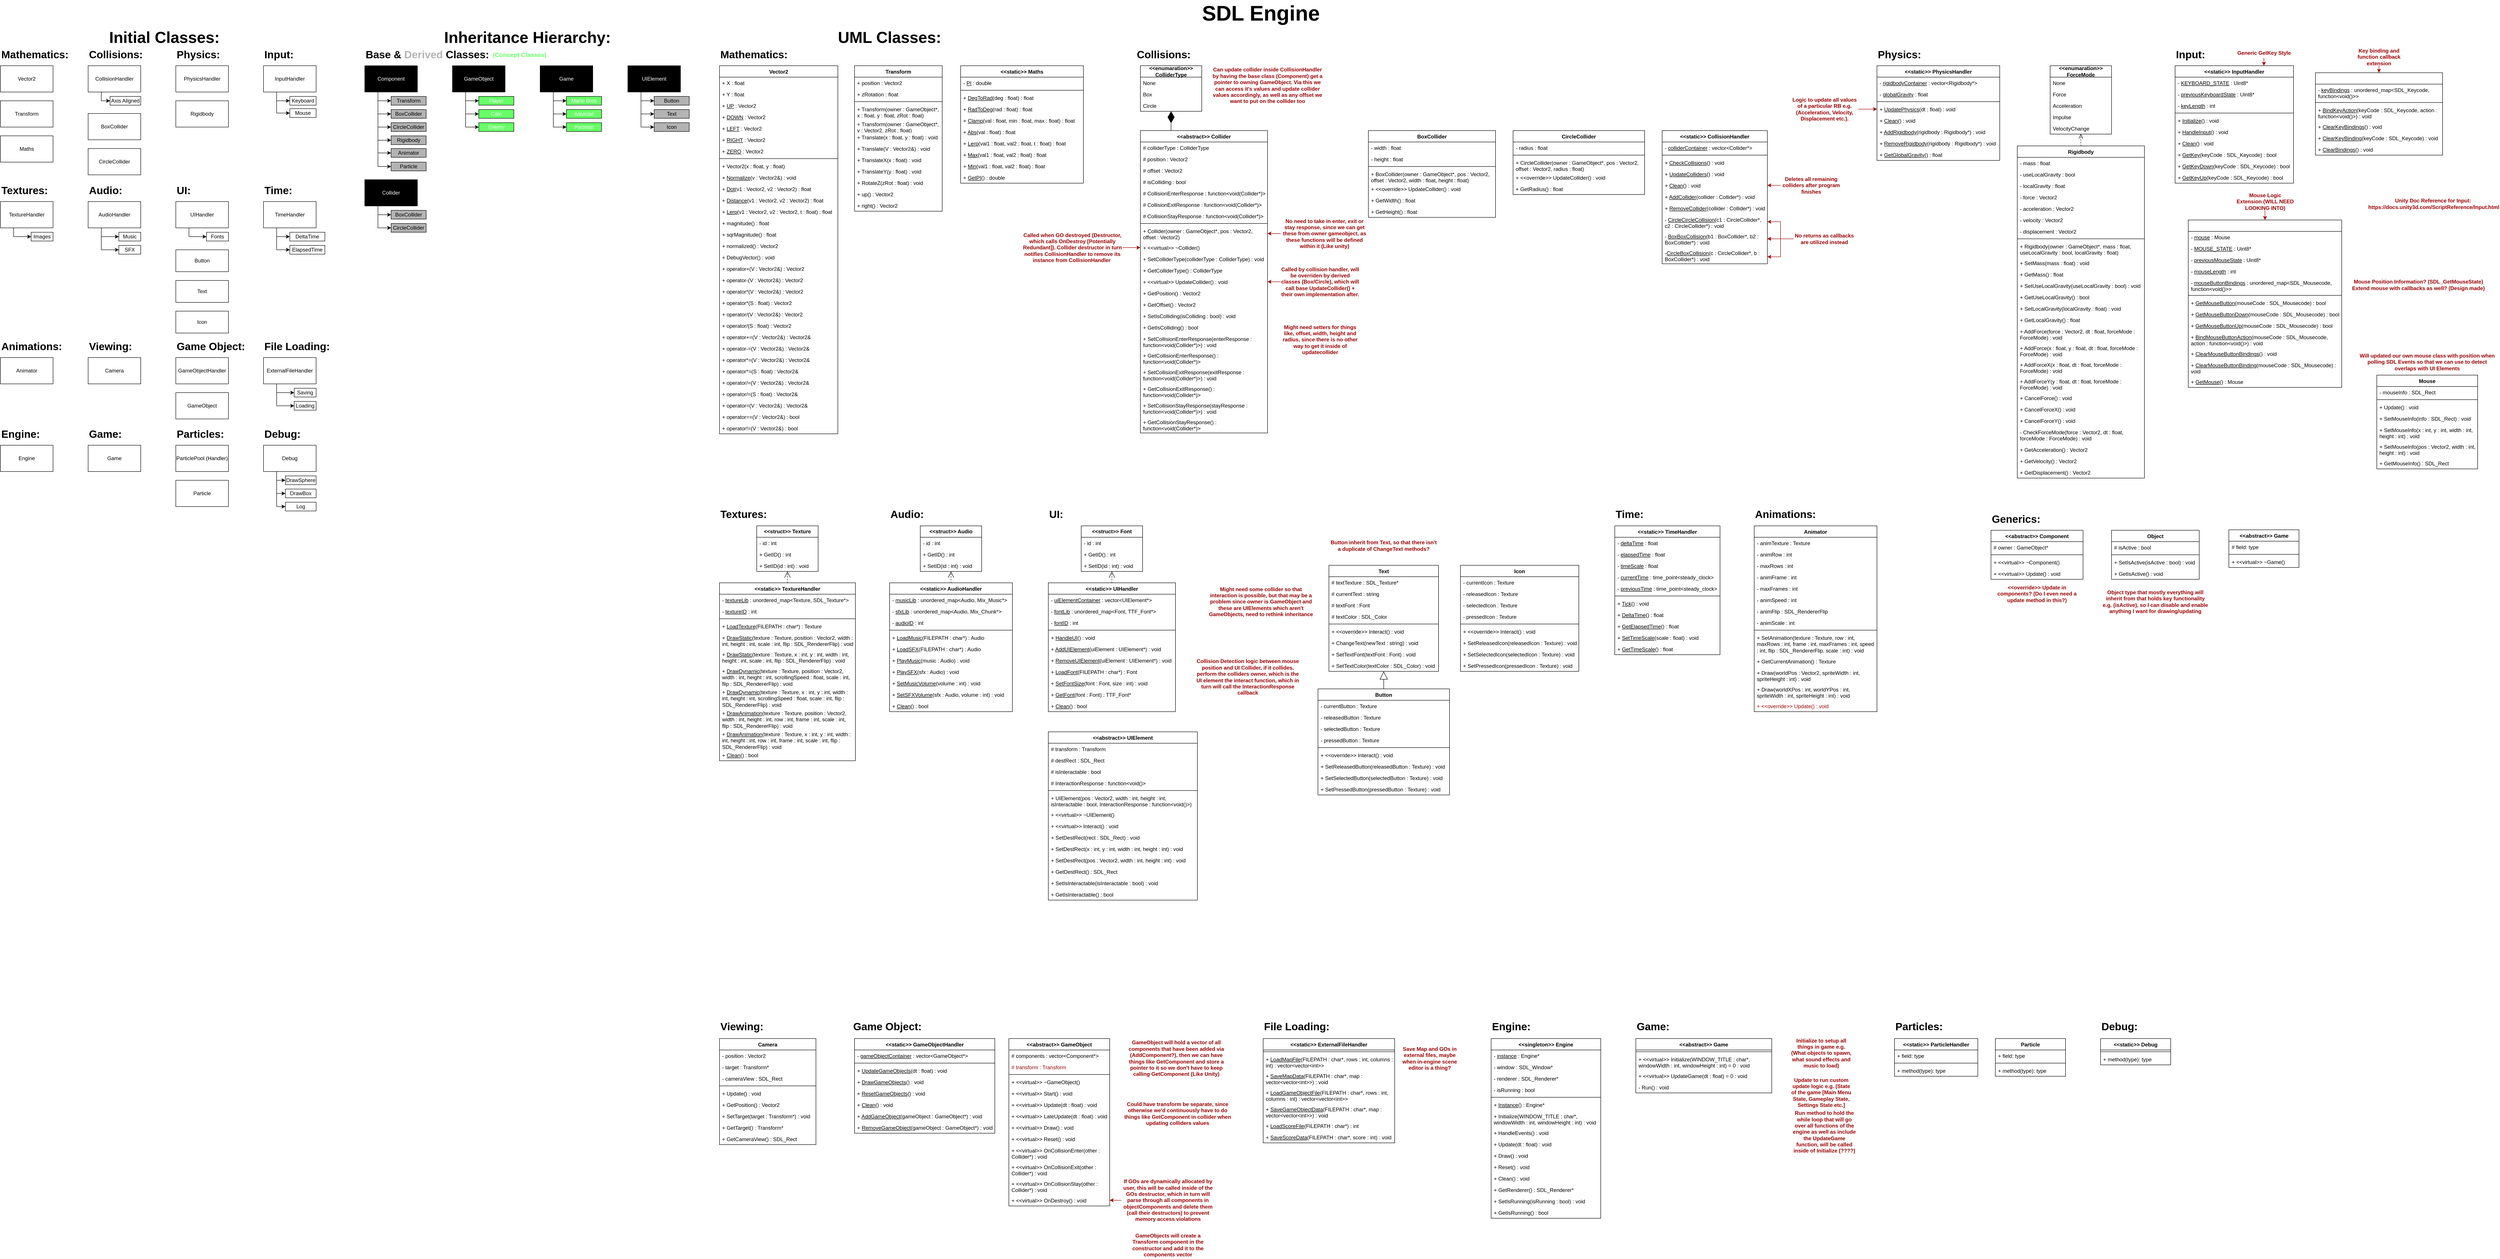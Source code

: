 <mxfile version="22.1.2" type="device">
  <diagram name="Page-1" id="R6TBppXfZWCXH75fYYaK">
    <mxGraphModel dx="956" dy="589" grid="1" gridSize="10" guides="1" tooltips="1" connect="1" arrows="1" fold="1" page="1" pageScale="1" pageWidth="827" pageHeight="1169" math="0" shadow="0">
      <root>
        <mxCell id="0" />
        <mxCell id="1" parent="0" />
        <mxCell id="SBMeFAJlEWchc6X-bSF--1" value="&lt;b&gt;&lt;font style=&quot;font-size: 48px;&quot;&gt;SDL Engine&lt;/font&gt;&lt;/b&gt;" style="text;html=1;strokeColor=none;fillColor=none;align=center;verticalAlign=middle;whiteSpace=wrap;rounded=0;" parent="1" vertex="1">
          <mxGeometry x="2775" y="10" width="280" height="60" as="geometry" />
        </mxCell>
        <mxCell id="SBMeFAJlEWchc6X-bSF--2" value="Transform" style="rounded=0;whiteSpace=wrap;html=1;" parent="1" vertex="1">
          <mxGeometry x="40" y="240" width="120" height="60" as="geometry" />
        </mxCell>
        <mxCell id="SBMeFAJlEWchc6X-bSF--3" value="Vector2" style="rounded=0;whiteSpace=wrap;html=1;" parent="1" vertex="1">
          <mxGeometry x="40" y="160" width="120" height="60" as="geometry" />
        </mxCell>
        <mxCell id="SBMeFAJlEWchc6X-bSF--4" value="&lt;font style=&quot;font-size: 24px;&quot;&gt;&lt;b&gt;Mathematics:&lt;/b&gt;&lt;/font&gt;" style="text;html=1;strokeColor=none;fillColor=none;align=left;verticalAlign=middle;whiteSpace=wrap;rounded=0;" parent="1" vertex="1">
          <mxGeometry x="40" y="120" width="160" height="30" as="geometry" />
        </mxCell>
        <mxCell id="SBMeFAJlEWchc6X-bSF--5" value="&lt;font style=&quot;font-size: 24px;&quot;&gt;&lt;b&gt;Collisions:&lt;/b&gt;&lt;/font&gt;" style="text;html=1;strokeColor=none;fillColor=none;align=left;verticalAlign=middle;whiteSpace=wrap;rounded=0;" parent="1" vertex="1">
          <mxGeometry x="240" y="120" width="130" height="30" as="geometry" />
        </mxCell>
        <mxCell id="X7MkvyAMtegaUzHnTH6l-51" style="edgeStyle=orthogonalEdgeStyle;rounded=0;orthogonalLoop=1;jettySize=auto;html=1;exitX=0.25;exitY=1;exitDx=0;exitDy=0;entryX=0;entryY=0.5;entryDx=0;entryDy=0;" parent="1" source="SBMeFAJlEWchc6X-bSF--6" target="X7MkvyAMtegaUzHnTH6l-50" edge="1">
          <mxGeometry relative="1" as="geometry">
            <Array as="points">
              <mxPoint x="270" y="240" />
            </Array>
          </mxGeometry>
        </mxCell>
        <mxCell id="SBMeFAJlEWchc6X-bSF--6" value="CollisionHandler" style="rounded=0;whiteSpace=wrap;html=1;" parent="1" vertex="1">
          <mxGeometry x="240" y="160" width="120" height="60" as="geometry" />
        </mxCell>
        <mxCell id="SBMeFAJlEWchc6X-bSF--7" value="BoxCollider" style="rounded=0;whiteSpace=wrap;html=1;" parent="1" vertex="1">
          <mxGeometry x="240" y="269" width="120" height="60" as="geometry" />
        </mxCell>
        <mxCell id="SBMeFAJlEWchc6X-bSF--8" value="CircleCollider" style="rounded=0;whiteSpace=wrap;html=1;" parent="1" vertex="1">
          <mxGeometry x="240" y="349" width="120" height="60" as="geometry" />
        </mxCell>
        <mxCell id="SBMeFAJlEWchc6X-bSF--10" value="PhysicsHandler" style="rounded=0;whiteSpace=wrap;html=1;" parent="1" vertex="1">
          <mxGeometry x="440" y="160" width="120" height="60" as="geometry" />
        </mxCell>
        <mxCell id="SBMeFAJlEWchc6X-bSF--11" value="&lt;font style=&quot;font-size: 24px;&quot;&gt;&lt;b&gt;Physics:&lt;/b&gt;&lt;/font&gt;" style="text;html=1;strokeColor=none;fillColor=none;align=left;verticalAlign=middle;whiteSpace=wrap;rounded=0;" parent="1" vertex="1">
          <mxGeometry x="440" y="120" width="130" height="30" as="geometry" />
        </mxCell>
        <mxCell id="SBMeFAJlEWchc6X-bSF--12" value="Rigidbody" style="rounded=0;whiteSpace=wrap;html=1;" parent="1" vertex="1">
          <mxGeometry x="440" y="240" width="120" height="60" as="geometry" />
        </mxCell>
        <mxCell id="SBMeFAJlEWchc6X-bSF--13" value="&lt;font style=&quot;font-size: 24px;&quot;&gt;&lt;b&gt;Input:&lt;/b&gt;&lt;/font&gt;" style="text;html=1;strokeColor=none;fillColor=none;align=left;verticalAlign=middle;whiteSpace=wrap;rounded=0;" parent="1" vertex="1">
          <mxGeometry x="640" y="120" width="130" height="30" as="geometry" />
        </mxCell>
        <mxCell id="X7MkvyAMtegaUzHnTH6l-49" style="edgeStyle=orthogonalEdgeStyle;rounded=0;orthogonalLoop=1;jettySize=auto;html=1;exitX=0.25;exitY=1;exitDx=0;exitDy=0;entryX=0;entryY=0.5;entryDx=0;entryDy=0;" parent="1" source="SBMeFAJlEWchc6X-bSF--14" target="X7MkvyAMtegaUzHnTH6l-48" edge="1">
          <mxGeometry relative="1" as="geometry">
            <Array as="points">
              <mxPoint x="670" y="240" />
            </Array>
          </mxGeometry>
        </mxCell>
        <mxCell id="ZqmoNhAWYGBsESWfYvLH-79" style="edgeStyle=orthogonalEdgeStyle;rounded=0;orthogonalLoop=1;jettySize=auto;html=1;exitX=0.25;exitY=1;exitDx=0;exitDy=0;entryX=0;entryY=0.5;entryDx=0;entryDy=0;" parent="1" source="SBMeFAJlEWchc6X-bSF--14" target="ZqmoNhAWYGBsESWfYvLH-78" edge="1">
          <mxGeometry relative="1" as="geometry" />
        </mxCell>
        <mxCell id="SBMeFAJlEWchc6X-bSF--14" value="InputHandler" style="rounded=0;whiteSpace=wrap;html=1;" parent="1" vertex="1">
          <mxGeometry x="640" y="160" width="120" height="60" as="geometry" />
        </mxCell>
        <mxCell id="SBMeFAJlEWchc6X-bSF--15" value="&lt;font style=&quot;font-size: 24px;&quot;&gt;&lt;b&gt;Textures:&lt;/b&gt;&lt;/font&gt;" style="text;html=1;strokeColor=none;fillColor=none;align=left;verticalAlign=middle;whiteSpace=wrap;rounded=0;" parent="1" vertex="1">
          <mxGeometry x="40" y="430" width="130" height="30" as="geometry" />
        </mxCell>
        <mxCell id="SBMeFAJlEWchc6X-bSF--22" style="edgeStyle=orthogonalEdgeStyle;rounded=0;orthogonalLoop=1;jettySize=auto;html=1;exitX=0.25;exitY=1;exitDx=0;exitDy=0;entryX=0;entryY=0.5;entryDx=0;entryDy=0;" parent="1" source="SBMeFAJlEWchc6X-bSF--16" target="SBMeFAJlEWchc6X-bSF--21" edge="1">
          <mxGeometry relative="1" as="geometry" />
        </mxCell>
        <mxCell id="SBMeFAJlEWchc6X-bSF--16" value="TextureHandler" style="rounded=0;whiteSpace=wrap;html=1;" parent="1" vertex="1">
          <mxGeometry x="40" y="470" width="120" height="60" as="geometry" />
        </mxCell>
        <mxCell id="SBMeFAJlEWchc6X-bSF--17" value="&lt;font style=&quot;font-size: 24px;&quot;&gt;&lt;b&gt;Audio:&lt;/b&gt;&lt;/font&gt;" style="text;html=1;strokeColor=none;fillColor=none;align=left;verticalAlign=middle;whiteSpace=wrap;rounded=0;" parent="1" vertex="1">
          <mxGeometry x="240" y="430" width="130" height="30" as="geometry" />
        </mxCell>
        <mxCell id="SBMeFAJlEWchc6X-bSF--27" style="edgeStyle=orthogonalEdgeStyle;rounded=0;orthogonalLoop=1;jettySize=auto;html=1;exitX=0.25;exitY=1;exitDx=0;exitDy=0;entryX=0;entryY=0.5;entryDx=0;entryDy=0;" parent="1" source="SBMeFAJlEWchc6X-bSF--18" target="SBMeFAJlEWchc6X-bSF--25" edge="1">
          <mxGeometry relative="1" as="geometry" />
        </mxCell>
        <mxCell id="SBMeFAJlEWchc6X-bSF--28" style="edgeStyle=orthogonalEdgeStyle;rounded=0;orthogonalLoop=1;jettySize=auto;html=1;exitX=0.25;exitY=1;exitDx=0;exitDy=0;entryX=0;entryY=0.5;entryDx=0;entryDy=0;" parent="1" source="SBMeFAJlEWchc6X-bSF--18" target="SBMeFAJlEWchc6X-bSF--26" edge="1">
          <mxGeometry relative="1" as="geometry" />
        </mxCell>
        <mxCell id="SBMeFAJlEWchc6X-bSF--18" value="AudioHandler" style="rounded=0;whiteSpace=wrap;html=1;" parent="1" vertex="1">
          <mxGeometry x="240" y="470" width="120" height="60" as="geometry" />
        </mxCell>
        <mxCell id="SBMeFAJlEWchc6X-bSF--19" value="&lt;font style=&quot;font-size: 24px;&quot;&gt;&lt;b&gt;UI:&lt;/b&gt;&lt;/font&gt;" style="text;html=1;strokeColor=none;fillColor=none;align=left;verticalAlign=middle;whiteSpace=wrap;rounded=0;" parent="1" vertex="1">
          <mxGeometry x="440" y="430" width="130" height="30" as="geometry" />
        </mxCell>
        <mxCell id="SBMeFAJlEWchc6X-bSF--20" value="Button" style="rounded=0;whiteSpace=wrap;html=1;" parent="1" vertex="1">
          <mxGeometry x="440" y="580" width="120" height="50" as="geometry" />
        </mxCell>
        <mxCell id="SBMeFAJlEWchc6X-bSF--21" value="Images" style="rounded=0;whiteSpace=wrap;html=1;" parent="1" vertex="1">
          <mxGeometry x="110" y="540" width="50" height="20" as="geometry" />
        </mxCell>
        <mxCell id="SBMeFAJlEWchc6X-bSF--25" value="Music" style="rounded=0;whiteSpace=wrap;html=1;" parent="1" vertex="1">
          <mxGeometry x="310" y="540" width="50" height="20" as="geometry" />
        </mxCell>
        <mxCell id="SBMeFAJlEWchc6X-bSF--26" value="SFX" style="rounded=0;whiteSpace=wrap;html=1;" parent="1" vertex="1">
          <mxGeometry x="310" y="570" width="50" height="20" as="geometry" />
        </mxCell>
        <mxCell id="SBMeFAJlEWchc6X-bSF--29" value="Text" style="rounded=0;whiteSpace=wrap;html=1;" parent="1" vertex="1">
          <mxGeometry x="440" y="650" width="120" height="50" as="geometry" />
        </mxCell>
        <mxCell id="SBMeFAJlEWchc6X-bSF--30" value="&lt;font style=&quot;font-size: 24px;&quot;&gt;&lt;b&gt;Time:&lt;/b&gt;&lt;/font&gt;" style="text;html=1;strokeColor=none;fillColor=none;align=left;verticalAlign=middle;whiteSpace=wrap;rounded=0;" parent="1" vertex="1">
          <mxGeometry x="640" y="430" width="130" height="30" as="geometry" />
        </mxCell>
        <mxCell id="X7MkvyAMtegaUzHnTH6l-45" style="edgeStyle=orthogonalEdgeStyle;rounded=0;orthogonalLoop=1;jettySize=auto;html=1;exitX=0.25;exitY=1;exitDx=0;exitDy=0;entryX=0;entryY=0.5;entryDx=0;entryDy=0;" parent="1" source="SBMeFAJlEWchc6X-bSF--31" target="X7MkvyAMtegaUzHnTH6l-44" edge="1">
          <mxGeometry relative="1" as="geometry">
            <Array as="points">
              <mxPoint x="670" y="550" />
            </Array>
          </mxGeometry>
        </mxCell>
        <mxCell id="X7MkvyAMtegaUzHnTH6l-47" style="edgeStyle=orthogonalEdgeStyle;rounded=0;orthogonalLoop=1;jettySize=auto;html=1;exitX=0.25;exitY=1;exitDx=0;exitDy=0;entryX=0;entryY=0.5;entryDx=0;entryDy=0;" parent="1" source="SBMeFAJlEWchc6X-bSF--31" target="X7MkvyAMtegaUzHnTH6l-46" edge="1">
          <mxGeometry relative="1" as="geometry" />
        </mxCell>
        <mxCell id="SBMeFAJlEWchc6X-bSF--31" value="TimeHandler" style="rounded=0;whiteSpace=wrap;html=1;" parent="1" vertex="1">
          <mxGeometry x="640" y="470" width="120" height="60" as="geometry" />
        </mxCell>
        <mxCell id="SBMeFAJlEWchc6X-bSF--32" value="&lt;font style=&quot;font-size: 24px;&quot;&gt;&lt;b&gt;Animations:&lt;/b&gt;&lt;/font&gt;" style="text;html=1;strokeColor=none;fillColor=none;align=left;verticalAlign=middle;whiteSpace=wrap;rounded=0;" parent="1" vertex="1">
          <mxGeometry x="40" y="786" width="130" height="30" as="geometry" />
        </mxCell>
        <mxCell id="SBMeFAJlEWchc6X-bSF--33" value="Animator" style="rounded=0;whiteSpace=wrap;html=1;" parent="1" vertex="1">
          <mxGeometry x="40" y="826" width="120" height="60" as="geometry" />
        </mxCell>
        <mxCell id="SBMeFAJlEWchc6X-bSF--34" value="&lt;font style=&quot;font-size: 24px;&quot;&gt;&lt;b&gt;Viewing:&lt;/b&gt;&lt;/font&gt;" style="text;html=1;strokeColor=none;fillColor=none;align=left;verticalAlign=middle;whiteSpace=wrap;rounded=0;" parent="1" vertex="1">
          <mxGeometry x="240" y="786" width="130" height="30" as="geometry" />
        </mxCell>
        <mxCell id="SBMeFAJlEWchc6X-bSF--35" value="Camera" style="rounded=0;whiteSpace=wrap;html=1;" parent="1" vertex="1">
          <mxGeometry x="240" y="826" width="120" height="60" as="geometry" />
        </mxCell>
        <mxCell id="SBMeFAJlEWchc6X-bSF--36" value="&lt;font style=&quot;font-size: 24px;&quot;&gt;&lt;b&gt;Game Object:&lt;/b&gt;&lt;/font&gt;" style="text;html=1;strokeColor=none;fillColor=none;align=left;verticalAlign=middle;whiteSpace=wrap;rounded=0;" parent="1" vertex="1">
          <mxGeometry x="440" y="786" width="160" height="30" as="geometry" />
        </mxCell>
        <mxCell id="SBMeFAJlEWchc6X-bSF--37" value="GameObjectHandler" style="rounded=0;whiteSpace=wrap;html=1;" parent="1" vertex="1">
          <mxGeometry x="440" y="826" width="120" height="60" as="geometry" />
        </mxCell>
        <mxCell id="SBMeFAJlEWchc6X-bSF--38" value="GameObject" style="rounded=0;whiteSpace=wrap;html=1;" parent="1" vertex="1">
          <mxGeometry x="440" y="906" width="120" height="60" as="geometry" />
        </mxCell>
        <mxCell id="SBMeFAJlEWchc6X-bSF--40" value="&lt;font style=&quot;font-size: 24px;&quot;&gt;&lt;b&gt;File Loading:&lt;/b&gt;&lt;/font&gt;" style="text;html=1;strokeColor=none;fillColor=none;align=left;verticalAlign=middle;whiteSpace=wrap;rounded=0;" parent="1" vertex="1">
          <mxGeometry x="640" y="786" width="160" height="30" as="geometry" />
        </mxCell>
        <mxCell id="SBMeFAJlEWchc6X-bSF--44" style="edgeStyle=orthogonalEdgeStyle;rounded=0;orthogonalLoop=1;jettySize=auto;html=1;exitX=0.25;exitY=1;exitDx=0;exitDy=0;entryX=0;entryY=0.5;entryDx=0;entryDy=0;" parent="1" source="SBMeFAJlEWchc6X-bSF--41" target="SBMeFAJlEWchc6X-bSF--42" edge="1">
          <mxGeometry relative="1" as="geometry" />
        </mxCell>
        <mxCell id="SBMeFAJlEWchc6X-bSF--45" style="edgeStyle=orthogonalEdgeStyle;rounded=0;orthogonalLoop=1;jettySize=auto;html=1;exitX=0.25;exitY=1;exitDx=0;exitDy=0;entryX=0;entryY=0.5;entryDx=0;entryDy=0;" parent="1" source="SBMeFAJlEWchc6X-bSF--41" target="SBMeFAJlEWchc6X-bSF--43" edge="1">
          <mxGeometry relative="1" as="geometry" />
        </mxCell>
        <mxCell id="SBMeFAJlEWchc6X-bSF--41" value="ExternalFileHandler" style="rounded=0;whiteSpace=wrap;html=1;" parent="1" vertex="1">
          <mxGeometry x="640" y="826" width="120" height="60" as="geometry" />
        </mxCell>
        <mxCell id="SBMeFAJlEWchc6X-bSF--42" value="Saving" style="rounded=0;whiteSpace=wrap;html=1;" parent="1" vertex="1">
          <mxGeometry x="710" y="896" width="50" height="20" as="geometry" />
        </mxCell>
        <mxCell id="SBMeFAJlEWchc6X-bSF--43" value="Loading" style="rounded=0;whiteSpace=wrap;html=1;" parent="1" vertex="1">
          <mxGeometry x="710" y="926" width="50" height="20" as="geometry" />
        </mxCell>
        <mxCell id="SBMeFAJlEWchc6X-bSF--46" value="Game" style="rounded=0;whiteSpace=wrap;html=1;" parent="1" vertex="1">
          <mxGeometry x="240" y="1026" width="120" height="60" as="geometry" />
        </mxCell>
        <mxCell id="X7MkvyAMtegaUzHnTH6l-1" value="&lt;font size=&quot;1&quot; style=&quot;&quot;&gt;&lt;b style=&quot;font-size: 36px;&quot;&gt;Inheritance Hierarchy:&lt;/b&gt;&lt;/font&gt;" style="text;html=1;strokeColor=none;fillColor=none;align=left;verticalAlign=middle;whiteSpace=wrap;rounded=0;" parent="1" vertex="1">
          <mxGeometry x="1050" y="80" width="390" height="30" as="geometry" />
        </mxCell>
        <mxCell id="X7MkvyAMtegaUzHnTH6l-2" value="&lt;font style=&quot;font-size: 24px;&quot;&gt;&lt;b&gt;Base &amp;amp; &lt;font color=&quot;#b3b3b3&quot;&gt;Derived&lt;/font&gt; Classes:&lt;/b&gt;&lt;/font&gt;" style="text;html=1;strokeColor=none;fillColor=none;align=left;verticalAlign=middle;whiteSpace=wrap;rounded=0;" parent="1" vertex="1">
          <mxGeometry x="871" y="120" width="290" height="30" as="geometry" />
        </mxCell>
        <mxCell id="X7MkvyAMtegaUzHnTH6l-26" style="edgeStyle=orthogonalEdgeStyle;rounded=0;orthogonalLoop=1;jettySize=auto;html=1;exitX=0.25;exitY=1;exitDx=0;exitDy=0;entryX=0;entryY=0.5;entryDx=0;entryDy=0;" parent="1" source="X7MkvyAMtegaUzHnTH6l-3" target="X7MkvyAMtegaUzHnTH6l-6" edge="1">
          <mxGeometry relative="1" as="geometry">
            <Array as="points">
              <mxPoint x="901" y="240" />
            </Array>
          </mxGeometry>
        </mxCell>
        <mxCell id="X7MkvyAMtegaUzHnTH6l-27" style="edgeStyle=orthogonalEdgeStyle;rounded=0;orthogonalLoop=1;jettySize=auto;html=1;exitX=0.25;exitY=1;exitDx=0;exitDy=0;entryX=0;entryY=0.5;entryDx=0;entryDy=0;" parent="1" source="X7MkvyAMtegaUzHnTH6l-3" target="X7MkvyAMtegaUzHnTH6l-7" edge="1">
          <mxGeometry relative="1" as="geometry" />
        </mxCell>
        <mxCell id="X7MkvyAMtegaUzHnTH6l-28" style="edgeStyle=orthogonalEdgeStyle;rounded=0;orthogonalLoop=1;jettySize=auto;html=1;exitX=0.25;exitY=1;exitDx=0;exitDy=0;entryX=0;entryY=0.5;entryDx=0;entryDy=0;" parent="1" source="X7MkvyAMtegaUzHnTH6l-3" target="X7MkvyAMtegaUzHnTH6l-8" edge="1">
          <mxGeometry relative="1" as="geometry" />
        </mxCell>
        <mxCell id="X7MkvyAMtegaUzHnTH6l-29" style="edgeStyle=orthogonalEdgeStyle;rounded=0;orthogonalLoop=1;jettySize=auto;html=1;exitX=0.25;exitY=1;exitDx=0;exitDy=0;entryX=0;entryY=0.5;entryDx=0;entryDy=0;" parent="1" source="X7MkvyAMtegaUzHnTH6l-3" target="X7MkvyAMtegaUzHnTH6l-9" edge="1">
          <mxGeometry relative="1" as="geometry" />
        </mxCell>
        <mxCell id="X7MkvyAMtegaUzHnTH6l-30" style="edgeStyle=orthogonalEdgeStyle;rounded=0;orthogonalLoop=1;jettySize=auto;html=1;exitX=0.25;exitY=1;exitDx=0;exitDy=0;entryX=0;entryY=0.5;entryDx=0;entryDy=0;" parent="1" source="X7MkvyAMtegaUzHnTH6l-3" target="X7MkvyAMtegaUzHnTH6l-12" edge="1">
          <mxGeometry relative="1" as="geometry" />
        </mxCell>
        <mxCell id="v75YZ5RxLIhq8jOqsILI-6" style="edgeStyle=orthogonalEdgeStyle;rounded=0;orthogonalLoop=1;jettySize=auto;html=1;exitX=0.25;exitY=1;exitDx=0;exitDy=0;entryX=0;entryY=0.5;entryDx=0;entryDy=0;" parent="1" source="X7MkvyAMtegaUzHnTH6l-3" target="v75YZ5RxLIhq8jOqsILI-5" edge="1">
          <mxGeometry relative="1" as="geometry" />
        </mxCell>
        <mxCell id="X7MkvyAMtegaUzHnTH6l-3" value="&lt;font color=&quot;#ffffff&quot;&gt;Component&lt;/font&gt;" style="rounded=0;whiteSpace=wrap;html=1;fillColor=#000000;" parent="1" vertex="1">
          <mxGeometry x="871" y="160" width="120" height="60" as="geometry" />
        </mxCell>
        <mxCell id="X7MkvyAMtegaUzHnTH6l-25" style="edgeStyle=orthogonalEdgeStyle;rounded=0;orthogonalLoop=1;jettySize=auto;html=1;exitX=0.25;exitY=1;exitDx=0;exitDy=0;entryX=0;entryY=0.5;entryDx=0;entryDy=0;" parent="1" source="X7MkvyAMtegaUzHnTH6l-5" target="X7MkvyAMtegaUzHnTH6l-21" edge="1">
          <mxGeometry relative="1" as="geometry">
            <Array as="points">
              <mxPoint x="1101" y="240" />
            </Array>
          </mxGeometry>
        </mxCell>
        <mxCell id="X7MkvyAMtegaUzHnTH6l-32" style="edgeStyle=orthogonalEdgeStyle;rounded=0;orthogonalLoop=1;jettySize=auto;html=1;exitX=0.25;exitY=1;exitDx=0;exitDy=0;entryX=0;entryY=0.5;entryDx=0;entryDy=0;" parent="1" source="X7MkvyAMtegaUzHnTH6l-5" target="X7MkvyAMtegaUzHnTH6l-22" edge="1">
          <mxGeometry relative="1" as="geometry" />
        </mxCell>
        <mxCell id="X7MkvyAMtegaUzHnTH6l-33" style="edgeStyle=orthogonalEdgeStyle;rounded=0;orthogonalLoop=1;jettySize=auto;html=1;exitX=0.25;exitY=1;exitDx=0;exitDy=0;entryX=0;entryY=0.5;entryDx=0;entryDy=0;" parent="1" source="X7MkvyAMtegaUzHnTH6l-5" target="X7MkvyAMtegaUzHnTH6l-23" edge="1">
          <mxGeometry relative="1" as="geometry" />
        </mxCell>
        <mxCell id="X7MkvyAMtegaUzHnTH6l-5" value="&lt;font color=&quot;#ffffff&quot;&gt;GameObject&lt;/font&gt;" style="rounded=0;whiteSpace=wrap;html=1;fillColor=#000000;" parent="1" vertex="1">
          <mxGeometry x="1071" y="160" width="120" height="60" as="geometry" />
        </mxCell>
        <mxCell id="X7MkvyAMtegaUzHnTH6l-6" value="Transform" style="rounded=0;whiteSpace=wrap;html=1;fillColor=#B3B3B3;" parent="1" vertex="1">
          <mxGeometry x="931" y="230" width="80" height="20" as="geometry" />
        </mxCell>
        <mxCell id="X7MkvyAMtegaUzHnTH6l-7" value="BoxCollider" style="rounded=0;whiteSpace=wrap;html=1;fillColor=#B3B3B3;" parent="1" vertex="1">
          <mxGeometry x="931" y="260" width="80" height="20" as="geometry" />
        </mxCell>
        <mxCell id="X7MkvyAMtegaUzHnTH6l-8" value="CircleCollider" style="rounded=0;whiteSpace=wrap;html=1;fillColor=#B3B3B3;" parent="1" vertex="1">
          <mxGeometry x="931" y="290" width="80" height="20" as="geometry" />
        </mxCell>
        <mxCell id="X7MkvyAMtegaUzHnTH6l-9" value="Rigidbody" style="rounded=0;whiteSpace=wrap;html=1;fillColor=#B3B3B3;" parent="1" vertex="1">
          <mxGeometry x="931" y="320" width="80" height="20" as="geometry" />
        </mxCell>
        <mxCell id="X7MkvyAMtegaUzHnTH6l-10" value="&lt;font style=&quot;font-size: 24px;&quot;&gt;&lt;b&gt;Engine:&lt;/b&gt;&lt;/font&gt;" style="text;html=1;strokeColor=none;fillColor=none;align=left;verticalAlign=middle;whiteSpace=wrap;rounded=0;" parent="1" vertex="1">
          <mxGeometry x="40" y="986" width="130" height="30" as="geometry" />
        </mxCell>
        <mxCell id="X7MkvyAMtegaUzHnTH6l-11" value="Engine" style="rounded=0;whiteSpace=wrap;html=1;" parent="1" vertex="1">
          <mxGeometry x="40" y="1026" width="120" height="60" as="geometry" />
        </mxCell>
        <mxCell id="X7MkvyAMtegaUzHnTH6l-12" value="Animator" style="rounded=0;whiteSpace=wrap;html=1;fillColor=#B3B3B3;" parent="1" vertex="1">
          <mxGeometry x="931" y="349" width="80" height="20" as="geometry" />
        </mxCell>
        <mxCell id="X7MkvyAMtegaUzHnTH6l-37" style="edgeStyle=orthogonalEdgeStyle;rounded=0;orthogonalLoop=1;jettySize=auto;html=1;exitX=0.25;exitY=1;exitDx=0;exitDy=0;entryX=0;entryY=0.5;entryDx=0;entryDy=0;" parent="1" source="X7MkvyAMtegaUzHnTH6l-14" target="X7MkvyAMtegaUzHnTH6l-34" edge="1">
          <mxGeometry relative="1" as="geometry">
            <Array as="points">
              <mxPoint x="1301" y="240" />
            </Array>
          </mxGeometry>
        </mxCell>
        <mxCell id="X7MkvyAMtegaUzHnTH6l-38" style="edgeStyle=orthogonalEdgeStyle;rounded=0;orthogonalLoop=1;jettySize=auto;html=1;exitX=0.25;exitY=1;exitDx=0;exitDy=0;entryX=0;entryY=0.5;entryDx=0;entryDy=0;" parent="1" source="X7MkvyAMtegaUzHnTH6l-14" target="X7MkvyAMtegaUzHnTH6l-35" edge="1">
          <mxGeometry relative="1" as="geometry" />
        </mxCell>
        <mxCell id="X7MkvyAMtegaUzHnTH6l-39" style="edgeStyle=orthogonalEdgeStyle;rounded=0;orthogonalLoop=1;jettySize=auto;html=1;exitX=0.25;exitY=1;exitDx=0;exitDy=0;entryX=0;entryY=0.5;entryDx=0;entryDy=0;" parent="1" source="X7MkvyAMtegaUzHnTH6l-14" target="X7MkvyAMtegaUzHnTH6l-36" edge="1">
          <mxGeometry relative="1" as="geometry" />
        </mxCell>
        <mxCell id="X7MkvyAMtegaUzHnTH6l-14" value="&lt;font color=&quot;#ffffff&quot;&gt;Game&lt;/font&gt;" style="rounded=0;whiteSpace=wrap;html=1;fillColor=#000000;" parent="1" vertex="1">
          <mxGeometry x="1271" y="160" width="120" height="60" as="geometry" />
        </mxCell>
        <mxCell id="X7MkvyAMtegaUzHnTH6l-15" value="Button" style="rounded=0;whiteSpace=wrap;html=1;fillColor=#B3B3B3;" parent="1" vertex="1">
          <mxGeometry x="1531" y="230" width="80" height="20" as="geometry" />
        </mxCell>
        <mxCell id="X7MkvyAMtegaUzHnTH6l-16" value="Text" style="rounded=0;whiteSpace=wrap;html=1;fillColor=#B3B3B3;" parent="1" vertex="1">
          <mxGeometry x="1531" y="260" width="80" height="20" as="geometry" />
        </mxCell>
        <mxCell id="X7MkvyAMtegaUzHnTH6l-17" value="Icon" style="rounded=0;whiteSpace=wrap;html=1;fillColor=#B3B3B3;" parent="1" vertex="1">
          <mxGeometry x="1531" y="290" width="80" height="20" as="geometry" />
        </mxCell>
        <mxCell id="X7MkvyAMtegaUzHnTH6l-18" value="Icon" style="rounded=0;whiteSpace=wrap;html=1;" parent="1" vertex="1">
          <mxGeometry x="440" y="720" width="120" height="50" as="geometry" />
        </mxCell>
        <mxCell id="X7MkvyAMtegaUzHnTH6l-40" style="edgeStyle=orthogonalEdgeStyle;rounded=0;orthogonalLoop=1;jettySize=auto;html=1;exitX=0.25;exitY=1;exitDx=0;exitDy=0;entryX=0;entryY=0.5;entryDx=0;entryDy=0;" parent="1" source="X7MkvyAMtegaUzHnTH6l-19" target="X7MkvyAMtegaUzHnTH6l-15" edge="1">
          <mxGeometry relative="1" as="geometry">
            <Array as="points">
              <mxPoint x="1501" y="240" />
            </Array>
          </mxGeometry>
        </mxCell>
        <mxCell id="X7MkvyAMtegaUzHnTH6l-41" style="edgeStyle=orthogonalEdgeStyle;rounded=0;orthogonalLoop=1;jettySize=auto;html=1;exitX=0.25;exitY=1;exitDx=0;exitDy=0;entryX=0;entryY=0.5;entryDx=0;entryDy=0;" parent="1" source="X7MkvyAMtegaUzHnTH6l-19" target="X7MkvyAMtegaUzHnTH6l-16" edge="1">
          <mxGeometry relative="1" as="geometry" />
        </mxCell>
        <mxCell id="X7MkvyAMtegaUzHnTH6l-42" style="edgeStyle=orthogonalEdgeStyle;rounded=0;orthogonalLoop=1;jettySize=auto;html=1;exitX=0.25;exitY=1;exitDx=0;exitDy=0;entryX=0;entryY=0.5;entryDx=0;entryDy=0;" parent="1" source="X7MkvyAMtegaUzHnTH6l-19" target="X7MkvyAMtegaUzHnTH6l-17" edge="1">
          <mxGeometry relative="1" as="geometry" />
        </mxCell>
        <mxCell id="X7MkvyAMtegaUzHnTH6l-19" value="&lt;font color=&quot;#ffffff&quot;&gt;UIElement&lt;/font&gt;" style="rounded=0;whiteSpace=wrap;html=1;fillColor=#000000;" parent="1" vertex="1">
          <mxGeometry x="1471" y="160" width="120" height="60" as="geometry" />
        </mxCell>
        <mxCell id="paUz-dMZTLvUOIFdrSDC-26" style="edgeStyle=orthogonalEdgeStyle;rounded=0;orthogonalLoop=1;jettySize=auto;html=1;exitX=0.25;exitY=1;exitDx=0;exitDy=0;entryX=0;entryY=0.5;entryDx=0;entryDy=0;" parent="1" source="X7MkvyAMtegaUzHnTH6l-20" target="paUz-dMZTLvUOIFdrSDC-24" edge="1">
          <mxGeometry relative="1" as="geometry" />
        </mxCell>
        <mxCell id="X7MkvyAMtegaUzHnTH6l-20" value="UIHandler" style="rounded=0;whiteSpace=wrap;html=1;" parent="1" vertex="1">
          <mxGeometry x="440" y="470" width="120" height="60" as="geometry" />
        </mxCell>
        <mxCell id="X7MkvyAMtegaUzHnTH6l-21" value="&lt;font color=&quot;#ffffff&quot;&gt;Player&lt;/font&gt;" style="rounded=0;whiteSpace=wrap;html=1;fillColor=#66FF66;" parent="1" vertex="1">
          <mxGeometry x="1131" y="230" width="80" height="20" as="geometry" />
        </mxCell>
        <mxCell id="X7MkvyAMtegaUzHnTH6l-22" value="&lt;font color=&quot;#ffffff&quot;&gt;Coin&lt;/font&gt;" style="rounded=0;whiteSpace=wrap;html=1;fillColor=#66FF66;" parent="1" vertex="1">
          <mxGeometry x="1131" y="260" width="80" height="20" as="geometry" />
        </mxCell>
        <mxCell id="X7MkvyAMtegaUzHnTH6l-23" value="&lt;font color=&quot;#ffffff&quot;&gt;Enemy&lt;/font&gt;" style="rounded=0;whiteSpace=wrap;html=1;fillColor=#66FF66;" parent="1" vertex="1">
          <mxGeometry x="1131" y="290" width="80" height="20" as="geometry" />
        </mxCell>
        <mxCell id="X7MkvyAMtegaUzHnTH6l-34" value="&lt;font color=&quot;#ffffff&quot;&gt;Mario Bros&lt;/font&gt;" style="rounded=0;whiteSpace=wrap;html=1;fillColor=#66FF66;" parent="1" vertex="1">
          <mxGeometry x="1331" y="230" width="80" height="20" as="geometry" />
        </mxCell>
        <mxCell id="X7MkvyAMtegaUzHnTH6l-35" value="&lt;font color=&quot;#ffffff&quot;&gt;Asteroid&lt;/font&gt;" style="rounded=0;whiteSpace=wrap;html=1;fillColor=#66FF66;" parent="1" vertex="1">
          <mxGeometry x="1331" y="260" width="80" height="20" as="geometry" />
        </mxCell>
        <mxCell id="X7MkvyAMtegaUzHnTH6l-36" value="&lt;font color=&quot;#ffffff&quot;&gt;Pacman&lt;/font&gt;" style="rounded=0;whiteSpace=wrap;html=1;fillColor=#66FF66;" parent="1" vertex="1">
          <mxGeometry x="1331" y="290" width="80" height="20" as="geometry" />
        </mxCell>
        <mxCell id="X7MkvyAMtegaUzHnTH6l-43" value="&lt;b style=&quot;&quot;&gt;&lt;font color=&quot;#66ff66&quot; style=&quot;font-size: 14px;&quot;&gt;(Concept Classes)&lt;/font&gt;&lt;/b&gt;" style="text;html=1;strokeColor=none;fillColor=none;align=left;verticalAlign=middle;whiteSpace=wrap;rounded=0;" parent="1" vertex="1">
          <mxGeometry x="1161" y="120" width="129" height="30" as="geometry" />
        </mxCell>
        <mxCell id="X7MkvyAMtegaUzHnTH6l-44" value="DeltaTime" style="rounded=0;whiteSpace=wrap;html=1;" parent="1" vertex="1">
          <mxGeometry x="700" y="540" width="80" height="20" as="geometry" />
        </mxCell>
        <mxCell id="X7MkvyAMtegaUzHnTH6l-46" value="ElapsedTime" style="rounded=0;whiteSpace=wrap;html=1;" parent="1" vertex="1">
          <mxGeometry x="700" y="570" width="80" height="20" as="geometry" />
        </mxCell>
        <mxCell id="X7MkvyAMtegaUzHnTH6l-48" value="Keyboard" style="rounded=0;whiteSpace=wrap;html=1;" parent="1" vertex="1">
          <mxGeometry x="700" y="230" width="60" height="20" as="geometry" />
        </mxCell>
        <mxCell id="X7MkvyAMtegaUzHnTH6l-50" value="Axis Aligned" style="rounded=0;whiteSpace=wrap;html=1;" parent="1" vertex="1">
          <mxGeometry x="290" y="230" width="70" height="20" as="geometry" />
        </mxCell>
        <mxCell id="v75YZ5RxLIhq8jOqsILI-1" value="&lt;font style=&quot;font-size: 24px;&quot;&gt;&lt;b&gt;Game:&lt;/b&gt;&lt;/font&gt;" style="text;html=1;strokeColor=none;fillColor=none;align=left;verticalAlign=middle;whiteSpace=wrap;rounded=0;" parent="1" vertex="1">
          <mxGeometry x="240" y="986" width="130" height="30" as="geometry" />
        </mxCell>
        <mxCell id="v75YZ5RxLIhq8jOqsILI-2" value="&lt;font style=&quot;font-size: 24px;&quot;&gt;&lt;b&gt;Particles:&lt;/b&gt;&lt;/font&gt;" style="text;html=1;strokeColor=none;fillColor=none;align=left;verticalAlign=middle;whiteSpace=wrap;rounded=0;" parent="1" vertex="1">
          <mxGeometry x="440" y="986" width="130" height="30" as="geometry" />
        </mxCell>
        <mxCell id="v75YZ5RxLIhq8jOqsILI-3" value="ParticlePool (Handler)" style="rounded=0;whiteSpace=wrap;html=1;" parent="1" vertex="1">
          <mxGeometry x="440" y="1026" width="120" height="60" as="geometry" />
        </mxCell>
        <mxCell id="v75YZ5RxLIhq8jOqsILI-4" value="Particle" style="rounded=0;whiteSpace=wrap;html=1;" parent="1" vertex="1">
          <mxGeometry x="440" y="1106" width="120" height="60" as="geometry" />
        </mxCell>
        <mxCell id="v75YZ5RxLIhq8jOqsILI-5" value="Particle" style="rounded=0;whiteSpace=wrap;html=1;fillColor=#B3B3B3;" parent="1" vertex="1">
          <mxGeometry x="931" y="380" width="80" height="20" as="geometry" />
        </mxCell>
        <mxCell id="v75YZ5RxLIhq8jOqsILI-7" value="&lt;font size=&quot;1&quot; style=&quot;&quot;&gt;&lt;b style=&quot;font-size: 36px;&quot;&gt;UML Classes:&lt;/b&gt;&lt;/font&gt;" style="text;html=1;strokeColor=none;fillColor=none;align=center;verticalAlign=middle;whiteSpace=wrap;rounded=0;" parent="1" vertex="1">
          <mxGeometry x="1873" y="80" width="390" height="30" as="geometry" />
        </mxCell>
        <mxCell id="v75YZ5RxLIhq8jOqsILI-8" value="&lt;font style=&quot;font-size: 24px;&quot;&gt;&lt;b&gt;Mathematics:&lt;/b&gt;&lt;/font&gt;" style="text;html=1;strokeColor=none;fillColor=none;align=left;verticalAlign=middle;whiteSpace=wrap;rounded=0;" parent="1" vertex="1">
          <mxGeometry x="1680" y="120" width="160" height="30" as="geometry" />
        </mxCell>
        <mxCell id="v75YZ5RxLIhq8jOqsILI-9" value="Vector2" style="swimlane;fontStyle=1;align=center;verticalAlign=top;childLayout=stackLayout;horizontal=1;startSize=26;horizontalStack=0;resizeParent=1;resizeParentMax=0;resizeLast=0;collapsible=1;marginBottom=0;whiteSpace=wrap;html=1;" parent="1" vertex="1">
          <mxGeometry x="1680" y="160" width="270" height="840" as="geometry" />
        </mxCell>
        <mxCell id="v75YZ5RxLIhq8jOqsILI-10" value="+ X : float" style="text;strokeColor=none;fillColor=none;align=left;verticalAlign=top;spacingLeft=4;spacingRight=4;overflow=hidden;rotatable=0;points=[[0,0.5],[1,0.5]];portConstraint=eastwest;whiteSpace=wrap;html=1;" parent="v75YZ5RxLIhq8jOqsILI-9" vertex="1">
          <mxGeometry y="26" width="270" height="26" as="geometry" />
        </mxCell>
        <mxCell id="v75YZ5RxLIhq8jOqsILI-19" value="+ Y : float" style="text;strokeColor=none;fillColor=none;align=left;verticalAlign=top;spacingLeft=4;spacingRight=4;overflow=hidden;rotatable=0;points=[[0,0.5],[1,0.5]];portConstraint=eastwest;whiteSpace=wrap;html=1;" parent="v75YZ5RxLIhq8jOqsILI-9" vertex="1">
          <mxGeometry y="52" width="270" height="26" as="geometry" />
        </mxCell>
        <mxCell id="v75YZ5RxLIhq8jOqsILI-18" value="+ &lt;u&gt;UP&lt;/u&gt; : Vector2" style="text;strokeColor=none;fillColor=none;align=left;verticalAlign=top;spacingLeft=4;spacingRight=4;overflow=hidden;rotatable=0;points=[[0,0.5],[1,0.5]];portConstraint=eastwest;whiteSpace=wrap;html=1;" parent="v75YZ5RxLIhq8jOqsILI-9" vertex="1">
          <mxGeometry y="78" width="270" height="26" as="geometry" />
        </mxCell>
        <mxCell id="v75YZ5RxLIhq8jOqsILI-13" value="+ &lt;u&gt;DOWN&lt;/u&gt;&amp;nbsp;: Vector2" style="text;strokeColor=none;fillColor=none;align=left;verticalAlign=top;spacingLeft=4;spacingRight=4;overflow=hidden;rotatable=0;points=[[0,0.5],[1,0.5]];portConstraint=eastwest;whiteSpace=wrap;html=1;" parent="v75YZ5RxLIhq8jOqsILI-9" vertex="1">
          <mxGeometry y="104" width="270" height="26" as="geometry" />
        </mxCell>
        <mxCell id="v75YZ5RxLIhq8jOqsILI-14" value="+ &lt;u&gt;LEFT&lt;/u&gt;&amp;nbsp;: Vector2" style="text;strokeColor=none;fillColor=none;align=left;verticalAlign=top;spacingLeft=4;spacingRight=4;overflow=hidden;rotatable=0;points=[[0,0.5],[1,0.5]];portConstraint=eastwest;whiteSpace=wrap;html=1;" parent="v75YZ5RxLIhq8jOqsILI-9" vertex="1">
          <mxGeometry y="130" width="270" height="26" as="geometry" />
        </mxCell>
        <mxCell id="v75YZ5RxLIhq8jOqsILI-15" value="+ &lt;u&gt;RIGHT&lt;/u&gt;&amp;nbsp;: Vector2" style="text;strokeColor=none;fillColor=none;align=left;verticalAlign=top;spacingLeft=4;spacingRight=4;overflow=hidden;rotatable=0;points=[[0,0.5],[1,0.5]];portConstraint=eastwest;whiteSpace=wrap;html=1;" parent="v75YZ5RxLIhq8jOqsILI-9" vertex="1">
          <mxGeometry y="156" width="270" height="26" as="geometry" />
        </mxCell>
        <mxCell id="v75YZ5RxLIhq8jOqsILI-16" value="+ &lt;u&gt;ZERO&lt;/u&gt;&amp;nbsp;: Vector2" style="text;strokeColor=none;fillColor=none;align=left;verticalAlign=top;spacingLeft=4;spacingRight=4;overflow=hidden;rotatable=0;points=[[0,0.5],[1,0.5]];portConstraint=eastwest;whiteSpace=wrap;html=1;" parent="v75YZ5RxLIhq8jOqsILI-9" vertex="1">
          <mxGeometry y="182" width="270" height="26" as="geometry" />
        </mxCell>
        <mxCell id="v75YZ5RxLIhq8jOqsILI-11" value="" style="line;strokeWidth=1;fillColor=none;align=left;verticalAlign=middle;spacingTop=-1;spacingLeft=3;spacingRight=3;rotatable=0;labelPosition=right;points=[];portConstraint=eastwest;strokeColor=inherit;" parent="v75YZ5RxLIhq8jOqsILI-9" vertex="1">
          <mxGeometry y="208" width="270" height="8" as="geometry" />
        </mxCell>
        <mxCell id="v75YZ5RxLIhq8jOqsILI-17" value="+ Vector2(x : float, y : float)" style="text;strokeColor=none;fillColor=none;align=left;verticalAlign=top;spacingLeft=4;spacingRight=4;overflow=hidden;rotatable=0;points=[[0,0.5],[1,0.5]];portConstraint=eastwest;whiteSpace=wrap;html=1;" parent="v75YZ5RxLIhq8jOqsILI-9" vertex="1">
          <mxGeometry y="216" width="270" height="26" as="geometry" />
        </mxCell>
        <mxCell id="v75YZ5RxLIhq8jOqsILI-20" value="+ &lt;u&gt;Normalize&lt;/u&gt;(v : Vector2&amp;amp;) : void" style="text;strokeColor=none;fillColor=none;align=left;verticalAlign=top;spacingLeft=4;spacingRight=4;overflow=hidden;rotatable=0;points=[[0,0.5],[1,0.5]];portConstraint=eastwest;whiteSpace=wrap;html=1;" parent="v75YZ5RxLIhq8jOqsILI-9" vertex="1">
          <mxGeometry y="242" width="270" height="26" as="geometry" />
        </mxCell>
        <mxCell id="v75YZ5RxLIhq8jOqsILI-21" value="+ &lt;u&gt;Dot&lt;/u&gt;(v1 : Vector2, v2 : Vector2) : float" style="text;strokeColor=none;fillColor=none;align=left;verticalAlign=top;spacingLeft=4;spacingRight=4;overflow=hidden;rotatable=0;points=[[0,0.5],[1,0.5]];portConstraint=eastwest;whiteSpace=wrap;html=1;" parent="v75YZ5RxLIhq8jOqsILI-9" vertex="1">
          <mxGeometry y="268" width="270" height="26" as="geometry" />
        </mxCell>
        <mxCell id="v75YZ5RxLIhq8jOqsILI-22" value="+ &lt;u&gt;Distance&lt;/u&gt;(v1 : Vector2, v2 : Vector2) : float" style="text;strokeColor=none;fillColor=none;align=left;verticalAlign=top;spacingLeft=4;spacingRight=4;overflow=hidden;rotatable=0;points=[[0,0.5],[1,0.5]];portConstraint=eastwest;whiteSpace=wrap;html=1;" parent="v75YZ5RxLIhq8jOqsILI-9" vertex="1">
          <mxGeometry y="294" width="270" height="26" as="geometry" />
        </mxCell>
        <mxCell id="v75YZ5RxLIhq8jOqsILI-26" value="+ &lt;u&gt;Lerp&lt;/u&gt;(v1 : Vector2, v2 : Vector2, t : float) : float" style="text;strokeColor=none;fillColor=none;align=left;verticalAlign=top;spacingLeft=4;spacingRight=4;overflow=hidden;rotatable=0;points=[[0,0.5],[1,0.5]];portConstraint=eastwest;whiteSpace=wrap;html=1;" parent="v75YZ5RxLIhq8jOqsILI-9" vertex="1">
          <mxGeometry y="320" width="270" height="26" as="geometry" />
        </mxCell>
        <mxCell id="v75YZ5RxLIhq8jOqsILI-23" value="+ magnitude() : float" style="text;strokeColor=none;fillColor=none;align=left;verticalAlign=top;spacingLeft=4;spacingRight=4;overflow=hidden;rotatable=0;points=[[0,0.5],[1,0.5]];portConstraint=eastwest;whiteSpace=wrap;html=1;" parent="v75YZ5RxLIhq8jOqsILI-9" vertex="1">
          <mxGeometry y="346" width="270" height="26" as="geometry" />
        </mxCell>
        <mxCell id="v75YZ5RxLIhq8jOqsILI-24" value="+ sqrMagnitude() : float" style="text;strokeColor=none;fillColor=none;align=left;verticalAlign=top;spacingLeft=4;spacingRight=4;overflow=hidden;rotatable=0;points=[[0,0.5],[1,0.5]];portConstraint=eastwest;whiteSpace=wrap;html=1;" parent="v75YZ5RxLIhq8jOqsILI-9" vertex="1">
          <mxGeometry y="372" width="270" height="26" as="geometry" />
        </mxCell>
        <mxCell id="v75YZ5RxLIhq8jOqsILI-25" value="+ normalized() : Vector2" style="text;strokeColor=none;fillColor=none;align=left;verticalAlign=top;spacingLeft=4;spacingRight=4;overflow=hidden;rotatable=0;points=[[0,0.5],[1,0.5]];portConstraint=eastwest;whiteSpace=wrap;html=1;" parent="v75YZ5RxLIhq8jOqsILI-9" vertex="1">
          <mxGeometry y="398" width="270" height="26" as="geometry" />
        </mxCell>
        <mxCell id="v75YZ5RxLIhq8jOqsILI-28" value="+ DebugVector() : void" style="text;strokeColor=none;fillColor=none;align=left;verticalAlign=top;spacingLeft=4;spacingRight=4;overflow=hidden;rotatable=0;points=[[0,0.5],[1,0.5]];portConstraint=eastwest;whiteSpace=wrap;html=1;" parent="v75YZ5RxLIhq8jOqsILI-9" vertex="1">
          <mxGeometry y="424" width="270" height="26" as="geometry" />
        </mxCell>
        <mxCell id="v75YZ5RxLIhq8jOqsILI-29" value="+ operator+(V : Vector2&amp;amp;) : Vector2" style="text;strokeColor=none;fillColor=none;align=left;verticalAlign=top;spacingLeft=4;spacingRight=4;overflow=hidden;rotatable=0;points=[[0,0.5],[1,0.5]];portConstraint=eastwest;whiteSpace=wrap;html=1;" parent="v75YZ5RxLIhq8jOqsILI-9" vertex="1">
          <mxGeometry y="450" width="270" height="26" as="geometry" />
        </mxCell>
        <mxCell id="v75YZ5RxLIhq8jOqsILI-30" value="+ operator-(V : Vector2&amp;amp;) : Vector2" style="text;strokeColor=none;fillColor=none;align=left;verticalAlign=top;spacingLeft=4;spacingRight=4;overflow=hidden;rotatable=0;points=[[0,0.5],[1,0.5]];portConstraint=eastwest;whiteSpace=wrap;html=1;" parent="v75YZ5RxLIhq8jOqsILI-9" vertex="1">
          <mxGeometry y="476" width="270" height="26" as="geometry" />
        </mxCell>
        <mxCell id="v75YZ5RxLIhq8jOqsILI-31" value="+ operator*(V : Vector2&amp;amp;) : Vector2" style="text;strokeColor=none;fillColor=none;align=left;verticalAlign=top;spacingLeft=4;spacingRight=4;overflow=hidden;rotatable=0;points=[[0,0.5],[1,0.5]];portConstraint=eastwest;whiteSpace=wrap;html=1;" parent="v75YZ5RxLIhq8jOqsILI-9" vertex="1">
          <mxGeometry y="502" width="270" height="26" as="geometry" />
        </mxCell>
        <mxCell id="v75YZ5RxLIhq8jOqsILI-32" value="+ operator*(S : float) : Vector2" style="text;strokeColor=none;fillColor=none;align=left;verticalAlign=top;spacingLeft=4;spacingRight=4;overflow=hidden;rotatable=0;points=[[0,0.5],[1,0.5]];portConstraint=eastwest;whiteSpace=wrap;html=1;" parent="v75YZ5RxLIhq8jOqsILI-9" vertex="1">
          <mxGeometry y="528" width="270" height="26" as="geometry" />
        </mxCell>
        <mxCell id="v75YZ5RxLIhq8jOqsILI-33" value="+ operator/(V : Vector2&amp;amp;) : Vector2" style="text;strokeColor=none;fillColor=none;align=left;verticalAlign=top;spacingLeft=4;spacingRight=4;overflow=hidden;rotatable=0;points=[[0,0.5],[1,0.5]];portConstraint=eastwest;whiteSpace=wrap;html=1;" parent="v75YZ5RxLIhq8jOqsILI-9" vertex="1">
          <mxGeometry y="554" width="270" height="26" as="geometry" />
        </mxCell>
        <mxCell id="v75YZ5RxLIhq8jOqsILI-34" value="+ operator/(S : float) : Vector2" style="text;strokeColor=none;fillColor=none;align=left;verticalAlign=top;spacingLeft=4;spacingRight=4;overflow=hidden;rotatable=0;points=[[0,0.5],[1,0.5]];portConstraint=eastwest;whiteSpace=wrap;html=1;" parent="v75YZ5RxLIhq8jOqsILI-9" vertex="1">
          <mxGeometry y="580" width="270" height="26" as="geometry" />
        </mxCell>
        <mxCell id="v75YZ5RxLIhq8jOqsILI-36" value="+ operator+=(V : Vector2&amp;amp;) : Vector2&amp;amp;" style="text;strokeColor=none;fillColor=none;align=left;verticalAlign=top;spacingLeft=4;spacingRight=4;overflow=hidden;rotatable=0;points=[[0,0.5],[1,0.5]];portConstraint=eastwest;whiteSpace=wrap;html=1;" parent="v75YZ5RxLIhq8jOqsILI-9" vertex="1">
          <mxGeometry y="606" width="270" height="26" as="geometry" />
        </mxCell>
        <mxCell id="v75YZ5RxLIhq8jOqsILI-37" value="+ operator-=(V : Vector2&amp;amp;) : Vector2&amp;amp;" style="text;strokeColor=none;fillColor=none;align=left;verticalAlign=top;spacingLeft=4;spacingRight=4;overflow=hidden;rotatable=0;points=[[0,0.5],[1,0.5]];portConstraint=eastwest;whiteSpace=wrap;html=1;" parent="v75YZ5RxLIhq8jOqsILI-9" vertex="1">
          <mxGeometry y="632" width="270" height="26" as="geometry" />
        </mxCell>
        <mxCell id="v75YZ5RxLIhq8jOqsILI-38" value="+ operator*=(V : Vector2&amp;amp;) : Vector2&amp;amp;" style="text;strokeColor=none;fillColor=none;align=left;verticalAlign=top;spacingLeft=4;spacingRight=4;overflow=hidden;rotatable=0;points=[[0,0.5],[1,0.5]];portConstraint=eastwest;whiteSpace=wrap;html=1;" parent="v75YZ5RxLIhq8jOqsILI-9" vertex="1">
          <mxGeometry y="658" width="270" height="26" as="geometry" />
        </mxCell>
        <mxCell id="v75YZ5RxLIhq8jOqsILI-66" value="+ operator*=(S : float) : Vector2&amp;amp;" style="text;strokeColor=none;fillColor=none;align=left;verticalAlign=top;spacingLeft=4;spacingRight=4;overflow=hidden;rotatable=0;points=[[0,0.5],[1,0.5]];portConstraint=eastwest;whiteSpace=wrap;html=1;" parent="v75YZ5RxLIhq8jOqsILI-9" vertex="1">
          <mxGeometry y="684" width="270" height="26" as="geometry" />
        </mxCell>
        <mxCell id="v75YZ5RxLIhq8jOqsILI-67" value="+ operator/=(V : Vector2&amp;amp;) : Vector2&amp;amp;" style="text;strokeColor=none;fillColor=none;align=left;verticalAlign=top;spacingLeft=4;spacingRight=4;overflow=hidden;rotatable=0;points=[[0,0.5],[1,0.5]];portConstraint=eastwest;whiteSpace=wrap;html=1;" parent="v75YZ5RxLIhq8jOqsILI-9" vertex="1">
          <mxGeometry y="710" width="270" height="26" as="geometry" />
        </mxCell>
        <mxCell id="v75YZ5RxLIhq8jOqsILI-68" value="+ operator/=(S : float) : Vector2&amp;amp;" style="text;strokeColor=none;fillColor=none;align=left;verticalAlign=top;spacingLeft=4;spacingRight=4;overflow=hidden;rotatable=0;points=[[0,0.5],[1,0.5]];portConstraint=eastwest;whiteSpace=wrap;html=1;" parent="v75YZ5RxLIhq8jOqsILI-9" vertex="1">
          <mxGeometry y="736" width="270" height="26" as="geometry" />
        </mxCell>
        <mxCell id="v75YZ5RxLIhq8jOqsILI-69" value="+ operator=(V : Vector2&amp;amp;) : Vector2&amp;amp;" style="text;strokeColor=none;fillColor=none;align=left;verticalAlign=top;spacingLeft=4;spacingRight=4;overflow=hidden;rotatable=0;points=[[0,0.5],[1,0.5]];portConstraint=eastwest;whiteSpace=wrap;html=1;" parent="v75YZ5RxLIhq8jOqsILI-9" vertex="1">
          <mxGeometry y="762" width="270" height="26" as="geometry" />
        </mxCell>
        <mxCell id="v75YZ5RxLIhq8jOqsILI-70" value="+ operator==(V : Vector2&amp;amp;) : bool" style="text;strokeColor=none;fillColor=none;align=left;verticalAlign=top;spacingLeft=4;spacingRight=4;overflow=hidden;rotatable=0;points=[[0,0.5],[1,0.5]];portConstraint=eastwest;whiteSpace=wrap;html=1;" parent="v75YZ5RxLIhq8jOqsILI-9" vertex="1">
          <mxGeometry y="788" width="270" height="26" as="geometry" />
        </mxCell>
        <mxCell id="v75YZ5RxLIhq8jOqsILI-71" value="+ operator!=(V : Vector2&amp;amp;) : bool" style="text;strokeColor=none;fillColor=none;align=left;verticalAlign=top;spacingLeft=4;spacingRight=4;overflow=hidden;rotatable=0;points=[[0,0.5],[1,0.5]];portConstraint=eastwest;whiteSpace=wrap;html=1;" parent="v75YZ5RxLIhq8jOqsILI-9" vertex="1">
          <mxGeometry y="814" width="270" height="26" as="geometry" />
        </mxCell>
        <mxCell id="v75YZ5RxLIhq8jOqsILI-27" value="Maths" style="rounded=0;whiteSpace=wrap;html=1;" parent="1" vertex="1">
          <mxGeometry x="40" y="320" width="120" height="60" as="geometry" />
        </mxCell>
        <mxCell id="v75YZ5RxLIhq8jOqsILI-81" value="Transform" style="swimlane;fontStyle=1;align=center;verticalAlign=top;childLayout=stackLayout;horizontal=1;startSize=26;horizontalStack=0;resizeParent=1;resizeParentMax=0;resizeLast=0;collapsible=1;marginBottom=0;whiteSpace=wrap;html=1;" parent="1" vertex="1">
          <mxGeometry x="1988" y="160" width="200" height="332" as="geometry" />
        </mxCell>
        <mxCell id="v75YZ5RxLIhq8jOqsILI-82" value="+ position : Vector2" style="text;strokeColor=none;fillColor=none;align=left;verticalAlign=top;spacingLeft=4;spacingRight=4;overflow=hidden;rotatable=0;points=[[0,0.5],[1,0.5]];portConstraint=eastwest;whiteSpace=wrap;html=1;" parent="v75YZ5RxLIhq8jOqsILI-81" vertex="1">
          <mxGeometry y="26" width="200" height="26" as="geometry" />
        </mxCell>
        <mxCell id="v75YZ5RxLIhq8jOqsILI-85" value="+ zRotation : float" style="text;strokeColor=none;fillColor=none;align=left;verticalAlign=top;spacingLeft=4;spacingRight=4;overflow=hidden;rotatable=0;points=[[0,0.5],[1,0.5]];portConstraint=eastwest;whiteSpace=wrap;html=1;" parent="v75YZ5RxLIhq8jOqsILI-81" vertex="1">
          <mxGeometry y="52" width="200" height="26" as="geometry" />
        </mxCell>
        <mxCell id="v75YZ5RxLIhq8jOqsILI-83" value="" style="line;strokeWidth=1;fillColor=none;align=left;verticalAlign=middle;spacingTop=-1;spacingLeft=3;spacingRight=3;rotatable=0;labelPosition=right;points=[];portConstraint=eastwest;strokeColor=inherit;" parent="v75YZ5RxLIhq8jOqsILI-81" vertex="1">
          <mxGeometry y="78" width="200" height="8" as="geometry" />
        </mxCell>
        <mxCell id="v75YZ5RxLIhq8jOqsILI-84" value="+ Transform(owner : GameObject*, x : float, y : float, zRot : float)" style="text;strokeColor=none;fillColor=none;align=left;verticalAlign=top;spacingLeft=4;spacingRight=4;overflow=hidden;rotatable=0;points=[[0,0.5],[1,0.5]];portConstraint=eastwest;whiteSpace=wrap;html=1;" parent="v75YZ5RxLIhq8jOqsILI-81" vertex="1">
          <mxGeometry y="86" width="200" height="34" as="geometry" />
        </mxCell>
        <mxCell id="v75YZ5RxLIhq8jOqsILI-103" value="+ Transform(owner : GameObject*, v : Vector2, zRot : float)" style="text;strokeColor=none;fillColor=none;align=left;verticalAlign=top;spacingLeft=4;spacingRight=4;overflow=hidden;rotatable=0;points=[[0,0.5],[1,0.5]];portConstraint=eastwest;whiteSpace=wrap;html=1;" parent="v75YZ5RxLIhq8jOqsILI-81" vertex="1">
          <mxGeometry y="120" width="200" height="30" as="geometry" />
        </mxCell>
        <mxCell id="v75YZ5RxLIhq8jOqsILI-105" value="+ Translate(x : float, y : float) : void" style="text;strokeColor=none;fillColor=none;align=left;verticalAlign=top;spacingLeft=4;spacingRight=4;overflow=hidden;rotatable=0;points=[[0,0.5],[1,0.5]];portConstraint=eastwest;whiteSpace=wrap;html=1;" parent="v75YZ5RxLIhq8jOqsILI-81" vertex="1">
          <mxGeometry y="150" width="200" height="26" as="geometry" />
        </mxCell>
        <mxCell id="v75YZ5RxLIhq8jOqsILI-104" value="+ Translate(V : Vector2&amp;amp;) : void" style="text;strokeColor=none;fillColor=none;align=left;verticalAlign=top;spacingLeft=4;spacingRight=4;overflow=hidden;rotatable=0;points=[[0,0.5],[1,0.5]];portConstraint=eastwest;whiteSpace=wrap;html=1;" parent="v75YZ5RxLIhq8jOqsILI-81" vertex="1">
          <mxGeometry y="176" width="200" height="26" as="geometry" />
        </mxCell>
        <mxCell id="v75YZ5RxLIhq8jOqsILI-106" value="+ TranslateX(x : float) : void" style="text;strokeColor=none;fillColor=none;align=left;verticalAlign=top;spacingLeft=4;spacingRight=4;overflow=hidden;rotatable=0;points=[[0,0.5],[1,0.5]];portConstraint=eastwest;whiteSpace=wrap;html=1;" parent="v75YZ5RxLIhq8jOqsILI-81" vertex="1">
          <mxGeometry y="202" width="200" height="26" as="geometry" />
        </mxCell>
        <mxCell id="v75YZ5RxLIhq8jOqsILI-107" value="+ TranslateY(y : float) : void" style="text;strokeColor=none;fillColor=none;align=left;verticalAlign=top;spacingLeft=4;spacingRight=4;overflow=hidden;rotatable=0;points=[[0,0.5],[1,0.5]];portConstraint=eastwest;whiteSpace=wrap;html=1;" parent="v75YZ5RxLIhq8jOqsILI-81" vertex="1">
          <mxGeometry y="228" width="200" height="26" as="geometry" />
        </mxCell>
        <mxCell id="v75YZ5RxLIhq8jOqsILI-108" value="+ RotateZ(zRot : float) : void" style="text;strokeColor=none;fillColor=none;align=left;verticalAlign=top;spacingLeft=4;spacingRight=4;overflow=hidden;rotatable=0;points=[[0,0.5],[1,0.5]];portConstraint=eastwest;whiteSpace=wrap;html=1;" parent="v75YZ5RxLIhq8jOqsILI-81" vertex="1">
          <mxGeometry y="254" width="200" height="26" as="geometry" />
        </mxCell>
        <mxCell id="v75YZ5RxLIhq8jOqsILI-109" value="+ up() : Vector2" style="text;strokeColor=none;fillColor=none;align=left;verticalAlign=top;spacingLeft=4;spacingRight=4;overflow=hidden;rotatable=0;points=[[0,0.5],[1,0.5]];portConstraint=eastwest;whiteSpace=wrap;html=1;" parent="v75YZ5RxLIhq8jOqsILI-81" vertex="1">
          <mxGeometry y="280" width="200" height="26" as="geometry" />
        </mxCell>
        <mxCell id="v75YZ5RxLIhq8jOqsILI-110" value="+ right() : Vector2" style="text;strokeColor=none;fillColor=none;align=left;verticalAlign=top;spacingLeft=4;spacingRight=4;overflow=hidden;rotatable=0;points=[[0,0.5],[1,0.5]];portConstraint=eastwest;whiteSpace=wrap;html=1;" parent="v75YZ5RxLIhq8jOqsILI-81" vertex="1">
          <mxGeometry y="306" width="200" height="26" as="geometry" />
        </mxCell>
        <mxCell id="v75YZ5RxLIhq8jOqsILI-86" value="&lt;font style=&quot;font-size: 24px;&quot;&gt;&lt;b&gt;Generics:&lt;/b&gt;&lt;/font&gt;" style="text;html=1;strokeColor=none;fillColor=none;align=left;verticalAlign=middle;whiteSpace=wrap;rounded=0;" parent="1" vertex="1">
          <mxGeometry x="4580" y="1180" width="160" height="30" as="geometry" />
        </mxCell>
        <mxCell id="v75YZ5RxLIhq8jOqsILI-87" value="&amp;lt;&amp;lt;abstract&amp;gt;&amp;gt; Component" style="swimlane;fontStyle=1;align=center;verticalAlign=top;childLayout=stackLayout;horizontal=1;startSize=26;horizontalStack=0;resizeParent=1;resizeParentMax=0;resizeLast=0;collapsible=1;marginBottom=0;whiteSpace=wrap;html=1;" parent="1" vertex="1">
          <mxGeometry x="4580" y="1220" width="210" height="112" as="geometry" />
        </mxCell>
        <mxCell id="v75YZ5RxLIhq8jOqsILI-88" value="# owner : GameObject*" style="text;strokeColor=none;fillColor=none;align=left;verticalAlign=top;spacingLeft=4;spacingRight=4;overflow=hidden;rotatable=0;points=[[0,0.5],[1,0.5]];portConstraint=eastwest;whiteSpace=wrap;html=1;" parent="v75YZ5RxLIhq8jOqsILI-87" vertex="1">
          <mxGeometry y="26" width="210" height="26" as="geometry" />
        </mxCell>
        <mxCell id="v75YZ5RxLIhq8jOqsILI-89" value="" style="line;strokeWidth=1;fillColor=none;align=left;verticalAlign=middle;spacingTop=-1;spacingLeft=3;spacingRight=3;rotatable=0;labelPosition=right;points=[];portConstraint=eastwest;strokeColor=inherit;" parent="v75YZ5RxLIhq8jOqsILI-87" vertex="1">
          <mxGeometry y="52" width="210" height="8" as="geometry" />
        </mxCell>
        <mxCell id="v75YZ5RxLIhq8jOqsILI-90" value="+ &amp;lt;&amp;lt;virtual&amp;gt;&amp;gt; ~Component()" style="text;strokeColor=none;fillColor=none;align=left;verticalAlign=top;spacingLeft=4;spacingRight=4;overflow=hidden;rotatable=0;points=[[0,0.5],[1,0.5]];portConstraint=eastwest;whiteSpace=wrap;html=1;" parent="v75YZ5RxLIhq8jOqsILI-87" vertex="1">
          <mxGeometry y="60" width="210" height="26" as="geometry" />
        </mxCell>
        <mxCell id="hcPln_K1KmyhK1UbGGuO-50" value="+ &amp;lt;&amp;lt;virtual&amp;gt;&amp;gt; Update() : void" style="text;strokeColor=none;fillColor=none;align=left;verticalAlign=top;spacingLeft=4;spacingRight=4;overflow=hidden;rotatable=0;points=[[0,0.5],[1,0.5]];portConstraint=eastwest;whiteSpace=wrap;html=1;" parent="v75YZ5RxLIhq8jOqsILI-87" vertex="1">
          <mxGeometry y="86" width="210" height="26" as="geometry" />
        </mxCell>
        <mxCell id="v75YZ5RxLIhq8jOqsILI-91" value="&amp;lt;&amp;lt;abstract&amp;gt;&amp;gt; GameObject" style="swimlane;fontStyle=1;align=center;verticalAlign=top;childLayout=stackLayout;horizontal=1;startSize=26;horizontalStack=0;resizeParent=1;resizeParentMax=0;resizeLast=0;collapsible=1;marginBottom=0;whiteSpace=wrap;html=1;" parent="1" vertex="1">
          <mxGeometry x="2340" y="2380" width="230" height="382" as="geometry" />
        </mxCell>
        <mxCell id="v75YZ5RxLIhq8jOqsILI-92" value="# components : vector&amp;lt;Component*&amp;gt;" style="text;strokeColor=none;fillColor=none;align=left;verticalAlign=top;spacingLeft=4;spacingRight=4;overflow=hidden;rotatable=0;points=[[0,0.5],[1,0.5]];portConstraint=eastwest;whiteSpace=wrap;html=1;" parent="v75YZ5RxLIhq8jOqsILI-91" vertex="1">
          <mxGeometry y="26" width="230" height="26" as="geometry" />
        </mxCell>
        <mxCell id="Oa6Nkd9SpYC4YvYicl5q-19" value="&lt;font color=&quot;#990000&quot;&gt;# transform : Transform&lt;/font&gt;" style="text;strokeColor=none;fillColor=none;align=left;verticalAlign=top;spacingLeft=4;spacingRight=4;overflow=hidden;rotatable=0;points=[[0,0.5],[1,0.5]];portConstraint=eastwest;whiteSpace=wrap;html=1;" vertex="1" parent="v75YZ5RxLIhq8jOqsILI-91">
          <mxGeometry y="52" width="230" height="26" as="geometry" />
        </mxCell>
        <mxCell id="v75YZ5RxLIhq8jOqsILI-93" value="" style="line;strokeWidth=1;fillColor=none;align=left;verticalAlign=middle;spacingTop=-1;spacingLeft=3;spacingRight=3;rotatable=0;labelPosition=right;points=[];portConstraint=eastwest;strokeColor=inherit;" parent="v75YZ5RxLIhq8jOqsILI-91" vertex="1">
          <mxGeometry y="78" width="230" height="8" as="geometry" />
        </mxCell>
        <mxCell id="hcPln_K1KmyhK1UbGGuO-3" value="+ &amp;lt;&amp;lt;virtual&amp;gt;&amp;gt; ~GameObject()" style="text;strokeColor=none;fillColor=none;align=left;verticalAlign=top;spacingLeft=4;spacingRight=4;overflow=hidden;rotatable=0;points=[[0,0.5],[1,0.5]];portConstraint=eastwest;whiteSpace=wrap;html=1;" parent="v75YZ5RxLIhq8jOqsILI-91" vertex="1">
          <mxGeometry y="86" width="230" height="26" as="geometry" />
        </mxCell>
        <mxCell id="Oa6Nkd9SpYC4YvYicl5q-7" value="+ &amp;lt;&amp;lt;virtual&amp;gt;&amp;gt; Start() : void" style="text;strokeColor=none;fillColor=none;align=left;verticalAlign=top;spacingLeft=4;spacingRight=4;overflow=hidden;rotatable=0;points=[[0,0.5],[1,0.5]];portConstraint=eastwest;whiteSpace=wrap;html=1;" vertex="1" parent="v75YZ5RxLIhq8jOqsILI-91">
          <mxGeometry y="112" width="230" height="26" as="geometry" />
        </mxCell>
        <mxCell id="QPAoXx7OdIvX4ZenZi4K-12" value="+ &amp;lt;&amp;lt;virtual&amp;gt;&amp;gt; Update(dt : float) : void" style="text;strokeColor=none;fillColor=none;align=left;verticalAlign=top;spacingLeft=4;spacingRight=4;overflow=hidden;rotatable=0;points=[[0,0.5],[1,0.5]];portConstraint=eastwest;whiteSpace=wrap;html=1;" parent="v75YZ5RxLIhq8jOqsILI-91" vertex="1">
          <mxGeometry y="138" width="230" height="26" as="geometry" />
        </mxCell>
        <mxCell id="Oa6Nkd9SpYC4YvYicl5q-8" value="+ &amp;lt;&amp;lt;virtual&amp;gt;&amp;gt; LateUpdate(dt : float) : void" style="text;strokeColor=none;fillColor=none;align=left;verticalAlign=top;spacingLeft=4;spacingRight=4;overflow=hidden;rotatable=0;points=[[0,0.5],[1,0.5]];portConstraint=eastwest;whiteSpace=wrap;html=1;" vertex="1" parent="v75YZ5RxLIhq8jOqsILI-91">
          <mxGeometry y="164" width="230" height="26" as="geometry" />
        </mxCell>
        <mxCell id="QPAoXx7OdIvX4ZenZi4K-13" value="+ &amp;lt;&amp;lt;virtual&amp;gt;&amp;gt; Draw() : void" style="text;strokeColor=none;fillColor=none;align=left;verticalAlign=top;spacingLeft=4;spacingRight=4;overflow=hidden;rotatable=0;points=[[0,0.5],[1,0.5]];portConstraint=eastwest;whiteSpace=wrap;html=1;" parent="v75YZ5RxLIhq8jOqsILI-91" vertex="1">
          <mxGeometry y="190" width="230" height="26" as="geometry" />
        </mxCell>
        <mxCell id="QPAoXx7OdIvX4ZenZi4K-14" value="+ &amp;lt;&amp;lt;virtual&amp;gt;&amp;gt; Reset() : void" style="text;strokeColor=none;fillColor=none;align=left;verticalAlign=top;spacingLeft=4;spacingRight=4;overflow=hidden;rotatable=0;points=[[0,0.5],[1,0.5]];portConstraint=eastwest;whiteSpace=wrap;html=1;" parent="v75YZ5RxLIhq8jOqsILI-91" vertex="1">
          <mxGeometry y="216" width="230" height="26" as="geometry" />
        </mxCell>
        <mxCell id="v75YZ5RxLIhq8jOqsILI-94" value="+ &amp;lt;&amp;lt;virtual&amp;gt;&amp;gt; OnCollisionEnter(other : Collider*) : void" style="text;strokeColor=none;fillColor=none;align=left;verticalAlign=top;spacingLeft=4;spacingRight=4;overflow=hidden;rotatable=0;points=[[0,0.5],[1,0.5]];portConstraint=eastwest;whiteSpace=wrap;html=1;" parent="v75YZ5RxLIhq8jOqsILI-91" vertex="1">
          <mxGeometry y="242" width="230" height="38" as="geometry" />
        </mxCell>
        <mxCell id="MMZ8R3h8Ijgv-mRf2b7G-80" value="+ &amp;lt;&amp;lt;virtual&amp;gt;&amp;gt; OnCollisionExit(other : Collider*) : void" style="text;strokeColor=none;fillColor=none;align=left;verticalAlign=top;spacingLeft=4;spacingRight=4;overflow=hidden;rotatable=0;points=[[0,0.5],[1,0.5]];portConstraint=eastwest;whiteSpace=wrap;html=1;" parent="v75YZ5RxLIhq8jOqsILI-91" vertex="1">
          <mxGeometry y="280" width="230" height="38" as="geometry" />
        </mxCell>
        <mxCell id="MMZ8R3h8Ijgv-mRf2b7G-81" value="+ &amp;lt;&amp;lt;virtual&amp;gt;&amp;gt; OnCollisionStay(other : Collider*) : void" style="text;strokeColor=none;fillColor=none;align=left;verticalAlign=top;spacingLeft=4;spacingRight=4;overflow=hidden;rotatable=0;points=[[0,0.5],[1,0.5]];portConstraint=eastwest;whiteSpace=wrap;html=1;" parent="v75YZ5RxLIhq8jOqsILI-91" vertex="1">
          <mxGeometry y="318" width="230" height="38" as="geometry" />
        </mxCell>
        <mxCell id="MMZ8R3h8Ijgv-mRf2b7G-82" value="+ &amp;lt;&amp;lt;virtual&amp;gt;&amp;gt; OnDestroy() : void" style="text;strokeColor=none;fillColor=none;align=left;verticalAlign=top;spacingLeft=4;spacingRight=4;overflow=hidden;rotatable=0;points=[[0,0.5],[1,0.5]];portConstraint=eastwest;whiteSpace=wrap;html=1;" parent="v75YZ5RxLIhq8jOqsILI-91" vertex="1">
          <mxGeometry y="356" width="230" height="26" as="geometry" />
        </mxCell>
        <mxCell id="v75YZ5RxLIhq8jOqsILI-95" value="&amp;lt;&amp;lt;abstract&amp;gt;&amp;gt; Game" style="swimlane;fontStyle=1;align=center;verticalAlign=top;childLayout=stackLayout;horizontal=1;startSize=26;horizontalStack=0;resizeParent=1;resizeParentMax=0;resizeLast=0;collapsible=1;marginBottom=0;whiteSpace=wrap;html=1;" parent="1" vertex="1">
          <mxGeometry x="5122.5" y="1219" width="160" height="86" as="geometry" />
        </mxCell>
        <mxCell id="v75YZ5RxLIhq8jOqsILI-96" value="# field: type" style="text;strokeColor=none;fillColor=none;align=left;verticalAlign=top;spacingLeft=4;spacingRight=4;overflow=hidden;rotatable=0;points=[[0,0.5],[1,0.5]];portConstraint=eastwest;whiteSpace=wrap;html=1;" parent="v75YZ5RxLIhq8jOqsILI-95" vertex="1">
          <mxGeometry y="26" width="160" height="26" as="geometry" />
        </mxCell>
        <mxCell id="v75YZ5RxLIhq8jOqsILI-97" value="" style="line;strokeWidth=1;fillColor=none;align=left;verticalAlign=middle;spacingTop=-1;spacingLeft=3;spacingRight=3;rotatable=0;labelPosition=right;points=[];portConstraint=eastwest;strokeColor=inherit;" parent="v75YZ5RxLIhq8jOqsILI-95" vertex="1">
          <mxGeometry y="52" width="160" height="8" as="geometry" />
        </mxCell>
        <mxCell id="v75YZ5RxLIhq8jOqsILI-98" value="+ &amp;lt;&amp;lt;virtual&amp;gt;&amp;gt; ~Game()" style="text;strokeColor=none;fillColor=none;align=left;verticalAlign=top;spacingLeft=4;spacingRight=4;overflow=hidden;rotatable=0;points=[[0,0.5],[1,0.5]];portConstraint=eastwest;whiteSpace=wrap;html=1;" parent="v75YZ5RxLIhq8jOqsILI-95" vertex="1">
          <mxGeometry y="60" width="160" height="26" as="geometry" />
        </mxCell>
        <mxCell id="v75YZ5RxLIhq8jOqsILI-99" value="&amp;lt;&amp;lt;abstract&amp;gt;&amp;gt; UIElement" style="swimlane;fontStyle=1;align=center;verticalAlign=top;childLayout=stackLayout;horizontal=1;startSize=26;horizontalStack=0;resizeParent=1;resizeParentMax=0;resizeLast=0;collapsible=1;marginBottom=0;whiteSpace=wrap;html=1;" parent="1" vertex="1">
          <mxGeometry x="2430" y="1680" width="340" height="384" as="geometry" />
        </mxCell>
        <mxCell id="v75YZ5RxLIhq8jOqsILI-100" value="# transform : Transform" style="text;strokeColor=none;fillColor=none;align=left;verticalAlign=top;spacingLeft=4;spacingRight=4;overflow=hidden;rotatable=0;points=[[0,0.5],[1,0.5]];portConstraint=eastwest;whiteSpace=wrap;html=1;" parent="v75YZ5RxLIhq8jOqsILI-99" vertex="1">
          <mxGeometry y="26" width="340" height="26" as="geometry" />
        </mxCell>
        <mxCell id="hcPln_K1KmyhK1UbGGuO-1" value="# destRect : SDL_Rect" style="text;strokeColor=none;fillColor=none;align=left;verticalAlign=top;spacingLeft=4;spacingRight=4;overflow=hidden;rotatable=0;points=[[0,0.5],[1,0.5]];portConstraint=eastwest;whiteSpace=wrap;html=1;" parent="v75YZ5RxLIhq8jOqsILI-99" vertex="1">
          <mxGeometry y="52" width="340" height="26" as="geometry" />
        </mxCell>
        <mxCell id="paUz-dMZTLvUOIFdrSDC-47" value="# isInteractable : bool" style="text;strokeColor=none;fillColor=none;align=left;verticalAlign=top;spacingLeft=4;spacingRight=4;overflow=hidden;rotatable=0;points=[[0,0.5],[1,0.5]];portConstraint=eastwest;whiteSpace=wrap;html=1;" parent="v75YZ5RxLIhq8jOqsILI-99" vertex="1">
          <mxGeometry y="78" width="340" height="26" as="geometry" />
        </mxCell>
        <mxCell id="paUz-dMZTLvUOIFdrSDC-54" value="# InteractionResponse : function&amp;lt;void()&amp;gt;" style="text;strokeColor=none;fillColor=none;align=left;verticalAlign=top;spacingLeft=4;spacingRight=4;overflow=hidden;rotatable=0;points=[[0,0.5],[1,0.5]];portConstraint=eastwest;whiteSpace=wrap;html=1;" parent="v75YZ5RxLIhq8jOqsILI-99" vertex="1">
          <mxGeometry y="104" width="340" height="26" as="geometry" />
        </mxCell>
        <mxCell id="v75YZ5RxLIhq8jOqsILI-101" value="" style="line;strokeWidth=1;fillColor=none;align=left;verticalAlign=middle;spacingTop=-1;spacingLeft=3;spacingRight=3;rotatable=0;labelPosition=right;points=[];portConstraint=eastwest;strokeColor=inherit;" parent="v75YZ5RxLIhq8jOqsILI-99" vertex="1">
          <mxGeometry y="130" width="340" height="8" as="geometry" />
        </mxCell>
        <mxCell id="paUz-dMZTLvUOIFdrSDC-55" value="+ UIElement(pos : Vector2, width : int, height : int, isInteractable : bool, InteractionResponse : function&amp;lt;void()&amp;gt;)" style="text;strokeColor=none;fillColor=none;align=left;verticalAlign=top;spacingLeft=4;spacingRight=4;overflow=hidden;rotatable=0;points=[[0,0.5],[1,0.5]];portConstraint=eastwest;whiteSpace=wrap;html=1;" parent="v75YZ5RxLIhq8jOqsILI-99" vertex="1">
          <mxGeometry y="138" width="340" height="38" as="geometry" />
        </mxCell>
        <mxCell id="paUz-dMZTLvUOIFdrSDC-50" value="+ &amp;lt;&amp;lt;virtual&amp;gt;&amp;gt; ~UIElement()" style="text;strokeColor=none;fillColor=none;align=left;verticalAlign=top;spacingLeft=4;spacingRight=4;overflow=hidden;rotatable=0;points=[[0,0.5],[1,0.5]];portConstraint=eastwest;whiteSpace=wrap;html=1;" parent="v75YZ5RxLIhq8jOqsILI-99" vertex="1">
          <mxGeometry y="176" width="340" height="26" as="geometry" />
        </mxCell>
        <mxCell id="paUz-dMZTLvUOIFdrSDC-51" value="+ &amp;lt;&amp;lt;virtual&amp;gt;&amp;gt; Interact() : void" style="text;strokeColor=none;fillColor=none;align=left;verticalAlign=top;spacingLeft=4;spacingRight=4;overflow=hidden;rotatable=0;points=[[0,0.5],[1,0.5]];portConstraint=eastwest;whiteSpace=wrap;html=1;" parent="v75YZ5RxLIhq8jOqsILI-99" vertex="1">
          <mxGeometry y="202" width="340" height="26" as="geometry" />
        </mxCell>
        <mxCell id="hcPln_K1KmyhK1UbGGuO-19" value="+ SetDestRect(rect : SDL_Rect) : void" style="text;strokeColor=none;fillColor=none;align=left;verticalAlign=top;spacingLeft=4;spacingRight=4;overflow=hidden;rotatable=0;points=[[0,0.5],[1,0.5]];portConstraint=eastwest;whiteSpace=wrap;html=1;" parent="v75YZ5RxLIhq8jOqsILI-99" vertex="1">
          <mxGeometry y="228" width="340" height="26" as="geometry" />
        </mxCell>
        <mxCell id="hcPln_K1KmyhK1UbGGuO-20" value="+ SetDestRect(x : int, y : int, width : int, height : int) : void" style="text;strokeColor=none;fillColor=none;align=left;verticalAlign=top;spacingLeft=4;spacingRight=4;overflow=hidden;rotatable=0;points=[[0,0.5],[1,0.5]];portConstraint=eastwest;whiteSpace=wrap;html=1;" parent="v75YZ5RxLIhq8jOqsILI-99" vertex="1">
          <mxGeometry y="254" width="340" height="26" as="geometry" />
        </mxCell>
        <mxCell id="hcPln_K1KmyhK1UbGGuO-21" value="+ SetDestRect(pos : Vector2, width : int, height : int) : void" style="text;strokeColor=none;fillColor=none;align=left;verticalAlign=top;spacingLeft=4;spacingRight=4;overflow=hidden;rotatable=0;points=[[0,0.5],[1,0.5]];portConstraint=eastwest;whiteSpace=wrap;html=1;" parent="v75YZ5RxLIhq8jOqsILI-99" vertex="1">
          <mxGeometry y="280" width="340" height="26" as="geometry" />
        </mxCell>
        <mxCell id="hcPln_K1KmyhK1UbGGuO-22" value="+ GetDestRect() : SDL_Rect" style="text;strokeColor=none;fillColor=none;align=left;verticalAlign=top;spacingLeft=4;spacingRight=4;overflow=hidden;rotatable=0;points=[[0,0.5],[1,0.5]];portConstraint=eastwest;whiteSpace=wrap;html=1;" parent="v75YZ5RxLIhq8jOqsILI-99" vertex="1">
          <mxGeometry y="306" width="340" height="26" as="geometry" />
        </mxCell>
        <mxCell id="v75YZ5RxLIhq8jOqsILI-102" value="+ SetIsInteractable(isInteractable : bool) : void" style="text;strokeColor=none;fillColor=none;align=left;verticalAlign=top;spacingLeft=4;spacingRight=4;overflow=hidden;rotatable=0;points=[[0,0.5],[1,0.5]];portConstraint=eastwest;whiteSpace=wrap;html=1;" parent="v75YZ5RxLIhq8jOqsILI-99" vertex="1">
          <mxGeometry y="332" width="340" height="26" as="geometry" />
        </mxCell>
        <mxCell id="paUz-dMZTLvUOIFdrSDC-48" value="+ GetIsInteractable() : bool" style="text;strokeColor=none;fillColor=none;align=left;verticalAlign=top;spacingLeft=4;spacingRight=4;overflow=hidden;rotatable=0;points=[[0,0.5],[1,0.5]];portConstraint=eastwest;whiteSpace=wrap;html=1;" parent="v75YZ5RxLIhq8jOqsILI-99" vertex="1">
          <mxGeometry y="358" width="340" height="26" as="geometry" />
        </mxCell>
        <mxCell id="v75YZ5RxLIhq8jOqsILI-112" value="&amp;lt;&amp;lt;static&amp;gt;&amp;gt; Maths" style="swimlane;fontStyle=1;align=center;verticalAlign=top;childLayout=stackLayout;horizontal=1;startSize=26;horizontalStack=0;resizeParent=1;resizeParentMax=0;resizeLast=0;collapsible=1;marginBottom=0;whiteSpace=wrap;html=1;" parent="1" vertex="1">
          <mxGeometry x="2230" y="160" width="280" height="268" as="geometry" />
        </mxCell>
        <mxCell id="v75YZ5RxLIhq8jOqsILI-113" value="-&amp;nbsp;&lt;u&gt;PI&lt;/u&gt; : double" style="text;strokeColor=none;fillColor=none;align=left;verticalAlign=top;spacingLeft=4;spacingRight=4;overflow=hidden;rotatable=0;points=[[0,0.5],[1,0.5]];portConstraint=eastwest;whiteSpace=wrap;html=1;" parent="v75YZ5RxLIhq8jOqsILI-112" vertex="1">
          <mxGeometry y="26" width="280" height="26" as="geometry" />
        </mxCell>
        <mxCell id="v75YZ5RxLIhq8jOqsILI-114" value="" style="line;strokeWidth=1;fillColor=none;align=left;verticalAlign=middle;spacingTop=-1;spacingLeft=3;spacingRight=3;rotatable=0;labelPosition=right;points=[];portConstraint=eastwest;strokeColor=inherit;" parent="v75YZ5RxLIhq8jOqsILI-112" vertex="1">
          <mxGeometry y="52" width="280" height="8" as="geometry" />
        </mxCell>
        <mxCell id="v75YZ5RxLIhq8jOqsILI-115" value="+ &lt;u&gt;DegToRad&lt;/u&gt;(deg : float) : float" style="text;strokeColor=none;fillColor=none;align=left;verticalAlign=top;spacingLeft=4;spacingRight=4;overflow=hidden;rotatable=0;points=[[0,0.5],[1,0.5]];portConstraint=eastwest;whiteSpace=wrap;html=1;" parent="v75YZ5RxLIhq8jOqsILI-112" vertex="1">
          <mxGeometry y="60" width="280" height="26" as="geometry" />
        </mxCell>
        <mxCell id="v75YZ5RxLIhq8jOqsILI-116" value="+ &lt;u&gt;RadToDeg&lt;/u&gt;(rad : float) : float" style="text;strokeColor=none;fillColor=none;align=left;verticalAlign=top;spacingLeft=4;spacingRight=4;overflow=hidden;rotatable=0;points=[[0,0.5],[1,0.5]];portConstraint=eastwest;whiteSpace=wrap;html=1;" parent="v75YZ5RxLIhq8jOqsILI-112" vertex="1">
          <mxGeometry y="86" width="280" height="26" as="geometry" />
        </mxCell>
        <mxCell id="v75YZ5RxLIhq8jOqsILI-117" value="+ &lt;u&gt;Clamp&lt;/u&gt;(val : float, min : float, max : float) : float" style="text;strokeColor=none;fillColor=none;align=left;verticalAlign=top;spacingLeft=4;spacingRight=4;overflow=hidden;rotatable=0;points=[[0,0.5],[1,0.5]];portConstraint=eastwest;whiteSpace=wrap;html=1;" parent="v75YZ5RxLIhq8jOqsILI-112" vertex="1">
          <mxGeometry y="112" width="280" height="26" as="geometry" />
        </mxCell>
        <mxCell id="v75YZ5RxLIhq8jOqsILI-118" value="+ &lt;u&gt;Abs&lt;/u&gt;(val : float) : float" style="text;strokeColor=none;fillColor=none;align=left;verticalAlign=top;spacingLeft=4;spacingRight=4;overflow=hidden;rotatable=0;points=[[0,0.5],[1,0.5]];portConstraint=eastwest;whiteSpace=wrap;html=1;" parent="v75YZ5RxLIhq8jOqsILI-112" vertex="1">
          <mxGeometry y="138" width="280" height="26" as="geometry" />
        </mxCell>
        <mxCell id="v75YZ5RxLIhq8jOqsILI-119" value="+ &lt;u&gt;Lerp&lt;/u&gt;(val1 : float, val2 : float, t : float) : float" style="text;strokeColor=none;fillColor=none;align=left;verticalAlign=top;spacingLeft=4;spacingRight=4;overflow=hidden;rotatable=0;points=[[0,0.5],[1,0.5]];portConstraint=eastwest;whiteSpace=wrap;html=1;" parent="v75YZ5RxLIhq8jOqsILI-112" vertex="1">
          <mxGeometry y="164" width="280" height="26" as="geometry" />
        </mxCell>
        <mxCell id="v75YZ5RxLIhq8jOqsILI-120" value="+ &lt;u&gt;Max&lt;/u&gt;(val1 : float, val2 : float) : float" style="text;strokeColor=none;fillColor=none;align=left;verticalAlign=top;spacingLeft=4;spacingRight=4;overflow=hidden;rotatable=0;points=[[0,0.5],[1,0.5]];portConstraint=eastwest;whiteSpace=wrap;html=1;" parent="v75YZ5RxLIhq8jOqsILI-112" vertex="1">
          <mxGeometry y="190" width="280" height="26" as="geometry" />
        </mxCell>
        <mxCell id="v75YZ5RxLIhq8jOqsILI-121" value="+ &lt;u&gt;Min&lt;/u&gt;(val1 : float, val2 : float) : float" style="text;strokeColor=none;fillColor=none;align=left;verticalAlign=top;spacingLeft=4;spacingRight=4;overflow=hidden;rotatable=0;points=[[0,0.5],[1,0.5]];portConstraint=eastwest;whiteSpace=wrap;html=1;" parent="v75YZ5RxLIhq8jOqsILI-112" vertex="1">
          <mxGeometry y="216" width="280" height="26" as="geometry" />
        </mxCell>
        <mxCell id="ZqmoNhAWYGBsESWfYvLH-33" value="+ &lt;u&gt;GetPI&lt;/u&gt;() : double" style="text;strokeColor=none;fillColor=none;align=left;verticalAlign=top;spacingLeft=4;spacingRight=4;overflow=hidden;rotatable=0;points=[[0,0.5],[1,0.5]];portConstraint=eastwest;whiteSpace=wrap;html=1;" parent="v75YZ5RxLIhq8jOqsILI-112" vertex="1">
          <mxGeometry y="242" width="280" height="26" as="geometry" />
        </mxCell>
        <mxCell id="v75YZ5RxLIhq8jOqsILI-122" value="&lt;font style=&quot;font-size: 24px;&quot;&gt;&lt;b&gt;Collisions:&lt;/b&gt;&lt;/font&gt;" style="text;html=1;strokeColor=none;fillColor=none;align=left;verticalAlign=middle;whiteSpace=wrap;rounded=0;" parent="1" vertex="1">
          <mxGeometry x="2630" y="120" width="130" height="30" as="geometry" />
        </mxCell>
        <mxCell id="v75YZ5RxLIhq8jOqsILI-123" value="&lt;font size=&quot;1&quot; style=&quot;&quot;&gt;&lt;b style=&quot;font-size: 36px;&quot;&gt;Initial Classes:&lt;/b&gt;&lt;/font&gt;" style="text;html=1;strokeColor=none;fillColor=none;align=center;verticalAlign=middle;whiteSpace=wrap;rounded=0;" parent="1" vertex="1">
          <mxGeometry x="219" y="80" width="390" height="30" as="geometry" />
        </mxCell>
        <mxCell id="v75YZ5RxLIhq8jOqsILI-124" value="&amp;lt;&amp;lt;abstract&amp;gt;&amp;gt; Collider" style="swimlane;fontStyle=1;align=center;verticalAlign=top;childLayout=stackLayout;horizontal=1;startSize=26;horizontalStack=0;resizeParent=1;resizeParentMax=0;resizeLast=0;collapsible=1;marginBottom=0;whiteSpace=wrap;html=1;" parent="1" vertex="1">
          <mxGeometry x="2640" y="308" width="290" height="690" as="geometry" />
        </mxCell>
        <mxCell id="v75YZ5RxLIhq8jOqsILI-125" value="# colliderType : ColliderType" style="text;strokeColor=none;fillColor=none;align=left;verticalAlign=top;spacingLeft=4;spacingRight=4;overflow=hidden;rotatable=0;points=[[0,0.5],[1,0.5]];portConstraint=eastwest;whiteSpace=wrap;html=1;" parent="v75YZ5RxLIhq8jOqsILI-124" vertex="1">
          <mxGeometry y="26" width="290" height="26" as="geometry" />
        </mxCell>
        <mxCell id="MMZ8R3h8Ijgv-mRf2b7G-14" value="# position : Vector2" style="text;strokeColor=none;fillColor=none;align=left;verticalAlign=top;spacingLeft=4;spacingRight=4;overflow=hidden;rotatable=0;points=[[0,0.5],[1,0.5]];portConstraint=eastwest;whiteSpace=wrap;html=1;" parent="v75YZ5RxLIhq8jOqsILI-124" vertex="1">
          <mxGeometry y="52" width="290" height="26" as="geometry" />
        </mxCell>
        <mxCell id="MMZ8R3h8Ijgv-mRf2b7G-15" value="# offset : Vector2" style="text;strokeColor=none;fillColor=none;align=left;verticalAlign=top;spacingLeft=4;spacingRight=4;overflow=hidden;rotatable=0;points=[[0,0.5],[1,0.5]];portConstraint=eastwest;whiteSpace=wrap;html=1;" parent="v75YZ5RxLIhq8jOqsILI-124" vertex="1">
          <mxGeometry y="78" width="290" height="26" as="geometry" />
        </mxCell>
        <mxCell id="MMZ8R3h8Ijgv-mRf2b7G-16" value="# isColliding : bool" style="text;strokeColor=none;fillColor=none;align=left;verticalAlign=top;spacingLeft=4;spacingRight=4;overflow=hidden;rotatable=0;points=[[0,0.5],[1,0.5]];portConstraint=eastwest;whiteSpace=wrap;html=1;" parent="v75YZ5RxLIhq8jOqsILI-124" vertex="1">
          <mxGeometry y="104" width="290" height="26" as="geometry" />
        </mxCell>
        <mxCell id="MMZ8R3h8Ijgv-mRf2b7G-19" value="# CollisionEnterResponse : function&amp;lt;void(Collider*)&amp;gt;" style="text;strokeColor=none;fillColor=none;align=left;verticalAlign=top;spacingLeft=4;spacingRight=4;overflow=hidden;rotatable=0;points=[[0,0.5],[1,0.5]];portConstraint=eastwest;whiteSpace=wrap;html=1;" parent="v75YZ5RxLIhq8jOqsILI-124" vertex="1">
          <mxGeometry y="130" width="290" height="26" as="geometry" />
        </mxCell>
        <mxCell id="MMZ8R3h8Ijgv-mRf2b7G-20" value="# CollisionExitResponse : function&amp;lt;void(Collider*)&amp;gt;" style="text;strokeColor=none;fillColor=none;align=left;verticalAlign=top;spacingLeft=4;spacingRight=4;overflow=hidden;rotatable=0;points=[[0,0.5],[1,0.5]];portConstraint=eastwest;whiteSpace=wrap;html=1;" parent="v75YZ5RxLIhq8jOqsILI-124" vertex="1">
          <mxGeometry y="156" width="290" height="26" as="geometry" />
        </mxCell>
        <mxCell id="MMZ8R3h8Ijgv-mRf2b7G-21" value="# CollisionStayResponse : function&amp;lt;void(Collider*)&amp;gt;" style="text;strokeColor=none;fillColor=none;align=left;verticalAlign=top;spacingLeft=4;spacingRight=4;overflow=hidden;rotatable=0;points=[[0,0.5],[1,0.5]];portConstraint=eastwest;whiteSpace=wrap;html=1;" parent="v75YZ5RxLIhq8jOqsILI-124" vertex="1">
          <mxGeometry y="182" width="290" height="26" as="geometry" />
        </mxCell>
        <mxCell id="v75YZ5RxLIhq8jOqsILI-126" value="" style="line;strokeWidth=1;fillColor=none;align=left;verticalAlign=middle;spacingTop=-1;spacingLeft=3;spacingRight=3;rotatable=0;labelPosition=right;points=[];portConstraint=eastwest;strokeColor=inherit;" parent="v75YZ5RxLIhq8jOqsILI-124" vertex="1">
          <mxGeometry y="208" width="290" height="8" as="geometry" />
        </mxCell>
        <mxCell id="v75YZ5RxLIhq8jOqsILI-127" value="+ Collider(owner : GameObject*, pos : Vector2, offset : Vector2)" style="text;strokeColor=none;fillColor=none;align=left;verticalAlign=top;spacingLeft=4;spacingRight=4;overflow=hidden;rotatable=0;points=[[0,0.5],[1,0.5]];portConstraint=eastwest;whiteSpace=wrap;html=1;" parent="v75YZ5RxLIhq8jOqsILI-124" vertex="1">
          <mxGeometry y="216" width="290" height="38" as="geometry" />
        </mxCell>
        <mxCell id="MMZ8R3h8Ijgv-mRf2b7G-22" value="+ &amp;lt;&amp;lt;virtual&amp;gt;&amp;gt; ~Collider()" style="text;strokeColor=none;fillColor=none;align=left;verticalAlign=top;spacingLeft=4;spacingRight=4;overflow=hidden;rotatable=0;points=[[0,0.5],[1,0.5]];portConstraint=eastwest;whiteSpace=wrap;html=1;" parent="v75YZ5RxLIhq8jOqsILI-124" vertex="1">
          <mxGeometry y="254" width="290" height="26" as="geometry" />
        </mxCell>
        <mxCell id="MMZ8R3h8Ijgv-mRf2b7G-23" value="+ SetColliderType(colliderType : ColliderType) : void" style="text;strokeColor=none;fillColor=none;align=left;verticalAlign=top;spacingLeft=4;spacingRight=4;overflow=hidden;rotatable=0;points=[[0,0.5],[1,0.5]];portConstraint=eastwest;whiteSpace=wrap;html=1;" parent="v75YZ5RxLIhq8jOqsILI-124" vertex="1">
          <mxGeometry y="280" width="290" height="26" as="geometry" />
        </mxCell>
        <mxCell id="MMZ8R3h8Ijgv-mRf2b7G-24" value="+ GetColliderType() : ColliderType" style="text;strokeColor=none;fillColor=none;align=left;verticalAlign=top;spacingLeft=4;spacingRight=4;overflow=hidden;rotatable=0;points=[[0,0.5],[1,0.5]];portConstraint=eastwest;whiteSpace=wrap;html=1;" parent="v75YZ5RxLIhq8jOqsILI-124" vertex="1">
          <mxGeometry y="306" width="290" height="26" as="geometry" />
        </mxCell>
        <mxCell id="MMZ8R3h8Ijgv-mRf2b7G-26" value="+ &amp;lt;&amp;lt;virtual&amp;gt;&amp;gt; UpdateCollider() : void" style="text;strokeColor=none;fillColor=none;align=left;verticalAlign=top;spacingLeft=4;spacingRight=4;overflow=hidden;rotatable=0;points=[[0,0.5],[1,0.5]];portConstraint=eastwest;whiteSpace=wrap;html=1;" parent="v75YZ5RxLIhq8jOqsILI-124" vertex="1">
          <mxGeometry y="332" width="290" height="26" as="geometry" />
        </mxCell>
        <mxCell id="MMZ8R3h8Ijgv-mRf2b7G-33" value="+ GetPosition() : Vector2" style="text;strokeColor=none;fillColor=none;align=left;verticalAlign=top;spacingLeft=4;spacingRight=4;overflow=hidden;rotatable=0;points=[[0,0.5],[1,0.5]];portConstraint=eastwest;whiteSpace=wrap;html=1;" parent="v75YZ5RxLIhq8jOqsILI-124" vertex="1">
          <mxGeometry y="358" width="290" height="26" as="geometry" />
        </mxCell>
        <mxCell id="MMZ8R3h8Ijgv-mRf2b7G-34" value="+ GetOffset() : Vector2" style="text;strokeColor=none;fillColor=none;align=left;verticalAlign=top;spacingLeft=4;spacingRight=4;overflow=hidden;rotatable=0;points=[[0,0.5],[1,0.5]];portConstraint=eastwest;whiteSpace=wrap;html=1;" parent="v75YZ5RxLIhq8jOqsILI-124" vertex="1">
          <mxGeometry y="384" width="290" height="26" as="geometry" />
        </mxCell>
        <mxCell id="MMZ8R3h8Ijgv-mRf2b7G-35" value="+ SetIsColliding(isColliding : bool) : void" style="text;strokeColor=none;fillColor=none;align=left;verticalAlign=top;spacingLeft=4;spacingRight=4;overflow=hidden;rotatable=0;points=[[0,0.5],[1,0.5]];portConstraint=eastwest;whiteSpace=wrap;html=1;" parent="v75YZ5RxLIhq8jOqsILI-124" vertex="1">
          <mxGeometry y="410" width="290" height="26" as="geometry" />
        </mxCell>
        <mxCell id="MMZ8R3h8Ijgv-mRf2b7G-36" value="+ GetIsColliding() : bool" style="text;strokeColor=none;fillColor=none;align=left;verticalAlign=top;spacingLeft=4;spacingRight=4;overflow=hidden;rotatable=0;points=[[0,0.5],[1,0.5]];portConstraint=eastwest;whiteSpace=wrap;html=1;" parent="v75YZ5RxLIhq8jOqsILI-124" vertex="1">
          <mxGeometry y="436" width="290" height="26" as="geometry" />
        </mxCell>
        <mxCell id="MMZ8R3h8Ijgv-mRf2b7G-39" value="+ SetCollisionEnterResponse(enterResponse : function&amp;lt;void(Collider*)&amp;gt;) : void" style="text;strokeColor=none;fillColor=none;align=left;verticalAlign=top;spacingLeft=4;spacingRight=4;overflow=hidden;rotatable=0;points=[[0,0.5],[1,0.5]];portConstraint=eastwest;whiteSpace=wrap;html=1;" parent="v75YZ5RxLIhq8jOqsILI-124" vertex="1">
          <mxGeometry y="462" width="290" height="38" as="geometry" />
        </mxCell>
        <mxCell id="MMZ8R3h8Ijgv-mRf2b7G-41" value="+ GetCollisionEnterResponse() : function&amp;lt;void(Collider*)&amp;gt;" style="text;strokeColor=none;fillColor=none;align=left;verticalAlign=top;spacingLeft=4;spacingRight=4;overflow=hidden;rotatable=0;points=[[0,0.5],[1,0.5]];portConstraint=eastwest;whiteSpace=wrap;html=1;" parent="v75YZ5RxLIhq8jOqsILI-124" vertex="1">
          <mxGeometry y="500" width="290" height="38" as="geometry" />
        </mxCell>
        <mxCell id="MMZ8R3h8Ijgv-mRf2b7G-42" value="+ SetCollisionExitResponse(exitResponse : function&amp;lt;void(Collider*)&amp;gt;) : void" style="text;strokeColor=none;fillColor=none;align=left;verticalAlign=top;spacingLeft=4;spacingRight=4;overflow=hidden;rotatable=0;points=[[0,0.5],[1,0.5]];portConstraint=eastwest;whiteSpace=wrap;html=1;" parent="v75YZ5RxLIhq8jOqsILI-124" vertex="1">
          <mxGeometry y="538" width="290" height="38" as="geometry" />
        </mxCell>
        <mxCell id="MMZ8R3h8Ijgv-mRf2b7G-43" value="+ GetCollisionExitResponse() : function&amp;lt;void(Collider*)&amp;gt;" style="text;strokeColor=none;fillColor=none;align=left;verticalAlign=top;spacingLeft=4;spacingRight=4;overflow=hidden;rotatable=0;points=[[0,0.5],[1,0.5]];portConstraint=eastwest;whiteSpace=wrap;html=1;" parent="v75YZ5RxLIhq8jOqsILI-124" vertex="1">
          <mxGeometry y="576" width="290" height="38" as="geometry" />
        </mxCell>
        <mxCell id="MMZ8R3h8Ijgv-mRf2b7G-44" value="+ SetCollisionStayResponse(stayResponse : function&amp;lt;void(Collider*)&amp;gt;) : void" style="text;strokeColor=none;fillColor=none;align=left;verticalAlign=top;spacingLeft=4;spacingRight=4;overflow=hidden;rotatable=0;points=[[0,0.5],[1,0.5]];portConstraint=eastwest;whiteSpace=wrap;html=1;" parent="v75YZ5RxLIhq8jOqsILI-124" vertex="1">
          <mxGeometry y="614" width="290" height="38" as="geometry" />
        </mxCell>
        <mxCell id="MMZ8R3h8Ijgv-mRf2b7G-45" value="+ GetCollisionStayResponse() : function&amp;lt;void(Collider*)&amp;gt;" style="text;strokeColor=none;fillColor=none;align=left;verticalAlign=top;spacingLeft=4;spacingRight=4;overflow=hidden;rotatable=0;points=[[0,0.5],[1,0.5]];portConstraint=eastwest;whiteSpace=wrap;html=1;" parent="v75YZ5RxLIhq8jOqsILI-124" vertex="1">
          <mxGeometry y="652" width="290" height="38" as="geometry" />
        </mxCell>
        <mxCell id="MMZ8R3h8Ijgv-mRf2b7G-5" style="edgeStyle=orthogonalEdgeStyle;rounded=0;orthogonalLoop=1;jettySize=auto;html=1;exitX=0.25;exitY=1;exitDx=0;exitDy=0;entryX=0;entryY=0.5;entryDx=0;entryDy=0;" parent="1" source="MMZ8R3h8Ijgv-mRf2b7G-1" target="MMZ8R3h8Ijgv-mRf2b7G-3" edge="1">
          <mxGeometry relative="1" as="geometry">
            <Array as="points">
              <mxPoint x="901" y="500" />
            </Array>
          </mxGeometry>
        </mxCell>
        <mxCell id="MMZ8R3h8Ijgv-mRf2b7G-6" style="edgeStyle=orthogonalEdgeStyle;rounded=0;orthogonalLoop=1;jettySize=auto;html=1;exitX=0.25;exitY=1;exitDx=0;exitDy=0;entryX=0;entryY=0.5;entryDx=0;entryDy=0;" parent="1" source="MMZ8R3h8Ijgv-mRf2b7G-1" target="MMZ8R3h8Ijgv-mRf2b7G-4" edge="1">
          <mxGeometry relative="1" as="geometry" />
        </mxCell>
        <mxCell id="MMZ8R3h8Ijgv-mRf2b7G-1" value="&lt;font color=&quot;#ffffff&quot;&gt;Collider&lt;/font&gt;" style="rounded=0;whiteSpace=wrap;html=1;fillColor=#000000;" parent="1" vertex="1">
          <mxGeometry x="871" y="420" width="120" height="60" as="geometry" />
        </mxCell>
        <mxCell id="MMZ8R3h8Ijgv-mRf2b7G-3" value="BoxCollider" style="rounded=0;whiteSpace=wrap;html=1;fillColor=#B3B3B3;" parent="1" vertex="1">
          <mxGeometry x="931" y="490" width="80" height="20" as="geometry" />
        </mxCell>
        <mxCell id="MMZ8R3h8Ijgv-mRf2b7G-4" value="CircleCollider" style="rounded=0;whiteSpace=wrap;html=1;fillColor=#B3B3B3;" parent="1" vertex="1">
          <mxGeometry x="931" y="520" width="80" height="20" as="geometry" />
        </mxCell>
        <mxCell id="MMZ8R3h8Ijgv-mRf2b7G-7" value="&lt;b&gt;&amp;lt;&amp;lt;enumaration&amp;gt;&amp;gt; ColliderType&lt;/b&gt;" style="swimlane;fontStyle=0;childLayout=stackLayout;horizontal=1;startSize=26;fillColor=none;horizontalStack=0;resizeParent=1;resizeParentMax=0;resizeLast=0;collapsible=1;marginBottom=0;whiteSpace=wrap;html=1;" parent="1" vertex="1">
          <mxGeometry x="2640" y="160" width="140" height="104" as="geometry" />
        </mxCell>
        <mxCell id="MMZ8R3h8Ijgv-mRf2b7G-8" value="None" style="text;strokeColor=none;fillColor=none;align=left;verticalAlign=top;spacingLeft=4;spacingRight=4;overflow=hidden;rotatable=0;points=[[0,0.5],[1,0.5]];portConstraint=eastwest;whiteSpace=wrap;html=1;" parent="MMZ8R3h8Ijgv-mRf2b7G-7" vertex="1">
          <mxGeometry y="26" width="140" height="26" as="geometry" />
        </mxCell>
        <mxCell id="MMZ8R3h8Ijgv-mRf2b7G-9" value="Box" style="text;strokeColor=none;fillColor=none;align=left;verticalAlign=top;spacingLeft=4;spacingRight=4;overflow=hidden;rotatable=0;points=[[0,0.5],[1,0.5]];portConstraint=eastwest;whiteSpace=wrap;html=1;" parent="MMZ8R3h8Ijgv-mRf2b7G-7" vertex="1">
          <mxGeometry y="52" width="140" height="26" as="geometry" />
        </mxCell>
        <mxCell id="MMZ8R3h8Ijgv-mRf2b7G-10" value="Circle" style="text;strokeColor=none;fillColor=none;align=left;verticalAlign=top;spacingLeft=4;spacingRight=4;overflow=hidden;rotatable=0;points=[[0,0.5],[1,0.5]];portConstraint=eastwest;whiteSpace=wrap;html=1;" parent="MMZ8R3h8Ijgv-mRf2b7G-7" vertex="1">
          <mxGeometry y="78" width="140" height="26" as="geometry" />
        </mxCell>
        <mxCell id="MMZ8R3h8Ijgv-mRf2b7G-12" value="&lt;font size=&quot;1&quot; style=&quot;&quot; color=&quot;#990000&quot;&gt;&lt;b style=&quot;font-size: 12px;&quot;&gt;Can update collider inside CollisionHandler by having the base class (Component) get a pointer to owning GameObject. Via this we can access it&#39;s values and update collider values accordingly, as well as any offset we want to put on the collider too&lt;/b&gt;&lt;/font&gt;" style="text;html=1;strokeColor=none;fillColor=none;align=center;verticalAlign=middle;whiteSpace=wrap;rounded=0;" parent="1" vertex="1">
          <mxGeometry x="2800" y="160" width="260" height="90" as="geometry" />
        </mxCell>
        <mxCell id="MMZ8R3h8Ijgv-mRf2b7G-13" value="" style="endArrow=diamondThin;endFill=1;endSize=24;html=1;rounded=0;entryX=0.5;entryY=1;entryDx=0;entryDy=0;exitX=0.241;exitY=0;exitDx=0;exitDy=0;exitPerimeter=0;" parent="1" source="v75YZ5RxLIhq8jOqsILI-124" target="MMZ8R3h8Ijgv-mRf2b7G-7" edge="1">
          <mxGeometry width="160" relative="1" as="geometry">
            <mxPoint x="2710" y="300" as="sourcePoint" />
            <mxPoint x="2725" y="270" as="targetPoint" />
          </mxGeometry>
        </mxCell>
        <mxCell id="MMZ8R3h8Ijgv-mRf2b7G-28" value="&lt;font size=&quot;1&quot; style=&quot;&quot; color=&quot;#990000&quot;&gt;&lt;b style=&quot;font-size: 12px;&quot;&gt;Called by collision handler, will be overriden by derived classes (Box/Circle), which will call base UpdateCollider() + their own implementation after.&lt;/b&gt;&lt;/font&gt;" style="text;html=1;strokeColor=none;fillColor=none;align=center;verticalAlign=middle;whiteSpace=wrap;rounded=0;" parent="1" vertex="1">
          <mxGeometry x="2960" y="622" width="180" height="62" as="geometry" />
        </mxCell>
        <mxCell id="MMZ8R3h8Ijgv-mRf2b7G-30" value="" style="endArrow=classic;html=1;rounded=0;strokeColor=#990000;exitX=0;exitY=0.5;exitDx=0;exitDy=0;entryX=1;entryY=0.5;entryDx=0;entryDy=0;" parent="1" source="MMZ8R3h8Ijgv-mRf2b7G-28" target="MMZ8R3h8Ijgv-mRf2b7G-26" edge="1">
          <mxGeometry width="50" height="50" relative="1" as="geometry">
            <mxPoint x="2990" y="710" as="sourcePoint" />
            <mxPoint x="2980" y="630" as="targetPoint" />
          </mxGeometry>
        </mxCell>
        <mxCell id="MMZ8R3h8Ijgv-mRf2b7G-46" value="&lt;font size=&quot;1&quot; style=&quot;&quot; color=&quot;#990000&quot;&gt;&lt;b style=&quot;font-size: 12px;&quot;&gt;No need to take in enter, exit or stay response, since we can get these from owner gameobject, as these functions will be defined within it (Like unity)&lt;/b&gt;&lt;/font&gt;" style="text;html=1;strokeColor=none;fillColor=none;align=center;verticalAlign=middle;whiteSpace=wrap;rounded=0;" parent="1" vertex="1">
          <mxGeometry x="2960" y="512" width="200" height="62" as="geometry" />
        </mxCell>
        <mxCell id="MMZ8R3h8Ijgv-mRf2b7G-47" value="" style="endArrow=classic;html=1;rounded=0;strokeColor=#990000;exitX=0;exitY=0.5;exitDx=0;exitDy=0;entryX=1;entryY=0.5;entryDx=0;entryDy=0;" parent="1" source="MMZ8R3h8Ijgv-mRf2b7G-46" target="v75YZ5RxLIhq8jOqsILI-127" edge="1">
          <mxGeometry width="50" height="50" relative="1" as="geometry">
            <mxPoint x="3005" y="600" as="sourcePoint" />
            <mxPoint x="2945" y="561" as="targetPoint" />
          </mxGeometry>
        </mxCell>
        <mxCell id="MMZ8R3h8Ijgv-mRf2b7G-48" value="BoxCollider" style="swimlane;fontStyle=1;align=center;verticalAlign=top;childLayout=stackLayout;horizontal=1;startSize=26;horizontalStack=0;resizeParent=1;resizeParentMax=0;resizeLast=0;collapsible=1;marginBottom=0;whiteSpace=wrap;html=1;" parent="1" vertex="1">
          <mxGeometry x="3160" y="308" width="290" height="198" as="geometry" />
        </mxCell>
        <mxCell id="MMZ8R3h8Ijgv-mRf2b7G-49" value="- width : float" style="text;strokeColor=none;fillColor=none;align=left;verticalAlign=top;spacingLeft=4;spacingRight=4;overflow=hidden;rotatable=0;points=[[0,0.5],[1,0.5]];portConstraint=eastwest;whiteSpace=wrap;html=1;" parent="MMZ8R3h8Ijgv-mRf2b7G-48" vertex="1">
          <mxGeometry y="26" width="290" height="26" as="geometry" />
        </mxCell>
        <mxCell id="MMZ8R3h8Ijgv-mRf2b7G-52" value="- height : float" style="text;strokeColor=none;fillColor=none;align=left;verticalAlign=top;spacingLeft=4;spacingRight=4;overflow=hidden;rotatable=0;points=[[0,0.5],[1,0.5]];portConstraint=eastwest;whiteSpace=wrap;html=1;" parent="MMZ8R3h8Ijgv-mRf2b7G-48" vertex="1">
          <mxGeometry y="52" width="290" height="26" as="geometry" />
        </mxCell>
        <mxCell id="MMZ8R3h8Ijgv-mRf2b7G-50" value="" style="line;strokeWidth=1;fillColor=none;align=left;verticalAlign=middle;spacingTop=-1;spacingLeft=3;spacingRight=3;rotatable=0;labelPosition=right;points=[];portConstraint=eastwest;strokeColor=inherit;" parent="MMZ8R3h8Ijgv-mRf2b7G-48" vertex="1">
          <mxGeometry y="78" width="290" height="8" as="geometry" />
        </mxCell>
        <mxCell id="MMZ8R3h8Ijgv-mRf2b7G-51" value="+ BoxCollider(owner : GameObject*, pos : Vector2, offset : Vector2, width : float, height : float)" style="text;strokeColor=none;fillColor=none;align=left;verticalAlign=top;spacingLeft=4;spacingRight=4;overflow=hidden;rotatable=0;points=[[0,0.5],[1,0.5]];portConstraint=eastwest;whiteSpace=wrap;html=1;" parent="MMZ8R3h8Ijgv-mRf2b7G-48" vertex="1">
          <mxGeometry y="86" width="290" height="34" as="geometry" />
        </mxCell>
        <mxCell id="MMZ8R3h8Ijgv-mRf2b7G-53" value="+ &amp;lt;&amp;lt;override&amp;gt;&amp;gt; UpdateCollider() : void" style="text;strokeColor=none;fillColor=none;align=left;verticalAlign=top;spacingLeft=4;spacingRight=4;overflow=hidden;rotatable=0;points=[[0,0.5],[1,0.5]];portConstraint=eastwest;whiteSpace=wrap;html=1;" parent="MMZ8R3h8Ijgv-mRf2b7G-48" vertex="1">
          <mxGeometry y="120" width="290" height="26" as="geometry" />
        </mxCell>
        <mxCell id="MMZ8R3h8Ijgv-mRf2b7G-54" value="+ GetWidth() : float" style="text;strokeColor=none;fillColor=none;align=left;verticalAlign=top;spacingLeft=4;spacingRight=4;overflow=hidden;rotatable=0;points=[[0,0.5],[1,0.5]];portConstraint=eastwest;whiteSpace=wrap;html=1;" parent="MMZ8R3h8Ijgv-mRf2b7G-48" vertex="1">
          <mxGeometry y="146" width="290" height="26" as="geometry" />
        </mxCell>
        <mxCell id="MMZ8R3h8Ijgv-mRf2b7G-55" value="+ GetHeight() : float" style="text;strokeColor=none;fillColor=none;align=left;verticalAlign=top;spacingLeft=4;spacingRight=4;overflow=hidden;rotatable=0;points=[[0,0.5],[1,0.5]];portConstraint=eastwest;whiteSpace=wrap;html=1;" parent="MMZ8R3h8Ijgv-mRf2b7G-48" vertex="1">
          <mxGeometry y="172" width="290" height="26" as="geometry" />
        </mxCell>
        <mxCell id="MMZ8R3h8Ijgv-mRf2b7G-56" value="CircleCollider" style="swimlane;fontStyle=1;align=center;verticalAlign=top;childLayout=stackLayout;horizontal=1;startSize=26;horizontalStack=0;resizeParent=1;resizeParentMax=0;resizeLast=0;collapsible=1;marginBottom=0;whiteSpace=wrap;html=1;" parent="1" vertex="1">
          <mxGeometry x="3490" y="308" width="300" height="146" as="geometry" />
        </mxCell>
        <mxCell id="MMZ8R3h8Ijgv-mRf2b7G-57" value="- radius : float" style="text;strokeColor=none;fillColor=none;align=left;verticalAlign=top;spacingLeft=4;spacingRight=4;overflow=hidden;rotatable=0;points=[[0,0.5],[1,0.5]];portConstraint=eastwest;whiteSpace=wrap;html=1;" parent="MMZ8R3h8Ijgv-mRf2b7G-56" vertex="1">
          <mxGeometry y="26" width="300" height="26" as="geometry" />
        </mxCell>
        <mxCell id="MMZ8R3h8Ijgv-mRf2b7G-59" value="" style="line;strokeWidth=1;fillColor=none;align=left;verticalAlign=middle;spacingTop=-1;spacingLeft=3;spacingRight=3;rotatable=0;labelPosition=right;points=[];portConstraint=eastwest;strokeColor=inherit;" parent="MMZ8R3h8Ijgv-mRf2b7G-56" vertex="1">
          <mxGeometry y="52" width="300" height="8" as="geometry" />
        </mxCell>
        <mxCell id="MMZ8R3h8Ijgv-mRf2b7G-60" value="+ CircleCollider(owner : GameObject*, pos : Vector2, offset : Vector2, radius : float)" style="text;strokeColor=none;fillColor=none;align=left;verticalAlign=top;spacingLeft=4;spacingRight=4;overflow=hidden;rotatable=0;points=[[0,0.5],[1,0.5]];portConstraint=eastwest;whiteSpace=wrap;html=1;" parent="MMZ8R3h8Ijgv-mRf2b7G-56" vertex="1">
          <mxGeometry y="60" width="300" height="34" as="geometry" />
        </mxCell>
        <mxCell id="MMZ8R3h8Ijgv-mRf2b7G-61" value="+ &amp;lt;&amp;lt;override&amp;gt;&amp;gt; UpdateCollider() : void" style="text;strokeColor=none;fillColor=none;align=left;verticalAlign=top;spacingLeft=4;spacingRight=4;overflow=hidden;rotatable=0;points=[[0,0.5],[1,0.5]];portConstraint=eastwest;whiteSpace=wrap;html=1;" parent="MMZ8R3h8Ijgv-mRf2b7G-56" vertex="1">
          <mxGeometry y="94" width="300" height="26" as="geometry" />
        </mxCell>
        <mxCell id="MMZ8R3h8Ijgv-mRf2b7G-62" value="+ GetRadius() : float" style="text;strokeColor=none;fillColor=none;align=left;verticalAlign=top;spacingLeft=4;spacingRight=4;overflow=hidden;rotatable=0;points=[[0,0.5],[1,0.5]];portConstraint=eastwest;whiteSpace=wrap;html=1;" parent="MMZ8R3h8Ijgv-mRf2b7G-56" vertex="1">
          <mxGeometry y="120" width="300" height="26" as="geometry" />
        </mxCell>
        <mxCell id="MMZ8R3h8Ijgv-mRf2b7G-70" value="&amp;lt;&amp;lt;static&amp;gt;&amp;gt; CollisionHandler" style="swimlane;fontStyle=1;align=center;verticalAlign=top;childLayout=stackLayout;horizontal=1;startSize=26;horizontalStack=0;resizeParent=1;resizeParentMax=0;resizeLast=0;collapsible=1;marginBottom=0;whiteSpace=wrap;html=1;" parent="1" vertex="1">
          <mxGeometry x="3830" y="308" width="240" height="304" as="geometry" />
        </mxCell>
        <mxCell id="MMZ8R3h8Ijgv-mRf2b7G-71" value="- &lt;u&gt;colliderContainer&lt;/u&gt; : vector&amp;lt;Collider*&amp;gt;" style="text;strokeColor=none;fillColor=none;align=left;verticalAlign=top;spacingLeft=4;spacingRight=4;overflow=hidden;rotatable=0;points=[[0,0.5],[1,0.5]];portConstraint=eastwest;whiteSpace=wrap;html=1;" parent="MMZ8R3h8Ijgv-mRf2b7G-70" vertex="1">
          <mxGeometry y="26" width="240" height="26" as="geometry" />
        </mxCell>
        <mxCell id="MMZ8R3h8Ijgv-mRf2b7G-72" value="" style="line;strokeWidth=1;fillColor=none;align=left;verticalAlign=middle;spacingTop=-1;spacingLeft=3;spacingRight=3;rotatable=0;labelPosition=right;points=[];portConstraint=eastwest;strokeColor=inherit;" parent="MMZ8R3h8Ijgv-mRf2b7G-70" vertex="1">
          <mxGeometry y="52" width="240" height="8" as="geometry" />
        </mxCell>
        <mxCell id="MMZ8R3h8Ijgv-mRf2b7G-73" value="+ &lt;u&gt;CheckCollisions&lt;/u&gt;() : void" style="text;strokeColor=none;fillColor=none;align=left;verticalAlign=top;spacingLeft=4;spacingRight=4;overflow=hidden;rotatable=0;points=[[0,0.5],[1,0.5]];portConstraint=eastwest;whiteSpace=wrap;html=1;" parent="MMZ8R3h8Ijgv-mRf2b7G-70" vertex="1">
          <mxGeometry y="60" width="240" height="26" as="geometry" />
        </mxCell>
        <mxCell id="Oa6Nkd9SpYC4YvYicl5q-18" value="+ &lt;u&gt;UpdateColliders&lt;/u&gt;() : void" style="text;strokeColor=none;fillColor=none;align=left;verticalAlign=top;spacingLeft=4;spacingRight=4;overflow=hidden;rotatable=0;points=[[0,0.5],[1,0.5]];portConstraint=eastwest;whiteSpace=wrap;html=1;" vertex="1" parent="MMZ8R3h8Ijgv-mRf2b7G-70">
          <mxGeometry y="86" width="240" height="26" as="geometry" />
        </mxCell>
        <mxCell id="MMZ8R3h8Ijgv-mRf2b7G-74" value="+ &lt;u&gt;Clean&lt;/u&gt;() : void" style="text;strokeColor=none;fillColor=none;align=left;verticalAlign=top;spacingLeft=4;spacingRight=4;overflow=hidden;rotatable=0;points=[[0,0.5],[1,0.5]];portConstraint=eastwest;whiteSpace=wrap;html=1;" parent="MMZ8R3h8Ijgv-mRf2b7G-70" vertex="1">
          <mxGeometry y="112" width="240" height="26" as="geometry" />
        </mxCell>
        <mxCell id="MMZ8R3h8Ijgv-mRf2b7G-86" value="+ &lt;u&gt;AddCollider&lt;/u&gt;(collider : Collider*) : void" style="text;strokeColor=none;fillColor=none;align=left;verticalAlign=top;spacingLeft=4;spacingRight=4;overflow=hidden;rotatable=0;points=[[0,0.5],[1,0.5]];portConstraint=eastwest;whiteSpace=wrap;html=1;" parent="MMZ8R3h8Ijgv-mRf2b7G-70" vertex="1">
          <mxGeometry y="138" width="240" height="26" as="geometry" />
        </mxCell>
        <mxCell id="MMZ8R3h8Ijgv-mRf2b7G-87" value="+ &lt;u&gt;RemoveCollider&lt;/u&gt;(collider : Collider*) : void" style="text;strokeColor=none;fillColor=none;align=left;verticalAlign=top;spacingLeft=4;spacingRight=4;overflow=hidden;rotatable=0;points=[[0,0.5],[1,0.5]];portConstraint=eastwest;whiteSpace=wrap;html=1;" parent="MMZ8R3h8Ijgv-mRf2b7G-70" vertex="1">
          <mxGeometry y="164" width="240" height="26" as="geometry" />
        </mxCell>
        <mxCell id="MMZ8R3h8Ijgv-mRf2b7G-88" value="- &lt;u&gt;CircleCircleCollision&lt;/u&gt;(c1 : CircleCollider*, c2 : CircleCollider*) : void" style="text;strokeColor=none;fillColor=none;align=left;verticalAlign=top;spacingLeft=4;spacingRight=4;overflow=hidden;rotatable=0;points=[[0,0.5],[1,0.5]];portConstraint=eastwest;whiteSpace=wrap;html=1;" parent="MMZ8R3h8Ijgv-mRf2b7G-70" vertex="1">
          <mxGeometry y="190" width="240" height="38" as="geometry" />
        </mxCell>
        <mxCell id="MMZ8R3h8Ijgv-mRf2b7G-91" value="- &lt;u&gt;BoxBoxCollision&lt;/u&gt;(b1 : BoxCollider*, b2 : BoxCollider*) : void" style="text;strokeColor=none;fillColor=none;align=left;verticalAlign=top;spacingLeft=4;spacingRight=4;overflow=hidden;rotatable=0;points=[[0,0.5],[1,0.5]];portConstraint=eastwest;whiteSpace=wrap;html=1;" parent="MMZ8R3h8Ijgv-mRf2b7G-70" vertex="1">
          <mxGeometry y="228" width="240" height="38" as="geometry" />
        </mxCell>
        <mxCell id="MMZ8R3h8Ijgv-mRf2b7G-92" value="-&lt;u&gt;CircleBoxCollision&lt;/u&gt;(c : CircleCollider*, b : BoxCollider*) : void" style="text;strokeColor=none;fillColor=none;align=left;verticalAlign=top;spacingLeft=4;spacingRight=4;overflow=hidden;rotatable=0;points=[[0,0.5],[1,0.5]];portConstraint=eastwest;whiteSpace=wrap;html=1;" parent="MMZ8R3h8Ijgv-mRf2b7G-70" vertex="1">
          <mxGeometry y="266" width="240" height="38" as="geometry" />
        </mxCell>
        <mxCell id="MMZ8R3h8Ijgv-mRf2b7G-75" value="&lt;font size=&quot;1&quot; style=&quot;&quot; color=&quot;#990000&quot;&gt;&lt;b style=&quot;font-size: 12px;&quot;&gt;Deletes all remaining colliders after program finishes&lt;/b&gt;&lt;/font&gt;" style="text;html=1;strokeColor=none;fillColor=none;align=center;verticalAlign=middle;whiteSpace=wrap;rounded=0;" parent="1" vertex="1">
          <mxGeometry x="4100" y="402" width="140" height="62" as="geometry" />
        </mxCell>
        <mxCell id="MMZ8R3h8Ijgv-mRf2b7G-76" value="" style="endArrow=classic;html=1;rounded=0;strokeColor=#990000;exitX=0;exitY=0.5;exitDx=0;exitDy=0;entryX=1;entryY=0.5;entryDx=0;entryDy=0;" parent="1" source="MMZ8R3h8Ijgv-mRf2b7G-75" target="MMZ8R3h8Ijgv-mRf2b7G-74" edge="1">
          <mxGeometry width="50" height="50" relative="1" as="geometry">
            <mxPoint x="4160" y="416" as="sourcePoint" />
            <mxPoint x="4100" y="377" as="targetPoint" />
          </mxGeometry>
        </mxCell>
        <mxCell id="MMZ8R3h8Ijgv-mRf2b7G-79" value="&lt;font color=&quot;#990000&quot;&gt;&lt;b&gt;GameObject will hold a vector of all components that have been added via (AddComponent?), then we can have things like GetComponent and store a pointer to it so we don&#39;t have to keep calling GetComponent (Like Unity)&lt;/b&gt;&lt;/font&gt;" style="text;html=1;strokeColor=none;fillColor=none;align=center;verticalAlign=middle;whiteSpace=wrap;rounded=0;" parent="1" vertex="1">
          <mxGeometry x="2596.5" y="2380" width="250" height="90" as="geometry" />
        </mxCell>
        <mxCell id="MMZ8R3h8Ijgv-mRf2b7G-84" value="" style="endArrow=classic;html=1;rounded=0;strokeColor=#990000;exitX=0;exitY=0.5;exitDx=0;exitDy=0;entryX=1;entryY=0.5;entryDx=0;entryDy=0;" parent="1" source="MMZ8R3h8Ijgv-mRf2b7G-85" target="MMZ8R3h8Ijgv-mRf2b7G-82" edge="1">
          <mxGeometry width="50" height="50" relative="1" as="geometry">
            <mxPoint x="2708" y="2640" as="sourcePoint" />
            <mxPoint x="2648" y="2601" as="targetPoint" />
          </mxGeometry>
        </mxCell>
        <mxCell id="MMZ8R3h8Ijgv-mRf2b7G-85" value="&lt;font color=&quot;#990000&quot;&gt;&lt;b&gt;If GOs are dynamically allocated by user, this will be called inside of the GOs destructor, which in turn will parse through all components in objectComponents and delete them (call their destructors) to prevent memory access violations&lt;/b&gt;&lt;/font&gt;" style="text;html=1;strokeColor=none;fillColor=none;align=center;verticalAlign=middle;whiteSpace=wrap;rounded=0;" parent="1" vertex="1">
          <mxGeometry x="2596.5" y="2718" width="212" height="62" as="geometry" />
        </mxCell>
        <mxCell id="MMZ8R3h8Ijgv-mRf2b7G-89" value="" style="endArrow=classic;html=1;rounded=0;strokeColor=#990000;exitX=1;exitY=0.5;exitDx=0;exitDy=0;entryX=0;entryY=0.5;entryDx=0;entryDy=0;" parent="1" source="MMZ8R3h8Ijgv-mRf2b7G-90" target="MMZ8R3h8Ijgv-mRf2b7G-22" edge="1">
          <mxGeometry width="50" height="50" relative="1" as="geometry">
            <mxPoint x="2457" y="647" as="sourcePoint" />
            <mxPoint x="2382" y="616" as="targetPoint" />
          </mxGeometry>
        </mxCell>
        <mxCell id="MMZ8R3h8Ijgv-mRf2b7G-90" value="&lt;font size=&quot;1&quot; style=&quot;&quot; color=&quot;#990000&quot;&gt;&lt;b style=&quot;font-size: 12px;&quot;&gt;Called when GO destroyed (Destructor, which calls OnDestroy [Potentially Redundant]). Collider destructor in turn notifies CollisionHandler to remove its instance from CollisionHandler&amp;nbsp;&lt;/b&gt;&lt;/font&gt;" style="text;html=1;strokeColor=none;fillColor=none;align=center;verticalAlign=middle;whiteSpace=wrap;rounded=0;" parent="1" vertex="1">
          <mxGeometry x="2370" y="544" width="230" height="62" as="geometry" />
        </mxCell>
        <mxCell id="MMZ8R3h8Ijgv-mRf2b7G-94" value="" style="endArrow=classic;html=1;rounded=0;strokeColor=#990000;exitX=0;exitY=0.5;exitDx=0;exitDy=0;entryX=1;entryY=0.474;entryDx=0;entryDy=0;entryPerimeter=0;" parent="1" source="MMZ8R3h8Ijgv-mRf2b7G-95" target="MMZ8R3h8Ijgv-mRf2b7G-88" edge="1">
          <mxGeometry width="50" height="50" relative="1" as="geometry">
            <mxPoint x="4200" y="562" as="sourcePoint" />
            <mxPoint x="4080" y="490" as="targetPoint" />
            <Array as="points">
              <mxPoint x="4100" y="555" />
              <mxPoint x="4100" y="516" />
            </Array>
          </mxGeometry>
        </mxCell>
        <mxCell id="MMZ8R3h8Ijgv-mRf2b7G-95" value="&lt;font size=&quot;1&quot; style=&quot;&quot; color=&quot;#990000&quot;&gt;&lt;b style=&quot;font-size: 12px;&quot;&gt;No returns as callbacks are utilized instead&lt;/b&gt;&lt;/font&gt;" style="text;html=1;strokeColor=none;fillColor=none;align=center;verticalAlign=middle;whiteSpace=wrap;rounded=0;" parent="1" vertex="1">
          <mxGeometry x="4130" y="524" width="140" height="62" as="geometry" />
        </mxCell>
        <mxCell id="MMZ8R3h8Ijgv-mRf2b7G-96" value="" style="endArrow=classic;html=1;rounded=0;strokeColor=#990000;exitX=0;exitY=0.5;exitDx=0;exitDy=0;entryX=1;entryY=0.5;entryDx=0;entryDy=0;" parent="1" source="MMZ8R3h8Ijgv-mRf2b7G-95" target="MMZ8R3h8Ijgv-mRf2b7G-91" edge="1">
          <mxGeometry width="50" height="50" relative="1" as="geometry">
            <mxPoint x="4150" y="563" as="sourcePoint" />
            <mxPoint x="4080" y="555" as="targetPoint" />
            <Array as="points">
              <mxPoint x="4100" y="555" />
            </Array>
          </mxGeometry>
        </mxCell>
        <mxCell id="MMZ8R3h8Ijgv-mRf2b7G-97" value="" style="endArrow=classic;html=1;rounded=0;strokeColor=#990000;exitX=0;exitY=0.5;exitDx=0;exitDy=0;entryX=1;entryY=0.579;entryDx=0;entryDy=0;entryPerimeter=0;" parent="1" source="MMZ8R3h8Ijgv-mRf2b7G-95" target="MMZ8R3h8Ijgv-mRf2b7G-92" edge="1">
          <mxGeometry width="50" height="50" relative="1" as="geometry">
            <mxPoint x="4150" y="563" as="sourcePoint" />
            <mxPoint x="4080" y="570" as="targetPoint" />
            <Array as="points">
              <mxPoint x="4100" y="555" />
              <mxPoint x="4100" y="596" />
            </Array>
          </mxGeometry>
        </mxCell>
        <mxCell id="ZqmoNhAWYGBsESWfYvLH-1" value="&lt;font style=&quot;font-size: 24px;&quot;&gt;&lt;b&gt;Physics:&lt;/b&gt;&lt;/font&gt;" style="text;html=1;strokeColor=none;fillColor=none;align=left;verticalAlign=middle;whiteSpace=wrap;rounded=0;" parent="1" vertex="1">
          <mxGeometry x="4320" y="120" width="160" height="30" as="geometry" />
        </mxCell>
        <mxCell id="ZqmoNhAWYGBsESWfYvLH-12" value="&amp;lt;&amp;lt;static&amp;gt;&amp;gt; PhysicsHandler" style="swimlane;fontStyle=1;align=center;verticalAlign=top;childLayout=stackLayout;horizontal=1;startSize=26;horizontalStack=0;resizeParent=1;resizeParentMax=0;resizeLast=0;collapsible=1;marginBottom=0;whiteSpace=wrap;html=1;" parent="1" vertex="1">
          <mxGeometry x="4320" y="160" width="280" height="216" as="geometry" />
        </mxCell>
        <mxCell id="ZqmoNhAWYGBsESWfYvLH-13" value="- &lt;u&gt;rigidbodyContainer&lt;/u&gt; : vector&amp;lt;Rigidbody*&amp;gt;" style="text;strokeColor=none;fillColor=none;align=left;verticalAlign=top;spacingLeft=4;spacingRight=4;overflow=hidden;rotatable=0;points=[[0,0.5],[1,0.5]];portConstraint=eastwest;whiteSpace=wrap;html=1;" parent="ZqmoNhAWYGBsESWfYvLH-12" vertex="1">
          <mxGeometry y="26" width="280" height="26" as="geometry" />
        </mxCell>
        <mxCell id="ZqmoNhAWYGBsESWfYvLH-30" value="- &lt;u&gt;globalGravity&lt;/u&gt; : float" style="text;strokeColor=none;fillColor=none;align=left;verticalAlign=top;spacingLeft=4;spacingRight=4;overflow=hidden;rotatable=0;points=[[0,0.5],[1,0.5]];portConstraint=eastwest;whiteSpace=wrap;html=1;" parent="ZqmoNhAWYGBsESWfYvLH-12" vertex="1">
          <mxGeometry y="52" width="280" height="26" as="geometry" />
        </mxCell>
        <mxCell id="ZqmoNhAWYGBsESWfYvLH-14" value="" style="line;strokeWidth=1;fillColor=none;align=left;verticalAlign=middle;spacingTop=-1;spacingLeft=3;spacingRight=3;rotatable=0;labelPosition=right;points=[];portConstraint=eastwest;strokeColor=inherit;" parent="ZqmoNhAWYGBsESWfYvLH-12" vertex="1">
          <mxGeometry y="78" width="280" height="8" as="geometry" />
        </mxCell>
        <mxCell id="ZqmoNhAWYGBsESWfYvLH-15" value="+ &lt;u&gt;UpdatePhysics&lt;/u&gt;(dt : float) : void" style="text;strokeColor=none;fillColor=none;align=left;verticalAlign=top;spacingLeft=4;spacingRight=4;overflow=hidden;rotatable=0;points=[[0,0.5],[1,0.5]];portConstraint=eastwest;whiteSpace=wrap;html=1;" parent="ZqmoNhAWYGBsESWfYvLH-12" vertex="1">
          <mxGeometry y="86" width="280" height="26" as="geometry" />
        </mxCell>
        <mxCell id="ZqmoNhAWYGBsESWfYvLH-16" value="+ &lt;u&gt;Clean&lt;/u&gt;() : void" style="text;strokeColor=none;fillColor=none;align=left;verticalAlign=top;spacingLeft=4;spacingRight=4;overflow=hidden;rotatable=0;points=[[0,0.5],[1,0.5]];portConstraint=eastwest;whiteSpace=wrap;html=1;" parent="ZqmoNhAWYGBsESWfYvLH-12" vertex="1">
          <mxGeometry y="112" width="280" height="26" as="geometry" />
        </mxCell>
        <mxCell id="ZqmoNhAWYGBsESWfYvLH-17" value="+ &lt;u&gt;AddRigidbody&lt;/u&gt;(rigidbody : Rigidbody*) : void" style="text;strokeColor=none;fillColor=none;align=left;verticalAlign=top;spacingLeft=4;spacingRight=4;overflow=hidden;rotatable=0;points=[[0,0.5],[1,0.5]];portConstraint=eastwest;whiteSpace=wrap;html=1;" parent="ZqmoNhAWYGBsESWfYvLH-12" vertex="1">
          <mxGeometry y="138" width="280" height="26" as="geometry" />
        </mxCell>
        <mxCell id="ZqmoNhAWYGBsESWfYvLH-18" value="+ &lt;u&gt;RemoveRigidbody&lt;/u&gt;(rigidbody : Rigidbody*) : void" style="text;strokeColor=none;fillColor=none;align=left;verticalAlign=top;spacingLeft=4;spacingRight=4;overflow=hidden;rotatable=0;points=[[0,0.5],[1,0.5]];portConstraint=eastwest;whiteSpace=wrap;html=1;" parent="ZqmoNhAWYGBsESWfYvLH-12" vertex="1">
          <mxGeometry y="164" width="280" height="26" as="geometry" />
        </mxCell>
        <mxCell id="ZqmoNhAWYGBsESWfYvLH-31" value="+ &lt;u&gt;GetGlobalGravity&lt;/u&gt;() : float" style="text;strokeColor=none;fillColor=none;align=left;verticalAlign=top;spacingLeft=4;spacingRight=4;overflow=hidden;rotatable=0;points=[[0,0.5],[1,0.5]];portConstraint=eastwest;whiteSpace=wrap;html=1;" parent="ZqmoNhAWYGBsESWfYvLH-12" vertex="1">
          <mxGeometry y="190" width="280" height="26" as="geometry" />
        </mxCell>
        <mxCell id="ZqmoNhAWYGBsESWfYvLH-19" value="" style="endArrow=classic;html=1;rounded=0;strokeColor=#990000;exitX=1;exitY=0.5;exitDx=0;exitDy=0;entryX=0;entryY=0.5;entryDx=0;entryDy=0;" parent="1" source="ZqmoNhAWYGBsESWfYvLH-20" target="ZqmoNhAWYGBsESWfYvLH-15" edge="1">
          <mxGeometry width="50" height="50" relative="1" as="geometry">
            <mxPoint x="4150" y="228" as="sourcePoint" />
            <mxPoint x="4060" y="219" as="targetPoint" />
          </mxGeometry>
        </mxCell>
        <mxCell id="ZqmoNhAWYGBsESWfYvLH-20" value="&lt;font size=&quot;1&quot; style=&quot;&quot; color=&quot;#990000&quot;&gt;&lt;b style=&quot;font-size: 12px;&quot;&gt;Logic to update all values of a particular RB e.g. (Acceleration, Velocity, Displacement etc.).&lt;/b&gt;&lt;/font&gt;" style="text;html=1;strokeColor=none;fillColor=none;align=center;verticalAlign=middle;whiteSpace=wrap;rounded=0;" parent="1" vertex="1">
          <mxGeometry x="4122.5" y="228" width="155" height="62" as="geometry" />
        </mxCell>
        <mxCell id="ZqmoNhAWYGBsESWfYvLH-21" value="Rigidbody" style="swimlane;fontStyle=1;align=center;verticalAlign=top;childLayout=stackLayout;horizontal=1;startSize=26;horizontalStack=0;resizeParent=1;resizeParentMax=0;resizeLast=0;collapsible=1;marginBottom=0;whiteSpace=wrap;html=1;" parent="1" vertex="1">
          <mxGeometry x="4640" y="343" width="290" height="758" as="geometry" />
        </mxCell>
        <mxCell id="ZqmoNhAWYGBsESWfYvLH-22" value="- mass : float" style="text;strokeColor=none;fillColor=none;align=left;verticalAlign=top;spacingLeft=4;spacingRight=4;overflow=hidden;rotatable=0;points=[[0,0.5],[1,0.5]];portConstraint=eastwest;whiteSpace=wrap;html=1;" parent="ZqmoNhAWYGBsESWfYvLH-21" vertex="1">
          <mxGeometry y="26" width="290" height="26" as="geometry" />
        </mxCell>
        <mxCell id="ZqmoNhAWYGBsESWfYvLH-36" value="- useLocalGravity : bool" style="text;strokeColor=none;fillColor=none;align=left;verticalAlign=top;spacingLeft=4;spacingRight=4;overflow=hidden;rotatable=0;points=[[0,0.5],[1,0.5]];portConstraint=eastwest;whiteSpace=wrap;html=1;" parent="ZqmoNhAWYGBsESWfYvLH-21" vertex="1">
          <mxGeometry y="52" width="290" height="26" as="geometry" />
        </mxCell>
        <mxCell id="ZqmoNhAWYGBsESWfYvLH-26" value="- localGravity : float" style="text;strokeColor=none;fillColor=none;align=left;verticalAlign=top;spacingLeft=4;spacingRight=4;overflow=hidden;rotatable=0;points=[[0,0.5],[1,0.5]];portConstraint=eastwest;whiteSpace=wrap;html=1;" parent="ZqmoNhAWYGBsESWfYvLH-21" vertex="1">
          <mxGeometry y="78" width="290" height="26" as="geometry" />
        </mxCell>
        <mxCell id="ZqmoNhAWYGBsESWfYvLH-25" value="- force : Vector2" style="text;strokeColor=none;fillColor=none;align=left;verticalAlign=top;spacingLeft=4;spacingRight=4;overflow=hidden;rotatable=0;points=[[0,0.5],[1,0.5]];portConstraint=eastwest;whiteSpace=wrap;html=1;" parent="ZqmoNhAWYGBsESWfYvLH-21" vertex="1">
          <mxGeometry y="104" width="290" height="26" as="geometry" />
        </mxCell>
        <mxCell id="ZqmoNhAWYGBsESWfYvLH-27" value="- acceleration : Vector2" style="text;strokeColor=none;fillColor=none;align=left;verticalAlign=top;spacingLeft=4;spacingRight=4;overflow=hidden;rotatable=0;points=[[0,0.5],[1,0.5]];portConstraint=eastwest;whiteSpace=wrap;html=1;" parent="ZqmoNhAWYGBsESWfYvLH-21" vertex="1">
          <mxGeometry y="130" width="290" height="26" as="geometry" />
        </mxCell>
        <mxCell id="ZqmoNhAWYGBsESWfYvLH-28" value="- velocity : Vector2" style="text;strokeColor=none;fillColor=none;align=left;verticalAlign=top;spacingLeft=4;spacingRight=4;overflow=hidden;rotatable=0;points=[[0,0.5],[1,0.5]];portConstraint=eastwest;whiteSpace=wrap;html=1;" parent="ZqmoNhAWYGBsESWfYvLH-21" vertex="1">
          <mxGeometry y="156" width="290" height="26" as="geometry" />
        </mxCell>
        <mxCell id="ZqmoNhAWYGBsESWfYvLH-29" value="- displacement : Vector2" style="text;strokeColor=none;fillColor=none;align=left;verticalAlign=top;spacingLeft=4;spacingRight=4;overflow=hidden;rotatable=0;points=[[0,0.5],[1,0.5]];portConstraint=eastwest;whiteSpace=wrap;html=1;" parent="ZqmoNhAWYGBsESWfYvLH-21" vertex="1">
          <mxGeometry y="182" width="290" height="26" as="geometry" />
        </mxCell>
        <mxCell id="ZqmoNhAWYGBsESWfYvLH-23" value="" style="line;strokeWidth=1;fillColor=none;align=left;verticalAlign=middle;spacingTop=-1;spacingLeft=3;spacingRight=3;rotatable=0;labelPosition=right;points=[];portConstraint=eastwest;strokeColor=inherit;" parent="ZqmoNhAWYGBsESWfYvLH-21" vertex="1">
          <mxGeometry y="208" width="290" height="8" as="geometry" />
        </mxCell>
        <mxCell id="ZqmoNhAWYGBsESWfYvLH-24" value="+ Rigidbody(owner : GameObject*, mass : float, useLocalGravity : bool, localGravity : float)" style="text;strokeColor=none;fillColor=none;align=left;verticalAlign=top;spacingLeft=4;spacingRight=4;overflow=hidden;rotatable=0;points=[[0,0.5],[1,0.5]];portConstraint=eastwest;whiteSpace=wrap;html=1;" parent="ZqmoNhAWYGBsESWfYvLH-21" vertex="1">
          <mxGeometry y="216" width="290" height="38" as="geometry" />
        </mxCell>
        <mxCell id="ZqmoNhAWYGBsESWfYvLH-32" value="+ SetMass(mass : float) : void" style="text;strokeColor=none;fillColor=none;align=left;verticalAlign=top;spacingLeft=4;spacingRight=4;overflow=hidden;rotatable=0;points=[[0,0.5],[1,0.5]];portConstraint=eastwest;whiteSpace=wrap;html=1;" parent="ZqmoNhAWYGBsESWfYvLH-21" vertex="1">
          <mxGeometry y="254" width="290" height="26" as="geometry" />
        </mxCell>
        <mxCell id="ZqmoNhAWYGBsESWfYvLH-34" value="+ GetMass() : float" style="text;strokeColor=none;fillColor=none;align=left;verticalAlign=top;spacingLeft=4;spacingRight=4;overflow=hidden;rotatable=0;points=[[0,0.5],[1,0.5]];portConstraint=eastwest;whiteSpace=wrap;html=1;" parent="ZqmoNhAWYGBsESWfYvLH-21" vertex="1">
          <mxGeometry y="280" width="290" height="26" as="geometry" />
        </mxCell>
        <mxCell id="ZqmoNhAWYGBsESWfYvLH-35" value="+ SetUseLocalGravity(useLocalGravity : bool) : void" style="text;strokeColor=none;fillColor=none;align=left;verticalAlign=top;spacingLeft=4;spacingRight=4;overflow=hidden;rotatable=0;points=[[0,0.5],[1,0.5]];portConstraint=eastwest;whiteSpace=wrap;html=1;" parent="ZqmoNhAWYGBsESWfYvLH-21" vertex="1">
          <mxGeometry y="306" width="290" height="26" as="geometry" />
        </mxCell>
        <mxCell id="ZqmoNhAWYGBsESWfYvLH-37" value="+ GetUseLocalGravity() : bool" style="text;strokeColor=none;fillColor=none;align=left;verticalAlign=top;spacingLeft=4;spacingRight=4;overflow=hidden;rotatable=0;points=[[0,0.5],[1,0.5]];portConstraint=eastwest;whiteSpace=wrap;html=1;" parent="ZqmoNhAWYGBsESWfYvLH-21" vertex="1">
          <mxGeometry y="332" width="290" height="26" as="geometry" />
        </mxCell>
        <mxCell id="ZqmoNhAWYGBsESWfYvLH-38" value="+ SetLocalGravity(localGravity : float) : void" style="text;strokeColor=none;fillColor=none;align=left;verticalAlign=top;spacingLeft=4;spacingRight=4;overflow=hidden;rotatable=0;points=[[0,0.5],[1,0.5]];portConstraint=eastwest;whiteSpace=wrap;html=1;" parent="ZqmoNhAWYGBsESWfYvLH-21" vertex="1">
          <mxGeometry y="358" width="290" height="26" as="geometry" />
        </mxCell>
        <mxCell id="ZqmoNhAWYGBsESWfYvLH-39" value="+ GetLocalGravity() : float" style="text;strokeColor=none;fillColor=none;align=left;verticalAlign=top;spacingLeft=4;spacingRight=4;overflow=hidden;rotatable=0;points=[[0,0.5],[1,0.5]];portConstraint=eastwest;whiteSpace=wrap;html=1;" parent="ZqmoNhAWYGBsESWfYvLH-21" vertex="1">
          <mxGeometry y="384" width="290" height="26" as="geometry" />
        </mxCell>
        <mxCell id="ZqmoNhAWYGBsESWfYvLH-40" value="+ AddForce(force : Vector2, dt : float, forceMode : ForceMode) : void" style="text;strokeColor=none;fillColor=none;align=left;verticalAlign=top;spacingLeft=4;spacingRight=4;overflow=hidden;rotatable=0;points=[[0,0.5],[1,0.5]];portConstraint=eastwest;whiteSpace=wrap;html=1;" parent="ZqmoNhAWYGBsESWfYvLH-21" vertex="1">
          <mxGeometry y="410" width="290" height="38" as="geometry" />
        </mxCell>
        <mxCell id="ZqmoNhAWYGBsESWfYvLH-41" value="+ AddForce(x : float, y : float, dt : float, forceMode : ForceMode) : void" style="text;strokeColor=none;fillColor=none;align=left;verticalAlign=top;spacingLeft=4;spacingRight=4;overflow=hidden;rotatable=0;points=[[0,0.5],[1,0.5]];portConstraint=eastwest;whiteSpace=wrap;html=1;" parent="ZqmoNhAWYGBsESWfYvLH-21" vertex="1">
          <mxGeometry y="448" width="290" height="38" as="geometry" />
        </mxCell>
        <mxCell id="ZqmoNhAWYGBsESWfYvLH-42" value="+ AddForceX(x : float, dt : float, forceMode : ForceMode) : void" style="text;strokeColor=none;fillColor=none;align=left;verticalAlign=top;spacingLeft=4;spacingRight=4;overflow=hidden;rotatable=0;points=[[0,0.5],[1,0.5]];portConstraint=eastwest;whiteSpace=wrap;html=1;" parent="ZqmoNhAWYGBsESWfYvLH-21" vertex="1">
          <mxGeometry y="486" width="290" height="38" as="geometry" />
        </mxCell>
        <mxCell id="ZqmoNhAWYGBsESWfYvLH-43" value="+ AddForceY(y&amp;nbsp;: float, dt : float, forceMode : ForceMode) : void" style="text;strokeColor=none;fillColor=none;align=left;verticalAlign=top;spacingLeft=4;spacingRight=4;overflow=hidden;rotatable=0;points=[[0,0.5],[1,0.5]];portConstraint=eastwest;whiteSpace=wrap;html=1;" parent="ZqmoNhAWYGBsESWfYvLH-21" vertex="1">
          <mxGeometry y="524" width="290" height="38" as="geometry" />
        </mxCell>
        <mxCell id="ZqmoNhAWYGBsESWfYvLH-44" value="+ CancelForce() : void" style="text;strokeColor=none;fillColor=none;align=left;verticalAlign=top;spacingLeft=4;spacingRight=4;overflow=hidden;rotatable=0;points=[[0,0.5],[1,0.5]];portConstraint=eastwest;whiteSpace=wrap;html=1;" parent="ZqmoNhAWYGBsESWfYvLH-21" vertex="1">
          <mxGeometry y="562" width="290" height="26" as="geometry" />
        </mxCell>
        <mxCell id="ZqmoNhAWYGBsESWfYvLH-45" value="+ CancelForceX() : void" style="text;strokeColor=none;fillColor=none;align=left;verticalAlign=top;spacingLeft=4;spacingRight=4;overflow=hidden;rotatable=0;points=[[0,0.5],[1,0.5]];portConstraint=eastwest;whiteSpace=wrap;html=1;" parent="ZqmoNhAWYGBsESWfYvLH-21" vertex="1">
          <mxGeometry y="588" width="290" height="26" as="geometry" />
        </mxCell>
        <mxCell id="ZqmoNhAWYGBsESWfYvLH-46" value="+ CancelForceY() : void" style="text;strokeColor=none;fillColor=none;align=left;verticalAlign=top;spacingLeft=4;spacingRight=4;overflow=hidden;rotatable=0;points=[[0,0.5],[1,0.5]];portConstraint=eastwest;whiteSpace=wrap;html=1;" parent="ZqmoNhAWYGBsESWfYvLH-21" vertex="1">
          <mxGeometry y="614" width="290" height="26" as="geometry" />
        </mxCell>
        <mxCell id="ZqmoNhAWYGBsESWfYvLH-54" value="- CheckForceMode(force : Vector2, dt : float, forceMode : ForceMode) : void" style="text;strokeColor=none;fillColor=none;align=left;verticalAlign=top;spacingLeft=4;spacingRight=4;overflow=hidden;rotatable=0;points=[[0,0.5],[1,0.5]];portConstraint=eastwest;whiteSpace=wrap;html=1;" parent="ZqmoNhAWYGBsESWfYvLH-21" vertex="1">
          <mxGeometry y="640" width="290" height="40" as="geometry" />
        </mxCell>
        <mxCell id="ZqmoNhAWYGBsESWfYvLH-55" value="+ GetAcceleration() : Vector2" style="text;strokeColor=none;fillColor=none;align=left;verticalAlign=top;spacingLeft=4;spacingRight=4;overflow=hidden;rotatable=0;points=[[0,0.5],[1,0.5]];portConstraint=eastwest;whiteSpace=wrap;html=1;" parent="ZqmoNhAWYGBsESWfYvLH-21" vertex="1">
          <mxGeometry y="680" width="290" height="26" as="geometry" />
        </mxCell>
        <mxCell id="ZqmoNhAWYGBsESWfYvLH-56" value="+ GetVelocity() : Vector2" style="text;strokeColor=none;fillColor=none;align=left;verticalAlign=top;spacingLeft=4;spacingRight=4;overflow=hidden;rotatable=0;points=[[0,0.5],[1,0.5]];portConstraint=eastwest;whiteSpace=wrap;html=1;" parent="ZqmoNhAWYGBsESWfYvLH-21" vertex="1">
          <mxGeometry y="706" width="290" height="26" as="geometry" />
        </mxCell>
        <mxCell id="ZqmoNhAWYGBsESWfYvLH-57" value="+ GetDisplacement() : Vector2" style="text;strokeColor=none;fillColor=none;align=left;verticalAlign=top;spacingLeft=4;spacingRight=4;overflow=hidden;rotatable=0;points=[[0,0.5],[1,0.5]];portConstraint=eastwest;whiteSpace=wrap;html=1;" parent="ZqmoNhAWYGBsESWfYvLH-21" vertex="1">
          <mxGeometry y="732" width="290" height="26" as="geometry" />
        </mxCell>
        <mxCell id="ZqmoNhAWYGBsESWfYvLH-47" value="&lt;b&gt;&amp;lt;&amp;lt;enumaration&amp;gt;&amp;gt; ForceMode&lt;/b&gt;" style="swimlane;fontStyle=0;childLayout=stackLayout;horizontal=1;startSize=26;fillColor=none;horizontalStack=0;resizeParent=1;resizeParentMax=0;resizeLast=0;collapsible=1;marginBottom=0;whiteSpace=wrap;html=1;" parent="1" vertex="1">
          <mxGeometry x="4715" y="160" width="140" height="156" as="geometry" />
        </mxCell>
        <mxCell id="ZqmoNhAWYGBsESWfYvLH-48" value="None" style="text;strokeColor=none;fillColor=none;align=left;verticalAlign=top;spacingLeft=4;spacingRight=4;overflow=hidden;rotatable=0;points=[[0,0.5],[1,0.5]];portConstraint=eastwest;whiteSpace=wrap;html=1;" parent="ZqmoNhAWYGBsESWfYvLH-47" vertex="1">
          <mxGeometry y="26" width="140" height="26" as="geometry" />
        </mxCell>
        <mxCell id="ZqmoNhAWYGBsESWfYvLH-49" value="Force" style="text;strokeColor=none;fillColor=none;align=left;verticalAlign=top;spacingLeft=4;spacingRight=4;overflow=hidden;rotatable=0;points=[[0,0.5],[1,0.5]];portConstraint=eastwest;whiteSpace=wrap;html=1;" parent="ZqmoNhAWYGBsESWfYvLH-47" vertex="1">
          <mxGeometry y="52" width="140" height="26" as="geometry" />
        </mxCell>
        <mxCell id="ZqmoNhAWYGBsESWfYvLH-50" value="Acceleration" style="text;strokeColor=none;fillColor=none;align=left;verticalAlign=top;spacingLeft=4;spacingRight=4;overflow=hidden;rotatable=0;points=[[0,0.5],[1,0.5]];portConstraint=eastwest;whiteSpace=wrap;html=1;" parent="ZqmoNhAWYGBsESWfYvLH-47" vertex="1">
          <mxGeometry y="78" width="140" height="26" as="geometry" />
        </mxCell>
        <mxCell id="ZqmoNhAWYGBsESWfYvLH-51" value="Impulse" style="text;strokeColor=none;fillColor=none;align=left;verticalAlign=top;spacingLeft=4;spacingRight=4;overflow=hidden;rotatable=0;points=[[0,0.5],[1,0.5]];portConstraint=eastwest;whiteSpace=wrap;html=1;" parent="ZqmoNhAWYGBsESWfYvLH-47" vertex="1">
          <mxGeometry y="104" width="140" height="26" as="geometry" />
        </mxCell>
        <mxCell id="ZqmoNhAWYGBsESWfYvLH-52" value="VelocityChange" style="text;strokeColor=none;fillColor=none;align=left;verticalAlign=top;spacingLeft=4;spacingRight=4;overflow=hidden;rotatable=0;points=[[0,0.5],[1,0.5]];portConstraint=eastwest;whiteSpace=wrap;html=1;" parent="ZqmoNhAWYGBsESWfYvLH-47" vertex="1">
          <mxGeometry y="130" width="140" height="26" as="geometry" />
        </mxCell>
        <mxCell id="ZqmoNhAWYGBsESWfYvLH-53" value="" style="html=1;verticalAlign=bottom;endArrow=open;dashed=1;endSize=8;curved=0;rounded=0;exitX=0.5;exitY=0;exitDx=0;exitDy=0;entryX=0.5;entryY=1;entryDx=0;entryDy=0;" parent="1" source="ZqmoNhAWYGBsESWfYvLH-21" target="ZqmoNhAWYGBsESWfYvLH-47" edge="1">
          <mxGeometry relative="1" as="geometry">
            <mxPoint x="4580" y="563.23" as="sourcePoint" />
            <mxPoint x="4785" y="320" as="targetPoint" />
          </mxGeometry>
        </mxCell>
        <mxCell id="ZqmoNhAWYGBsESWfYvLH-58" value="&lt;font style=&quot;font-size: 24px;&quot;&gt;&lt;b&gt;Input:&lt;/b&gt;&lt;/font&gt;" style="text;html=1;strokeColor=none;fillColor=none;align=left;verticalAlign=middle;whiteSpace=wrap;rounded=0;" parent="1" vertex="1">
          <mxGeometry x="5000" y="120" width="160" height="30" as="geometry" />
        </mxCell>
        <mxCell id="ZqmoNhAWYGBsESWfYvLH-59" value="&amp;lt;&amp;lt;static&amp;gt;&amp;gt; InputHandler" style="swimlane;fontStyle=1;align=center;verticalAlign=top;childLayout=stackLayout;horizontal=1;startSize=26;horizontalStack=0;resizeParent=1;resizeParentMax=0;resizeLast=0;collapsible=1;marginBottom=0;whiteSpace=wrap;html=1;" parent="1" vertex="1">
          <mxGeometry x="5000" y="160" width="270" height="268" as="geometry" />
        </mxCell>
        <mxCell id="ZqmoNhAWYGBsESWfYvLH-60" value="- &lt;u&gt;KEYBOARD_STATE&lt;/u&gt; : Uint8*" style="text;strokeColor=none;fillColor=none;align=left;verticalAlign=top;spacingLeft=4;spacingRight=4;overflow=hidden;rotatable=0;points=[[0,0.5],[1,0.5]];portConstraint=eastwest;whiteSpace=wrap;html=1;" parent="ZqmoNhAWYGBsESWfYvLH-59" vertex="1">
          <mxGeometry y="26" width="270" height="26" as="geometry" />
        </mxCell>
        <mxCell id="ZqmoNhAWYGBsESWfYvLH-64" value="- &lt;u&gt;previousKeyboardState&lt;/u&gt; : Uint8*" style="text;strokeColor=none;fillColor=none;align=left;verticalAlign=top;spacingLeft=4;spacingRight=4;overflow=hidden;rotatable=0;points=[[0,0.5],[1,0.5]];portConstraint=eastwest;whiteSpace=wrap;html=1;" parent="ZqmoNhAWYGBsESWfYvLH-59" vertex="1">
          <mxGeometry y="52" width="270" height="26" as="geometry" />
        </mxCell>
        <mxCell id="ZqmoNhAWYGBsESWfYvLH-65" value="- &lt;u&gt;keyLength&lt;/u&gt; : int" style="text;strokeColor=none;fillColor=none;align=left;verticalAlign=top;spacingLeft=4;spacingRight=4;overflow=hidden;rotatable=0;points=[[0,0.5],[1,0.5]];portConstraint=eastwest;whiteSpace=wrap;html=1;" parent="ZqmoNhAWYGBsESWfYvLH-59" vertex="1">
          <mxGeometry y="78" width="270" height="26" as="geometry" />
        </mxCell>
        <mxCell id="ZqmoNhAWYGBsESWfYvLH-61" value="" style="line;strokeWidth=1;fillColor=none;align=left;verticalAlign=middle;spacingTop=-1;spacingLeft=3;spacingRight=3;rotatable=0;labelPosition=right;points=[];portConstraint=eastwest;strokeColor=inherit;" parent="ZqmoNhAWYGBsESWfYvLH-59" vertex="1">
          <mxGeometry y="104" width="270" height="8" as="geometry" />
        </mxCell>
        <mxCell id="ZqmoNhAWYGBsESWfYvLH-62" value="+ &lt;u&gt;Initialize&lt;/u&gt;() : void" style="text;strokeColor=none;fillColor=none;align=left;verticalAlign=top;spacingLeft=4;spacingRight=4;overflow=hidden;rotatable=0;points=[[0,0.5],[1,0.5]];portConstraint=eastwest;whiteSpace=wrap;html=1;" parent="ZqmoNhAWYGBsESWfYvLH-59" vertex="1">
          <mxGeometry y="112" width="270" height="26" as="geometry" />
        </mxCell>
        <mxCell id="ZqmoNhAWYGBsESWfYvLH-63" value="+ &lt;u&gt;HandleInput&lt;/u&gt;() : void" style="text;strokeColor=none;fillColor=none;align=left;verticalAlign=top;spacingLeft=4;spacingRight=4;overflow=hidden;rotatable=0;points=[[0,0.5],[1,0.5]];portConstraint=eastwest;whiteSpace=wrap;html=1;" parent="ZqmoNhAWYGBsESWfYvLH-59" vertex="1">
          <mxGeometry y="138" width="270" height="26" as="geometry" />
        </mxCell>
        <mxCell id="ZqmoNhAWYGBsESWfYvLH-66" value="+ &lt;u&gt;Clean&lt;/u&gt;() : void" style="text;strokeColor=none;fillColor=none;align=left;verticalAlign=top;spacingLeft=4;spacingRight=4;overflow=hidden;rotatable=0;points=[[0,0.5],[1,0.5]];portConstraint=eastwest;whiteSpace=wrap;html=1;" parent="ZqmoNhAWYGBsESWfYvLH-59" vertex="1">
          <mxGeometry y="164" width="270" height="26" as="geometry" />
        </mxCell>
        <mxCell id="ZqmoNhAWYGBsESWfYvLH-67" value="+ &lt;u&gt;GetKey&lt;/u&gt;(keyCode : SDL_Keycode) : bool" style="text;strokeColor=none;fillColor=none;align=left;verticalAlign=top;spacingLeft=4;spacingRight=4;overflow=hidden;rotatable=0;points=[[0,0.5],[1,0.5]];portConstraint=eastwest;whiteSpace=wrap;html=1;" parent="ZqmoNhAWYGBsESWfYvLH-59" vertex="1">
          <mxGeometry y="190" width="270" height="26" as="geometry" />
        </mxCell>
        <mxCell id="ZqmoNhAWYGBsESWfYvLH-68" value="+ &lt;u&gt;GetKeyDown&lt;/u&gt;(keyCode : SDL_Keycode) : bool" style="text;strokeColor=none;fillColor=none;align=left;verticalAlign=top;spacingLeft=4;spacingRight=4;overflow=hidden;rotatable=0;points=[[0,0.5],[1,0.5]];portConstraint=eastwest;whiteSpace=wrap;html=1;" parent="ZqmoNhAWYGBsESWfYvLH-59" vertex="1">
          <mxGeometry y="216" width="270" height="26" as="geometry" />
        </mxCell>
        <mxCell id="ZqmoNhAWYGBsESWfYvLH-69" value="+ &lt;u&gt;GetKeyUp&lt;/u&gt;(keyCode : SDL_Keycode) : bool" style="text;strokeColor=none;fillColor=none;align=left;verticalAlign=top;spacingLeft=4;spacingRight=4;overflow=hidden;rotatable=0;points=[[0,0.5],[1,0.5]];portConstraint=eastwest;whiteSpace=wrap;html=1;" parent="ZqmoNhAWYGBsESWfYvLH-59" vertex="1">
          <mxGeometry y="242" width="270" height="26" as="geometry" />
        </mxCell>
        <mxCell id="ZqmoNhAWYGBsESWfYvLH-70" value="&lt;font size=&quot;1&quot; style=&quot;&quot; color=&quot;#990000&quot;&gt;&lt;b style=&quot;font-size: 12px;&quot;&gt;Generic GetKey Style&lt;/b&gt;&lt;/font&gt;" style="text;html=1;strokeColor=none;fillColor=none;align=center;verticalAlign=middle;whiteSpace=wrap;rounded=0;" parent="1" vertex="1">
          <mxGeometry x="5137.5" y="120" width="130" height="22" as="geometry" />
        </mxCell>
        <mxCell id="ZqmoNhAWYGBsESWfYvLH-71" value="" style="endArrow=classic;html=1;rounded=0;strokeColor=#990000;exitX=0.5;exitY=1;exitDx=0;exitDy=0;entryX=0.75;entryY=0;entryDx=0;entryDy=0;" parent="1" source="ZqmoNhAWYGBsESWfYvLH-70" target="ZqmoNhAWYGBsESWfYvLH-59" edge="1">
          <mxGeometry width="50" height="50" relative="1" as="geometry">
            <mxPoint x="5247.5" y="48" as="sourcePoint" />
            <mxPoint x="5420" y="180" as="targetPoint" />
          </mxGeometry>
        </mxCell>
        <mxCell id="ZqmoNhAWYGBsESWfYvLH-72" value="" style="swimlane;fontStyle=1;align=center;verticalAlign=top;childLayout=stackLayout;horizontal=1;startSize=26;horizontalStack=0;resizeParent=1;resizeParentMax=0;resizeLast=0;collapsible=1;marginBottom=0;whiteSpace=wrap;html=1;" parent="1" vertex="1">
          <mxGeometry x="5320" y="176" width="290" height="188" as="geometry" />
        </mxCell>
        <mxCell id="ZqmoNhAWYGBsESWfYvLH-73" value="- &lt;u&gt;keyBindings&lt;/u&gt; : unordered_map&amp;lt;SDL_Keycode, function&amp;lt;void()&amp;gt;&amp;gt;" style="text;strokeColor=none;fillColor=none;align=left;verticalAlign=top;spacingLeft=4;spacingRight=4;overflow=hidden;rotatable=0;points=[[0,0.5],[1,0.5]];portConstraint=eastwest;whiteSpace=wrap;html=1;" parent="ZqmoNhAWYGBsESWfYvLH-72" vertex="1">
          <mxGeometry y="26" width="290" height="38" as="geometry" />
        </mxCell>
        <mxCell id="ZqmoNhAWYGBsESWfYvLH-74" value="" style="line;strokeWidth=1;fillColor=none;align=left;verticalAlign=middle;spacingTop=-1;spacingLeft=3;spacingRight=3;rotatable=0;labelPosition=right;points=[];portConstraint=eastwest;strokeColor=inherit;" parent="ZqmoNhAWYGBsESWfYvLH-72" vertex="1">
          <mxGeometry y="64" width="290" height="8" as="geometry" />
        </mxCell>
        <mxCell id="ZqmoNhAWYGBsESWfYvLH-75" value="+ &lt;u&gt;BindKeyAction&lt;/u&gt;(keyCode : SDL_Keycode, action : function&amp;lt;void()&amp;gt;) : void&amp;nbsp;" style="text;strokeColor=none;fillColor=none;align=left;verticalAlign=top;spacingLeft=4;spacingRight=4;overflow=hidden;rotatable=0;points=[[0,0.5],[1,0.5]];portConstraint=eastwest;whiteSpace=wrap;html=1;" parent="ZqmoNhAWYGBsESWfYvLH-72" vertex="1">
          <mxGeometry y="72" width="290" height="38" as="geometry" />
        </mxCell>
        <mxCell id="ZqmoNhAWYGBsESWfYvLH-81" value="+ &lt;u&gt;ClearKeyBindings&lt;/u&gt;() : void" style="text;strokeColor=none;fillColor=none;align=left;verticalAlign=top;spacingLeft=4;spacingRight=4;overflow=hidden;rotatable=0;points=[[0,0.5],[1,0.5]];portConstraint=eastwest;whiteSpace=wrap;html=1;" parent="ZqmoNhAWYGBsESWfYvLH-72" vertex="1">
          <mxGeometry y="110" width="290" height="26" as="geometry" />
        </mxCell>
        <mxCell id="ZqmoNhAWYGBsESWfYvLH-82" value="+ &lt;u&gt;ClearKeyBinding&lt;/u&gt;(keyCode : SDL_Keycode) : void" style="text;strokeColor=none;fillColor=none;align=left;verticalAlign=top;spacingLeft=4;spacingRight=4;overflow=hidden;rotatable=0;points=[[0,0.5],[1,0.5]];portConstraint=eastwest;whiteSpace=wrap;html=1;" parent="ZqmoNhAWYGBsESWfYvLH-72" vertex="1">
          <mxGeometry y="136" width="290" height="26" as="geometry" />
        </mxCell>
        <mxCell id="ZqmoNhAWYGBsESWfYvLH-83" value="+ &lt;u&gt;ClearBindings&lt;/u&gt;() : void" style="text;strokeColor=none;fillColor=none;align=left;verticalAlign=top;spacingLeft=4;spacingRight=4;overflow=hidden;rotatable=0;points=[[0,0.5],[1,0.5]];portConstraint=eastwest;whiteSpace=wrap;html=1;" parent="ZqmoNhAWYGBsESWfYvLH-72" vertex="1">
          <mxGeometry y="162" width="290" height="26" as="geometry" />
        </mxCell>
        <mxCell id="ZqmoNhAWYGBsESWfYvLH-76" value="&lt;font size=&quot;1&quot; style=&quot;&quot; color=&quot;#990000&quot;&gt;&lt;b style=&quot;font-size: 12px;&quot;&gt;Key binding and function callback extension&lt;/b&gt;&lt;/font&gt;" style="text;html=1;strokeColor=none;fillColor=none;align=center;verticalAlign=middle;whiteSpace=wrap;rounded=0;" parent="1" vertex="1">
          <mxGeometry x="5400" y="120" width="130" height="40" as="geometry" />
        </mxCell>
        <mxCell id="ZqmoNhAWYGBsESWfYvLH-77" value="" style="endArrow=classic;html=1;rounded=0;strokeColor=#990000;exitX=0.5;exitY=1;exitDx=0;exitDy=0;entryX=0.5;entryY=0;entryDx=0;entryDy=0;" parent="1" source="ZqmoNhAWYGBsESWfYvLH-76" target="ZqmoNhAWYGBsESWfYvLH-72" edge="1">
          <mxGeometry width="50" height="50" relative="1" as="geometry">
            <mxPoint x="5380" y="6" as="sourcePoint" />
            <mxPoint x="5335" y="118" as="targetPoint" />
          </mxGeometry>
        </mxCell>
        <mxCell id="ZqmoNhAWYGBsESWfYvLH-78" value="Mouse" style="rounded=0;whiteSpace=wrap;html=1;" parent="1" vertex="1">
          <mxGeometry x="700" y="258" width="60" height="20" as="geometry" />
        </mxCell>
        <mxCell id="ZqmoNhAWYGBsESWfYvLH-92" value="" style="swimlane;fontStyle=1;align=center;verticalAlign=top;childLayout=stackLayout;horizontal=1;startSize=26;horizontalStack=0;resizeParent=1;resizeParentMax=0;resizeLast=0;collapsible=1;marginBottom=0;whiteSpace=wrap;html=1;" parent="1" vertex="1">
          <mxGeometry x="5030" y="512" width="350" height="382" as="geometry" />
        </mxCell>
        <mxCell id="hcPln_K1KmyhK1UbGGuO-16" value="- &lt;u&gt;mouse&lt;/u&gt; : Mouse" style="text;strokeColor=none;fillColor=none;align=left;verticalAlign=top;spacingLeft=4;spacingRight=4;overflow=hidden;rotatable=0;points=[[0,0.5],[1,0.5]];portConstraint=eastwest;whiteSpace=wrap;html=1;" parent="ZqmoNhAWYGBsESWfYvLH-92" vertex="1">
          <mxGeometry y="26" width="350" height="26" as="geometry" />
        </mxCell>
        <mxCell id="ZqmoNhAWYGBsESWfYvLH-98" value="- &lt;u&gt;MOUSE_STATE&lt;/u&gt; : Uint8*" style="text;strokeColor=none;fillColor=none;align=left;verticalAlign=top;spacingLeft=4;spacingRight=4;overflow=hidden;rotatable=0;points=[[0,0.5],[1,0.5]];portConstraint=eastwest;whiteSpace=wrap;html=1;" parent="ZqmoNhAWYGBsESWfYvLH-92" vertex="1">
          <mxGeometry y="52" width="350" height="26" as="geometry" />
        </mxCell>
        <mxCell id="ZqmoNhAWYGBsESWfYvLH-93" value="- &lt;u&gt;previousMouseState&lt;/u&gt; : Uint8*" style="text;strokeColor=none;fillColor=none;align=left;verticalAlign=top;spacingLeft=4;spacingRight=4;overflow=hidden;rotatable=0;points=[[0,0.5],[1,0.5]];portConstraint=eastwest;whiteSpace=wrap;html=1;" parent="ZqmoNhAWYGBsESWfYvLH-92" vertex="1">
          <mxGeometry y="78" width="350" height="26" as="geometry" />
        </mxCell>
        <mxCell id="ZqmoNhAWYGBsESWfYvLH-99" value="- &lt;u&gt;mouseLength&lt;/u&gt; : int" style="text;strokeColor=none;fillColor=none;align=left;verticalAlign=top;spacingLeft=4;spacingRight=4;overflow=hidden;rotatable=0;points=[[0,0.5],[1,0.5]];portConstraint=eastwest;whiteSpace=wrap;html=1;" parent="ZqmoNhAWYGBsESWfYvLH-92" vertex="1">
          <mxGeometry y="104" width="350" height="26" as="geometry" />
        </mxCell>
        <mxCell id="bu_xWRtVzx5qgVRF_ZSk-2" value="- &lt;u&gt;mouseButtonBindings&lt;/u&gt; : unordered_map&amp;lt;SDL_Mousecode, function&amp;lt;void()&amp;gt;&amp;gt;" style="text;strokeColor=none;fillColor=none;align=left;verticalAlign=top;spacingLeft=4;spacingRight=4;overflow=hidden;rotatable=0;points=[[0,0.5],[1,0.5]];portConstraint=eastwest;whiteSpace=wrap;html=1;" parent="ZqmoNhAWYGBsESWfYvLH-92" vertex="1">
          <mxGeometry y="130" width="350" height="38" as="geometry" />
        </mxCell>
        <mxCell id="ZqmoNhAWYGBsESWfYvLH-94" value="" style="line;strokeWidth=1;fillColor=none;align=left;verticalAlign=middle;spacingTop=-1;spacingLeft=3;spacingRight=3;rotatable=0;labelPosition=right;points=[];portConstraint=eastwest;strokeColor=inherit;" parent="ZqmoNhAWYGBsESWfYvLH-92" vertex="1">
          <mxGeometry y="168" width="350" height="8" as="geometry" />
        </mxCell>
        <mxCell id="ZqmoNhAWYGBsESWfYvLH-95" value="+ &lt;u&gt;GetMouseButton&lt;/u&gt;(mouseCode : SDL_Mousecode) : bool" style="text;strokeColor=none;fillColor=none;align=left;verticalAlign=top;spacingLeft=4;spacingRight=4;overflow=hidden;rotatable=0;points=[[0,0.5],[1,0.5]];portConstraint=eastwest;whiteSpace=wrap;html=1;" parent="ZqmoNhAWYGBsESWfYvLH-92" vertex="1">
          <mxGeometry y="176" width="350" height="26" as="geometry" />
        </mxCell>
        <mxCell id="ZqmoNhAWYGBsESWfYvLH-100" value="+ &lt;u&gt;GetMouseButtonDown&lt;/u&gt;(mouseCode : SDL_Mousecode) : bool" style="text;strokeColor=none;fillColor=none;align=left;verticalAlign=top;spacingLeft=4;spacingRight=4;overflow=hidden;rotatable=0;points=[[0,0.5],[1,0.5]];portConstraint=eastwest;whiteSpace=wrap;html=1;" parent="ZqmoNhAWYGBsESWfYvLH-92" vertex="1">
          <mxGeometry y="202" width="350" height="26" as="geometry" />
        </mxCell>
        <mxCell id="ZqmoNhAWYGBsESWfYvLH-101" value="+ &lt;u&gt;GetMouseButtonUp&lt;/u&gt;(mouseCode : SDL_Mousecode) : bool" style="text;strokeColor=none;fillColor=none;align=left;verticalAlign=top;spacingLeft=4;spacingRight=4;overflow=hidden;rotatable=0;points=[[0,0.5],[1,0.5]];portConstraint=eastwest;whiteSpace=wrap;html=1;" parent="ZqmoNhAWYGBsESWfYvLH-92" vertex="1">
          <mxGeometry y="228" width="350" height="26" as="geometry" />
        </mxCell>
        <mxCell id="bu_xWRtVzx5qgVRF_ZSk-3" value="+ &lt;u&gt;BindMouseButtonAction&lt;/u&gt;(mouseCode : SDL_Mousecode, action : function&amp;lt;void()&amp;gt;) : void" style="text;strokeColor=none;fillColor=none;align=left;verticalAlign=top;spacingLeft=4;spacingRight=4;overflow=hidden;rotatable=0;points=[[0,0.5],[1,0.5]];portConstraint=eastwest;whiteSpace=wrap;html=1;" parent="ZqmoNhAWYGBsESWfYvLH-92" vertex="1">
          <mxGeometry y="254" width="350" height="38" as="geometry" />
        </mxCell>
        <mxCell id="bu_xWRtVzx5qgVRF_ZSk-4" value="+ &lt;u&gt;ClearMouseButtonBindings&lt;/u&gt;() : void" style="text;strokeColor=none;fillColor=none;align=left;verticalAlign=top;spacingLeft=4;spacingRight=4;overflow=hidden;rotatable=0;points=[[0,0.5],[1,0.5]];portConstraint=eastwest;whiteSpace=wrap;html=1;" parent="ZqmoNhAWYGBsESWfYvLH-92" vertex="1">
          <mxGeometry y="292" width="350" height="26" as="geometry" />
        </mxCell>
        <mxCell id="bu_xWRtVzx5qgVRF_ZSk-5" value="+ &lt;u&gt;ClearMouseButtonBinding&lt;/u&gt;(mouseCode : SDL_Mousecode) : void" style="text;strokeColor=none;fillColor=none;align=left;verticalAlign=top;spacingLeft=4;spacingRight=4;overflow=hidden;rotatable=0;points=[[0,0.5],[1,0.5]];portConstraint=eastwest;whiteSpace=wrap;html=1;" parent="ZqmoNhAWYGBsESWfYvLH-92" vertex="1">
          <mxGeometry y="318" width="350" height="38" as="geometry" />
        </mxCell>
        <mxCell id="hcPln_K1KmyhK1UbGGuO-17" value="+ &lt;u&gt;GetMouse&lt;/u&gt;() : Mouse" style="text;strokeColor=none;fillColor=none;align=left;verticalAlign=top;spacingLeft=4;spacingRight=4;overflow=hidden;rotatable=0;points=[[0,0.5],[1,0.5]];portConstraint=eastwest;whiteSpace=wrap;html=1;" parent="ZqmoNhAWYGBsESWfYvLH-92" vertex="1">
          <mxGeometry y="356" width="350" height="26" as="geometry" />
        </mxCell>
        <mxCell id="ZqmoNhAWYGBsESWfYvLH-96" value="" style="endArrow=classic;html=1;rounded=0;strokeColor=#990000;exitX=0.5;exitY=1;exitDx=0;exitDy=0;entryX=0.5;entryY=0;entryDx=0;entryDy=0;" parent="1" source="ZqmoNhAWYGBsESWfYvLH-97" target="ZqmoNhAWYGBsESWfYvLH-92" edge="1">
          <mxGeometry width="50" height="50" relative="1" as="geometry">
            <mxPoint x="5135" y="267" as="sourcePoint" />
            <mxPoint x="5220" y="437" as="targetPoint" />
          </mxGeometry>
        </mxCell>
        <mxCell id="ZqmoNhAWYGBsESWfYvLH-97" value="&lt;font size=&quot;1&quot; style=&quot;&quot; color=&quot;#990000&quot;&gt;&lt;b style=&quot;font-size: 12px;&quot;&gt;Mouse Logic Extension (WILL NEED LOOKING INTO)&lt;/b&gt;&lt;/font&gt;" style="text;html=1;strokeColor=none;fillColor=none;align=center;verticalAlign=middle;whiteSpace=wrap;rounded=0;" parent="1" vertex="1">
          <mxGeometry x="5137.5" y="450" width="135" height="40" as="geometry" />
        </mxCell>
        <mxCell id="ZqmoNhAWYGBsESWfYvLH-105" value="&lt;font color=&quot;#990000&quot;&gt;&lt;b&gt;Mouse Position Information? (SDL_GetMouseState) Extend mouse with callbacks as well? (Design made)&lt;/b&gt;&lt;/font&gt;" style="text;html=1;strokeColor=none;fillColor=none;align=center;verticalAlign=middle;whiteSpace=wrap;rounded=0;" parent="1" vertex="1">
          <mxGeometry x="5400" y="640" width="310" height="40" as="geometry" />
        </mxCell>
        <mxCell id="mkQzXaOgCt8D5WAQjzdR-2" value="&lt;font color=&quot;#990000&quot;&gt;&lt;b&gt;Unity Doc Reference for Input:&amp;nbsp;&lt;br&gt;https://docs.unity3d.com/ScriptReference/Input.html&lt;/b&gt;&lt;/font&gt;" style="text;html=1;strokeColor=none;fillColor=none;align=center;verticalAlign=middle;whiteSpace=wrap;rounded=0;" parent="1" vertex="1">
          <mxGeometry x="5440" y="455" width="300" height="40" as="geometry" />
        </mxCell>
        <mxCell id="bu_xWRtVzx5qgVRF_ZSk-6" value="&lt;font style=&quot;font-size: 24px;&quot;&gt;&lt;b&gt;Textures:&lt;/b&gt;&lt;/font&gt;" style="text;html=1;strokeColor=none;fillColor=none;align=left;verticalAlign=middle;whiteSpace=wrap;rounded=0;" parent="1" vertex="1">
          <mxGeometry x="1680" y="1169" width="130" height="30" as="geometry" />
        </mxCell>
        <mxCell id="bu_xWRtVzx5qgVRF_ZSk-7" value="&amp;lt;&amp;lt;static&amp;gt;&amp;gt; TextureHandler" style="swimlane;fontStyle=1;align=center;verticalAlign=top;childLayout=stackLayout;horizontal=1;startSize=26;horizontalStack=0;resizeParent=1;resizeParentMax=0;resizeLast=0;collapsible=1;marginBottom=0;whiteSpace=wrap;html=1;" parent="1" vertex="1">
          <mxGeometry x="1680" y="1340" width="310" height="406" as="geometry" />
        </mxCell>
        <mxCell id="iviW0cPIS_q2lZmWuqyJ-10" value="- &lt;u&gt;textureLib&lt;/u&gt; : unordered_map&amp;lt;Texture, SDL_Texture*&amp;gt;&amp;nbsp;" style="text;strokeColor=none;fillColor=none;align=left;verticalAlign=top;spacingLeft=4;spacingRight=4;overflow=hidden;rotatable=0;points=[[0,0.5],[1,0.5]];portConstraint=eastwest;whiteSpace=wrap;html=1;" parent="bu_xWRtVzx5qgVRF_ZSk-7" vertex="1">
          <mxGeometry y="26" width="310" height="26" as="geometry" />
        </mxCell>
        <mxCell id="uehBczotiynLvrExCNmu-1" value="- &lt;u&gt;textureID&lt;/u&gt; : int" style="text;strokeColor=none;fillColor=none;align=left;verticalAlign=top;spacingLeft=4;spacingRight=4;overflow=hidden;rotatable=0;points=[[0,0.5],[1,0.5]];portConstraint=eastwest;whiteSpace=wrap;html=1;" parent="bu_xWRtVzx5qgVRF_ZSk-7" vertex="1">
          <mxGeometry y="52" width="310" height="26" as="geometry" />
        </mxCell>
        <mxCell id="bu_xWRtVzx5qgVRF_ZSk-9" value="" style="line;strokeWidth=1;fillColor=none;align=left;verticalAlign=middle;spacingTop=-1;spacingLeft=3;spacingRight=3;rotatable=0;labelPosition=right;points=[];portConstraint=eastwest;strokeColor=inherit;" parent="bu_xWRtVzx5qgVRF_ZSk-7" vertex="1">
          <mxGeometry y="78" width="310" height="8" as="geometry" />
        </mxCell>
        <mxCell id="bu_xWRtVzx5qgVRF_ZSk-10" value="+ &lt;u&gt;LoadTexture&lt;/u&gt;(FILEPATH : char*) : Texture" style="text;strokeColor=none;fillColor=none;align=left;verticalAlign=top;spacingLeft=4;spacingRight=4;overflow=hidden;rotatable=0;points=[[0,0.5],[1,0.5]];portConstraint=eastwest;whiteSpace=wrap;html=1;" parent="bu_xWRtVzx5qgVRF_ZSk-7" vertex="1">
          <mxGeometry y="86" width="310" height="26" as="geometry" />
        </mxCell>
        <mxCell id="iviW0cPIS_q2lZmWuqyJ-21" value="+ &lt;u&gt;DrawStatic&lt;/u&gt;(texture : Texture, position : Vector2, width : int, height : int, scale : int, flip : SDL_RendererFlip) : void" style="text;strokeColor=none;fillColor=none;align=left;verticalAlign=top;spacingLeft=4;spacingRight=4;overflow=hidden;rotatable=0;points=[[0,0.5],[1,0.5]];portConstraint=eastwest;whiteSpace=wrap;html=1;" parent="bu_xWRtVzx5qgVRF_ZSk-7" vertex="1">
          <mxGeometry y="112" width="310" height="38" as="geometry" />
        </mxCell>
        <mxCell id="uehBczotiynLvrExCNmu-3" value="+ &lt;u&gt;DrawStatic&lt;/u&gt;(texture : Texture, x : int, y : int, width : int, height : int, scale : int, flip : SDL_RendererFlip) : void" style="text;strokeColor=none;fillColor=none;align=left;verticalAlign=top;spacingLeft=4;spacingRight=4;overflow=hidden;rotatable=0;points=[[0,0.5],[1,0.5]];portConstraint=eastwest;whiteSpace=wrap;html=1;" parent="bu_xWRtVzx5qgVRF_ZSk-7" vertex="1">
          <mxGeometry y="150" width="310" height="38" as="geometry" />
        </mxCell>
        <mxCell id="iviW0cPIS_q2lZmWuqyJ-22" value="+ &lt;u&gt;DrawDynamic&lt;/u&gt;(texture : Texture, position : Vector2, width : int, height : int, scrollingSpeed : float, scale : int, flip : SDL_RendererFlip) : void" style="text;strokeColor=none;fillColor=none;align=left;verticalAlign=top;spacingLeft=4;spacingRight=4;overflow=hidden;rotatable=0;points=[[0,0.5],[1,0.5]];portConstraint=eastwest;whiteSpace=wrap;html=1;" parent="bu_xWRtVzx5qgVRF_ZSk-7" vertex="1">
          <mxGeometry y="188" width="310" height="48" as="geometry" />
        </mxCell>
        <mxCell id="uehBczotiynLvrExCNmu-4" value="+ &lt;u&gt;DrawDynamic&lt;/u&gt;(texture : Texture, x : int, y : int, width : int, height : int, scrollingSpeed : float, scale : int, flip : SDL_RendererFlip) : void" style="text;strokeColor=none;fillColor=none;align=left;verticalAlign=top;spacingLeft=4;spacingRight=4;overflow=hidden;rotatable=0;points=[[0,0.5],[1,0.5]];portConstraint=eastwest;whiteSpace=wrap;html=1;" parent="bu_xWRtVzx5qgVRF_ZSk-7" vertex="1">
          <mxGeometry y="236" width="310" height="48" as="geometry" />
        </mxCell>
        <mxCell id="iviW0cPIS_q2lZmWuqyJ-23" value="+ &lt;u&gt;DrawAnimation&lt;/u&gt;(texture : Texture, position : Vector2, width : int, height : int, row : int, frame : int, scale : int, flip : SDL_RendererFlip) : void" style="text;strokeColor=none;fillColor=none;align=left;verticalAlign=top;spacingLeft=4;spacingRight=4;overflow=hidden;rotatable=0;points=[[0,0.5],[1,0.5]];portConstraint=eastwest;whiteSpace=wrap;html=1;" parent="bu_xWRtVzx5qgVRF_ZSk-7" vertex="1">
          <mxGeometry y="284" width="310" height="48" as="geometry" />
        </mxCell>
        <mxCell id="uehBczotiynLvrExCNmu-5" value="+ &lt;u&gt;DrawAnimation&lt;/u&gt;(texture : Texture, x : int, y : int, width : int, height : int, row : int, frame : int, scale : int, flip : SDL_RendererFlip) : void" style="text;strokeColor=none;fillColor=none;align=left;verticalAlign=top;spacingLeft=4;spacingRight=4;overflow=hidden;rotatable=0;points=[[0,0.5],[1,0.5]];portConstraint=eastwest;whiteSpace=wrap;html=1;" parent="bu_xWRtVzx5qgVRF_ZSk-7" vertex="1">
          <mxGeometry y="332" width="310" height="48" as="geometry" />
        </mxCell>
        <mxCell id="iviW0cPIS_q2lZmWuqyJ-24" value="+ &lt;u&gt;Clean&lt;/u&gt;() : bool" style="text;strokeColor=none;fillColor=none;align=left;verticalAlign=top;spacingLeft=4;spacingRight=4;overflow=hidden;rotatable=0;points=[[0,0.5],[1,0.5]];portConstraint=eastwest;whiteSpace=wrap;html=1;" parent="bu_xWRtVzx5qgVRF_ZSk-7" vertex="1">
          <mxGeometry y="380" width="310" height="26" as="geometry" />
        </mxCell>
        <mxCell id="iviW0cPIS_q2lZmWuqyJ-1" value="&lt;b&gt;&amp;lt;&amp;lt;struct&amp;gt;&amp;gt; Texture&lt;/b&gt;" style="swimlane;fontStyle=0;childLayout=stackLayout;horizontal=1;startSize=26;fillColor=none;horizontalStack=0;resizeParent=1;resizeParentMax=0;resizeLast=0;collapsible=1;marginBottom=0;whiteSpace=wrap;html=1;" parent="1" vertex="1">
          <mxGeometry x="1765" y="1210" width="140" height="104" as="geometry" />
        </mxCell>
        <mxCell id="iviW0cPIS_q2lZmWuqyJ-2" value="- id : int" style="text;strokeColor=none;fillColor=none;align=left;verticalAlign=top;spacingLeft=4;spacingRight=4;overflow=hidden;rotatable=0;points=[[0,0.5],[1,0.5]];portConstraint=eastwest;whiteSpace=wrap;html=1;" parent="iviW0cPIS_q2lZmWuqyJ-1" vertex="1">
          <mxGeometry y="26" width="140" height="26" as="geometry" />
        </mxCell>
        <mxCell id="iviW0cPIS_q2lZmWuqyJ-3" value="+ GetID() : int" style="text;strokeColor=none;fillColor=none;align=left;verticalAlign=top;spacingLeft=4;spacingRight=4;overflow=hidden;rotatable=0;points=[[0,0.5],[1,0.5]];portConstraint=eastwest;whiteSpace=wrap;html=1;" parent="iviW0cPIS_q2lZmWuqyJ-1" vertex="1">
          <mxGeometry y="52" width="140" height="26" as="geometry" />
        </mxCell>
        <mxCell id="iviW0cPIS_q2lZmWuqyJ-19" value="+ SetID(id : int) : void" style="text;strokeColor=none;fillColor=none;align=left;verticalAlign=top;spacingLeft=4;spacingRight=4;overflow=hidden;rotatable=0;points=[[0,0.5],[1,0.5]];portConstraint=eastwest;whiteSpace=wrap;html=1;" parent="iviW0cPIS_q2lZmWuqyJ-1" vertex="1">
          <mxGeometry y="78" width="140" height="26" as="geometry" />
        </mxCell>
        <mxCell id="iviW0cPIS_q2lZmWuqyJ-12" value="" style="endArrow=open;endSize=12;dashed=1;html=1;rounded=0;entryX=0.5;entryY=1;entryDx=0;entryDy=0;exitX=0.5;exitY=0;exitDx=0;exitDy=0;" parent="1" source="bu_xWRtVzx5qgVRF_ZSk-7" target="iviW0cPIS_q2lZmWuqyJ-1" edge="1">
          <mxGeometry width="160" relative="1" as="geometry">
            <mxPoint x="1540" y="1529" as="sourcePoint" />
            <mxPoint x="1500" y="1359" as="targetPoint" />
          </mxGeometry>
        </mxCell>
        <mxCell id="paUz-dMZTLvUOIFdrSDC-1" value="&lt;font style=&quot;font-size: 24px;&quot;&gt;&lt;b&gt;Audio:&lt;/b&gt;&lt;/font&gt;" style="text;html=1;strokeColor=none;fillColor=none;align=left;verticalAlign=middle;whiteSpace=wrap;rounded=0;" parent="1" vertex="1">
          <mxGeometry x="2068" y="1169" width="130" height="30" as="geometry" />
        </mxCell>
        <mxCell id="paUz-dMZTLvUOIFdrSDC-2" value="&amp;lt;&amp;lt;static&amp;gt;&amp;gt; AudioHandler" style="swimlane;fontStyle=1;align=center;verticalAlign=top;childLayout=stackLayout;horizontal=1;startSize=26;horizontalStack=0;resizeParent=1;resizeParentMax=0;resizeLast=0;collapsible=1;marginBottom=0;whiteSpace=wrap;html=1;" parent="1" vertex="1">
          <mxGeometry x="2068" y="1340" width="280" height="294" as="geometry">
            <mxRectangle x="2068" y="1340" width="180" height="30" as="alternateBounds" />
          </mxGeometry>
        </mxCell>
        <mxCell id="paUz-dMZTLvUOIFdrSDC-11" value="- &lt;u&gt;musicLib&lt;/u&gt; : unordered_map&amp;lt;Audio, Mix_Music*&amp;gt;" style="text;strokeColor=none;fillColor=none;align=left;verticalAlign=top;spacingLeft=4;spacingRight=4;overflow=hidden;rotatable=0;points=[[0,0.5],[1,0.5]];portConstraint=eastwest;whiteSpace=wrap;html=1;" parent="paUz-dMZTLvUOIFdrSDC-2" vertex="1">
          <mxGeometry y="26" width="280" height="26" as="geometry" />
        </mxCell>
        <mxCell id="paUz-dMZTLvUOIFdrSDC-3" value="- &lt;u&gt;sfxLib&lt;/u&gt; : unordered_map&amp;lt;Audio, Mix_Chunk*&amp;gt;" style="text;strokeColor=none;fillColor=none;align=left;verticalAlign=top;spacingLeft=4;spacingRight=4;overflow=hidden;rotatable=0;points=[[0,0.5],[1,0.5]];portConstraint=eastwest;whiteSpace=wrap;html=1;" parent="paUz-dMZTLvUOIFdrSDC-2" vertex="1">
          <mxGeometry y="52" width="280" height="26" as="geometry" />
        </mxCell>
        <mxCell id="paUz-dMZTLvUOIFdrSDC-12" value="- &lt;u&gt;audioID&lt;/u&gt; : int" style="text;strokeColor=none;fillColor=none;align=left;verticalAlign=top;spacingLeft=4;spacingRight=4;overflow=hidden;rotatable=0;points=[[0,0.5],[1,0.5]];portConstraint=eastwest;whiteSpace=wrap;html=1;" parent="paUz-dMZTLvUOIFdrSDC-2" vertex="1">
          <mxGeometry y="78" width="280" height="26" as="geometry" />
        </mxCell>
        <mxCell id="paUz-dMZTLvUOIFdrSDC-4" value="" style="line;strokeWidth=1;fillColor=none;align=left;verticalAlign=middle;spacingTop=-1;spacingLeft=3;spacingRight=3;rotatable=0;labelPosition=right;points=[];portConstraint=eastwest;strokeColor=inherit;" parent="paUz-dMZTLvUOIFdrSDC-2" vertex="1">
          <mxGeometry y="104" width="280" height="8" as="geometry" />
        </mxCell>
        <mxCell id="paUz-dMZTLvUOIFdrSDC-5" value="+ &lt;u&gt;LoadMusic&lt;/u&gt;(FILEPATH : char*) : Audio" style="text;strokeColor=none;fillColor=none;align=left;verticalAlign=top;spacingLeft=4;spacingRight=4;overflow=hidden;rotatable=0;points=[[0,0.5],[1,0.5]];portConstraint=eastwest;whiteSpace=wrap;html=1;" parent="paUz-dMZTLvUOIFdrSDC-2" vertex="1">
          <mxGeometry y="112" width="280" height="26" as="geometry" />
        </mxCell>
        <mxCell id="paUz-dMZTLvUOIFdrSDC-13" value="+ &lt;u&gt;LoadSFX&lt;/u&gt;(FILEPATH : char*) : Audio" style="text;strokeColor=none;fillColor=none;align=left;verticalAlign=top;spacingLeft=4;spacingRight=4;overflow=hidden;rotatable=0;points=[[0,0.5],[1,0.5]];portConstraint=eastwest;whiteSpace=wrap;html=1;" parent="paUz-dMZTLvUOIFdrSDC-2" vertex="1">
          <mxGeometry y="138" width="280" height="26" as="geometry" />
        </mxCell>
        <mxCell id="paUz-dMZTLvUOIFdrSDC-16" value="+ &lt;u&gt;PlayMusic&lt;/u&gt;(music : Audio) : void" style="text;strokeColor=none;fillColor=none;align=left;verticalAlign=top;spacingLeft=4;spacingRight=4;overflow=hidden;rotatable=0;points=[[0,0.5],[1,0.5]];portConstraint=eastwest;whiteSpace=wrap;html=1;" parent="paUz-dMZTLvUOIFdrSDC-2" vertex="1">
          <mxGeometry y="164" width="280" height="26" as="geometry" />
        </mxCell>
        <mxCell id="paUz-dMZTLvUOIFdrSDC-17" value="+ &lt;u&gt;PlaySFX&lt;/u&gt;(sfx : Audio) : void" style="text;strokeColor=none;fillColor=none;align=left;verticalAlign=top;spacingLeft=4;spacingRight=4;overflow=hidden;rotatable=0;points=[[0,0.5],[1,0.5]];portConstraint=eastwest;whiteSpace=wrap;html=1;" parent="paUz-dMZTLvUOIFdrSDC-2" vertex="1">
          <mxGeometry y="190" width="280" height="26" as="geometry" />
        </mxCell>
        <mxCell id="paUz-dMZTLvUOIFdrSDC-14" value="+ &lt;u&gt;SetMusicVolume&lt;/u&gt;(volume : int) : void" style="text;strokeColor=none;fillColor=none;align=left;verticalAlign=top;spacingLeft=4;spacingRight=4;overflow=hidden;rotatable=0;points=[[0,0.5],[1,0.5]];portConstraint=eastwest;whiteSpace=wrap;html=1;" parent="paUz-dMZTLvUOIFdrSDC-2" vertex="1">
          <mxGeometry y="216" width="280" height="26" as="geometry" />
        </mxCell>
        <mxCell id="paUz-dMZTLvUOIFdrSDC-15" value="+ &lt;u&gt;SetSFXVolume&lt;/u&gt;(sfx : Audio, volume : int) : void" style="text;strokeColor=none;fillColor=none;align=left;verticalAlign=top;spacingLeft=4;spacingRight=4;overflow=hidden;rotatable=0;points=[[0,0.5],[1,0.5]];portConstraint=eastwest;whiteSpace=wrap;html=1;" parent="paUz-dMZTLvUOIFdrSDC-2" vertex="1">
          <mxGeometry y="242" width="280" height="26" as="geometry" />
        </mxCell>
        <mxCell id="paUz-dMZTLvUOIFdrSDC-23" value="+ &lt;u&gt;Clean&lt;/u&gt;() : bool" style="text;strokeColor=none;fillColor=none;align=left;verticalAlign=top;spacingLeft=4;spacingRight=4;overflow=hidden;rotatable=0;points=[[0,0.5],[1,0.5]];portConstraint=eastwest;whiteSpace=wrap;html=1;" parent="paUz-dMZTLvUOIFdrSDC-2" vertex="1">
          <mxGeometry y="268" width="280" height="26" as="geometry" />
        </mxCell>
        <mxCell id="paUz-dMZTLvUOIFdrSDC-6" value="&lt;b&gt;&amp;lt;&amp;lt;struct&amp;gt;&amp;gt; Audio&lt;/b&gt;" style="swimlane;fontStyle=0;childLayout=stackLayout;horizontal=1;startSize=26;fillColor=none;horizontalStack=0;resizeParent=1;resizeParentMax=0;resizeLast=0;collapsible=1;marginBottom=0;whiteSpace=wrap;html=1;" parent="1" vertex="1">
          <mxGeometry x="2138" y="1210" width="140" height="104" as="geometry">
            <mxRectangle x="2138" y="1210" width="140" height="30" as="alternateBounds" />
          </mxGeometry>
        </mxCell>
        <mxCell id="paUz-dMZTLvUOIFdrSDC-7" value="- id : int" style="text;strokeColor=none;fillColor=none;align=left;verticalAlign=top;spacingLeft=4;spacingRight=4;overflow=hidden;rotatable=0;points=[[0,0.5],[1,0.5]];portConstraint=eastwest;whiteSpace=wrap;html=1;" parent="paUz-dMZTLvUOIFdrSDC-6" vertex="1">
          <mxGeometry y="26" width="140" height="26" as="geometry" />
        </mxCell>
        <mxCell id="paUz-dMZTLvUOIFdrSDC-8" value="+ GetID() : int" style="text;strokeColor=none;fillColor=none;align=left;verticalAlign=top;spacingLeft=4;spacingRight=4;overflow=hidden;rotatable=0;points=[[0,0.5],[1,0.5]];portConstraint=eastwest;whiteSpace=wrap;html=1;" parent="paUz-dMZTLvUOIFdrSDC-6" vertex="1">
          <mxGeometry y="52" width="140" height="26" as="geometry" />
        </mxCell>
        <mxCell id="paUz-dMZTLvUOIFdrSDC-9" value="+ SetID(id : int) : void" style="text;strokeColor=none;fillColor=none;align=left;verticalAlign=top;spacingLeft=4;spacingRight=4;overflow=hidden;rotatable=0;points=[[0,0.5],[1,0.5]];portConstraint=eastwest;whiteSpace=wrap;html=1;" parent="paUz-dMZTLvUOIFdrSDC-6" vertex="1">
          <mxGeometry y="78" width="140" height="26" as="geometry" />
        </mxCell>
        <mxCell id="paUz-dMZTLvUOIFdrSDC-10" value="" style="endArrow=open;endSize=12;dashed=1;html=1;rounded=0;exitX=0.5;exitY=0;exitDx=0;exitDy=0;entryX=0.5;entryY=1;entryDx=0;entryDy=0;" parent="1" source="paUz-dMZTLvUOIFdrSDC-2" target="paUz-dMZTLvUOIFdrSDC-6" edge="1">
          <mxGeometry width="160" relative="1" as="geometry">
            <mxPoint x="2250" y="1378" as="sourcePoint" />
            <mxPoint x="2200" y="1320" as="targetPoint" />
          </mxGeometry>
        </mxCell>
        <mxCell id="paUz-dMZTLvUOIFdrSDC-18" value="&lt;font style=&quot;font-size: 24px;&quot;&gt;&lt;b&gt;UI:&lt;/b&gt;&lt;/font&gt;" style="text;html=1;strokeColor=none;fillColor=none;align=left;verticalAlign=middle;whiteSpace=wrap;rounded=0;" parent="1" vertex="1">
          <mxGeometry x="2430" y="1169" width="130" height="30" as="geometry" />
        </mxCell>
        <mxCell id="paUz-dMZTLvUOIFdrSDC-19" value="&amp;lt;&amp;lt;static&amp;gt;&amp;gt; UIHandler" style="swimlane;fontStyle=1;align=center;verticalAlign=top;childLayout=stackLayout;horizontal=1;startSize=26;horizontalStack=0;resizeParent=1;resizeParentMax=0;resizeLast=0;collapsible=1;marginBottom=0;whiteSpace=wrap;html=1;" parent="1" vertex="1">
          <mxGeometry x="2430" y="1340" width="290" height="294" as="geometry" />
        </mxCell>
        <mxCell id="paUz-dMZTLvUOIFdrSDC-79" value="- &lt;u&gt;uiElementContainer&lt;/u&gt; : vector&amp;lt;UIElement*&amp;gt;" style="text;strokeColor=none;fillColor=none;align=left;verticalAlign=top;spacingLeft=4;spacingRight=4;overflow=hidden;rotatable=0;points=[[0,0.5],[1,0.5]];portConstraint=eastwest;whiteSpace=wrap;html=1;" parent="paUz-dMZTLvUOIFdrSDC-19" vertex="1">
          <mxGeometry y="26" width="290" height="26" as="geometry" />
        </mxCell>
        <mxCell id="bu_xWRtVzx5qgVRF_ZSk-8" value="- &lt;u&gt;fontLib&lt;/u&gt; : unordered_map&amp;lt;Font, TTF_Font*&amp;gt;&amp;nbsp;" style="text;strokeColor=none;fillColor=none;align=left;verticalAlign=top;spacingLeft=4;spacingRight=4;overflow=hidden;rotatable=0;points=[[0,0.5],[1,0.5]];portConstraint=eastwest;whiteSpace=wrap;html=1;" parent="paUz-dMZTLvUOIFdrSDC-19" vertex="1">
          <mxGeometry y="52" width="290" height="26" as="geometry" />
        </mxCell>
        <mxCell id="paUz-dMZTLvUOIFdrSDC-34" value="- &lt;u&gt;fontID&lt;/u&gt; : int" style="text;strokeColor=none;fillColor=none;align=left;verticalAlign=top;spacingLeft=4;spacingRight=4;overflow=hidden;rotatable=0;points=[[0,0.5],[1,0.5]];portConstraint=eastwest;whiteSpace=wrap;html=1;" parent="paUz-dMZTLvUOIFdrSDC-19" vertex="1">
          <mxGeometry y="78" width="290" height="26" as="geometry" />
        </mxCell>
        <mxCell id="paUz-dMZTLvUOIFdrSDC-21" value="" style="line;strokeWidth=1;fillColor=none;align=left;verticalAlign=middle;spacingTop=-1;spacingLeft=3;spacingRight=3;rotatable=0;labelPosition=right;points=[];portConstraint=eastwest;strokeColor=inherit;" parent="paUz-dMZTLvUOIFdrSDC-19" vertex="1">
          <mxGeometry y="104" width="290" height="8" as="geometry" />
        </mxCell>
        <mxCell id="paUz-dMZTLvUOIFdrSDC-78" value="+ &lt;u&gt;HandleUI&lt;/u&gt;() : void" style="text;strokeColor=none;fillColor=none;align=left;verticalAlign=top;spacingLeft=4;spacingRight=4;overflow=hidden;rotatable=0;points=[[0,0.5],[1,0.5]];portConstraint=eastwest;whiteSpace=wrap;html=1;" parent="paUz-dMZTLvUOIFdrSDC-19" vertex="1">
          <mxGeometry y="112" width="290" height="26" as="geometry" />
        </mxCell>
        <mxCell id="paUz-dMZTLvUOIFdrSDC-80" value="+ &lt;u&gt;AddUIElement&lt;/u&gt;(uiElement : UIElement*) : void" style="text;strokeColor=none;fillColor=none;align=left;verticalAlign=top;spacingLeft=4;spacingRight=4;overflow=hidden;rotatable=0;points=[[0,0.5],[1,0.5]];portConstraint=eastwest;whiteSpace=wrap;html=1;" parent="paUz-dMZTLvUOIFdrSDC-19" vertex="1">
          <mxGeometry y="138" width="290" height="26" as="geometry" />
        </mxCell>
        <mxCell id="paUz-dMZTLvUOIFdrSDC-81" value="+ &lt;u&gt;RemoveUIElement&lt;/u&gt;(uiElement : UIElement*) : void" style="text;strokeColor=none;fillColor=none;align=left;verticalAlign=top;spacingLeft=4;spacingRight=4;overflow=hidden;rotatable=0;points=[[0,0.5],[1,0.5]];portConstraint=eastwest;whiteSpace=wrap;html=1;" parent="paUz-dMZTLvUOIFdrSDC-19" vertex="1">
          <mxGeometry y="164" width="290" height="26" as="geometry" />
        </mxCell>
        <mxCell id="iviW0cPIS_q2lZmWuqyJ-20" value="+ &lt;u&gt;LoadFont&lt;/u&gt;(FILEPATH : char*) : Font" style="text;strokeColor=none;fillColor=none;align=left;verticalAlign=top;spacingLeft=4;spacingRight=4;overflow=hidden;rotatable=0;points=[[0,0.5],[1,0.5]];portConstraint=eastwest;whiteSpace=wrap;html=1;" parent="paUz-dMZTLvUOIFdrSDC-19" vertex="1">
          <mxGeometry y="190" width="290" height="26" as="geometry" />
        </mxCell>
        <mxCell id="iviW0cPIS_q2lZmWuqyJ-25" value="+ &lt;u&gt;SetFontSize&lt;/u&gt;(font : Font, size : int) : void" style="text;strokeColor=none;fillColor=none;align=left;verticalAlign=top;spacingLeft=4;spacingRight=4;overflow=hidden;rotatable=0;points=[[0,0.5],[1,0.5]];portConstraint=eastwest;whiteSpace=wrap;html=1;" parent="paUz-dMZTLvUOIFdrSDC-19" vertex="1">
          <mxGeometry y="216" width="290" height="26" as="geometry" />
        </mxCell>
        <mxCell id="paUz-dMZTLvUOIFdrSDC-68" value="+ &lt;u&gt;GetFont&lt;/u&gt;(font : Font) : TTF_Font*" style="text;strokeColor=none;fillColor=none;align=left;verticalAlign=top;spacingLeft=4;spacingRight=4;overflow=hidden;rotatable=0;points=[[0,0.5],[1,0.5]];portConstraint=eastwest;whiteSpace=wrap;html=1;" parent="paUz-dMZTLvUOIFdrSDC-19" vertex="1">
          <mxGeometry y="242" width="290" height="26" as="geometry" />
        </mxCell>
        <mxCell id="paUz-dMZTLvUOIFdrSDC-22" value="+ &lt;u&gt;Clean&lt;/u&gt;() : bool" style="text;strokeColor=none;fillColor=none;align=left;verticalAlign=top;spacingLeft=4;spacingRight=4;overflow=hidden;rotatable=0;points=[[0,0.5],[1,0.5]];portConstraint=eastwest;whiteSpace=wrap;html=1;" parent="paUz-dMZTLvUOIFdrSDC-19" vertex="1">
          <mxGeometry y="268" width="290" height="26" as="geometry" />
        </mxCell>
        <mxCell id="paUz-dMZTLvUOIFdrSDC-24" value="Fonts" style="rounded=0;whiteSpace=wrap;html=1;" parent="1" vertex="1">
          <mxGeometry x="510" y="540" width="50" height="20" as="geometry" />
        </mxCell>
        <mxCell id="paUz-dMZTLvUOIFdrSDC-28" value="" style="endArrow=open;endSize=12;dashed=1;html=1;rounded=0;exitX=0.5;exitY=0;exitDx=0;exitDy=0;entryX=0.5;entryY=1;entryDx=0;entryDy=0;" parent="1" source="paUz-dMZTLvUOIFdrSDC-19" target="paUz-dMZTLvUOIFdrSDC-29" edge="1">
          <mxGeometry width="160" relative="1" as="geometry">
            <mxPoint x="2630" y="1352" as="sourcePoint" />
            <mxPoint x="2622" y="1332" as="targetPoint" />
          </mxGeometry>
        </mxCell>
        <mxCell id="paUz-dMZTLvUOIFdrSDC-29" value="&lt;b&gt;&amp;lt;&amp;lt;struct&amp;gt;&amp;gt; Font&lt;/b&gt;" style="swimlane;fontStyle=0;childLayout=stackLayout;horizontal=1;startSize=26;fillColor=none;horizontalStack=0;resizeParent=1;resizeParentMax=0;resizeLast=0;collapsible=1;marginBottom=0;whiteSpace=wrap;html=1;" parent="1" vertex="1">
          <mxGeometry x="2505" y="1210" width="140" height="104" as="geometry">
            <mxRectangle x="2138" y="1210" width="140" height="30" as="alternateBounds" />
          </mxGeometry>
        </mxCell>
        <mxCell id="paUz-dMZTLvUOIFdrSDC-30" value="- id : int" style="text;strokeColor=none;fillColor=none;align=left;verticalAlign=top;spacingLeft=4;spacingRight=4;overflow=hidden;rotatable=0;points=[[0,0.5],[1,0.5]];portConstraint=eastwest;whiteSpace=wrap;html=1;" parent="paUz-dMZTLvUOIFdrSDC-29" vertex="1">
          <mxGeometry y="26" width="140" height="26" as="geometry" />
        </mxCell>
        <mxCell id="paUz-dMZTLvUOIFdrSDC-31" value="+ GetID() : int" style="text;strokeColor=none;fillColor=none;align=left;verticalAlign=top;spacingLeft=4;spacingRight=4;overflow=hidden;rotatable=0;points=[[0,0.5],[1,0.5]];portConstraint=eastwest;whiteSpace=wrap;html=1;" parent="paUz-dMZTLvUOIFdrSDC-29" vertex="1">
          <mxGeometry y="52" width="140" height="26" as="geometry" />
        </mxCell>
        <mxCell id="paUz-dMZTLvUOIFdrSDC-32" value="+ SetID(id : int) : void" style="text;strokeColor=none;fillColor=none;align=left;verticalAlign=top;spacingLeft=4;spacingRight=4;overflow=hidden;rotatable=0;points=[[0,0.5],[1,0.5]];portConstraint=eastwest;whiteSpace=wrap;html=1;" parent="paUz-dMZTLvUOIFdrSDC-29" vertex="1">
          <mxGeometry y="78" width="140" height="26" as="geometry" />
        </mxCell>
        <mxCell id="paUz-dMZTLvUOIFdrSDC-35" value="Button" style="swimlane;fontStyle=1;align=center;verticalAlign=top;childLayout=stackLayout;horizontal=1;startSize=26;horizontalStack=0;resizeParent=1;resizeParentMax=0;resizeLast=0;collapsible=1;marginBottom=0;whiteSpace=wrap;html=1;" parent="1" vertex="1">
          <mxGeometry x="3045" y="1582" width="300" height="242" as="geometry" />
        </mxCell>
        <mxCell id="paUz-dMZTLvUOIFdrSDC-36" value="- currentButton : Texture" style="text;strokeColor=none;fillColor=none;align=left;verticalAlign=top;spacingLeft=4;spacingRight=4;overflow=hidden;rotatable=0;points=[[0,0.5],[1,0.5]];portConstraint=eastwest;whiteSpace=wrap;html=1;" parent="paUz-dMZTLvUOIFdrSDC-35" vertex="1">
          <mxGeometry y="26" width="300" height="26" as="geometry" />
        </mxCell>
        <mxCell id="paUz-dMZTLvUOIFdrSDC-75" value="- releasedButton : Texture" style="text;strokeColor=none;fillColor=none;align=left;verticalAlign=top;spacingLeft=4;spacingRight=4;overflow=hidden;rotatable=0;points=[[0,0.5],[1,0.5]];portConstraint=eastwest;whiteSpace=wrap;html=1;" parent="paUz-dMZTLvUOIFdrSDC-35" vertex="1">
          <mxGeometry y="52" width="300" height="26" as="geometry" />
        </mxCell>
        <mxCell id="hcPln_K1KmyhK1UbGGuO-4" value="- selectedButton : Texture" style="text;strokeColor=none;fillColor=none;align=left;verticalAlign=top;spacingLeft=4;spacingRight=4;overflow=hidden;rotatable=0;points=[[0,0.5],[1,0.5]];portConstraint=eastwest;whiteSpace=wrap;html=1;" parent="paUz-dMZTLvUOIFdrSDC-35" vertex="1">
          <mxGeometry y="78" width="300" height="26" as="geometry" />
        </mxCell>
        <mxCell id="paUz-dMZTLvUOIFdrSDC-76" value="- pressedButton : Texture" style="text;strokeColor=none;fillColor=none;align=left;verticalAlign=top;spacingLeft=4;spacingRight=4;overflow=hidden;rotatable=0;points=[[0,0.5],[1,0.5]];portConstraint=eastwest;whiteSpace=wrap;html=1;" parent="paUz-dMZTLvUOIFdrSDC-35" vertex="1">
          <mxGeometry y="104" width="300" height="26" as="geometry" />
        </mxCell>
        <mxCell id="paUz-dMZTLvUOIFdrSDC-37" value="" style="line;strokeWidth=1;fillColor=none;align=left;verticalAlign=middle;spacingTop=-1;spacingLeft=3;spacingRight=3;rotatable=0;labelPosition=right;points=[];portConstraint=eastwest;strokeColor=inherit;" parent="paUz-dMZTLvUOIFdrSDC-35" vertex="1">
          <mxGeometry y="130" width="300" height="8" as="geometry" />
        </mxCell>
        <mxCell id="hcPln_K1KmyhK1UbGGuO-24" value="+ &amp;lt;&amp;lt;override&amp;gt;&amp;gt; Interact() : void" style="text;strokeColor=none;fillColor=none;align=left;verticalAlign=top;spacingLeft=4;spacingRight=4;overflow=hidden;rotatable=0;points=[[0,0.5],[1,0.5]];portConstraint=eastwest;whiteSpace=wrap;html=1;" parent="paUz-dMZTLvUOIFdrSDC-35" vertex="1">
          <mxGeometry y="138" width="300" height="26" as="geometry" />
        </mxCell>
        <mxCell id="paUz-dMZTLvUOIFdrSDC-38" value="+ SetReleasedButton(releasedButton : Texture) : void" style="text;strokeColor=none;fillColor=none;align=left;verticalAlign=top;spacingLeft=4;spacingRight=4;overflow=hidden;rotatable=0;points=[[0,0.5],[1,0.5]];portConstraint=eastwest;whiteSpace=wrap;html=1;" parent="paUz-dMZTLvUOIFdrSDC-35" vertex="1">
          <mxGeometry y="164" width="300" height="26" as="geometry" />
        </mxCell>
        <mxCell id="hcPln_K1KmyhK1UbGGuO-7" value="+ SetSelectedButton(selectedButton : Texture) : void" style="text;strokeColor=none;fillColor=none;align=left;verticalAlign=top;spacingLeft=4;spacingRight=4;overflow=hidden;rotatable=0;points=[[0,0.5],[1,0.5]];portConstraint=eastwest;whiteSpace=wrap;html=1;" parent="paUz-dMZTLvUOIFdrSDC-35" vertex="1">
          <mxGeometry y="190" width="300" height="26" as="geometry" />
        </mxCell>
        <mxCell id="paUz-dMZTLvUOIFdrSDC-77" value="+ SetPressedButton(pressedButton : Texture) : void" style="text;strokeColor=none;fillColor=none;align=left;verticalAlign=top;spacingLeft=4;spacingRight=4;overflow=hidden;rotatable=0;points=[[0,0.5],[1,0.5]];portConstraint=eastwest;whiteSpace=wrap;html=1;" parent="paUz-dMZTLvUOIFdrSDC-35" vertex="1">
          <mxGeometry y="216" width="300" height="26" as="geometry" />
        </mxCell>
        <mxCell id="paUz-dMZTLvUOIFdrSDC-39" value="Text" style="swimlane;fontStyle=1;align=center;verticalAlign=top;childLayout=stackLayout;horizontal=1;startSize=26;horizontalStack=0;resizeParent=1;resizeParentMax=0;resizeLast=0;collapsible=1;marginBottom=0;whiteSpace=wrap;html=1;" parent="1" vertex="1">
          <mxGeometry x="3070" y="1300" width="250" height="242" as="geometry" />
        </mxCell>
        <mxCell id="paUz-dMZTLvUOIFdrSDC-73" value="# textTexture : SDL_Texture*" style="text;strokeColor=none;fillColor=none;align=left;verticalAlign=top;spacingLeft=4;spacingRight=4;overflow=hidden;rotatable=0;points=[[0,0.5],[1,0.5]];portConstraint=eastwest;whiteSpace=wrap;html=1;" parent="paUz-dMZTLvUOIFdrSDC-39" vertex="1">
          <mxGeometry y="26" width="250" height="26" as="geometry" />
        </mxCell>
        <mxCell id="paUz-dMZTLvUOIFdrSDC-70" value="# currentText : string" style="text;strokeColor=none;fillColor=none;align=left;verticalAlign=top;spacingLeft=4;spacingRight=4;overflow=hidden;rotatable=0;points=[[0,0.5],[1,0.5]];portConstraint=eastwest;whiteSpace=wrap;html=1;" parent="paUz-dMZTLvUOIFdrSDC-39" vertex="1">
          <mxGeometry y="52" width="250" height="26" as="geometry" />
        </mxCell>
        <mxCell id="paUz-dMZTLvUOIFdrSDC-40" value="# textFont : Font" style="text;strokeColor=none;fillColor=none;align=left;verticalAlign=top;spacingLeft=4;spacingRight=4;overflow=hidden;rotatable=0;points=[[0,0.5],[1,0.5]];portConstraint=eastwest;whiteSpace=wrap;html=1;" parent="paUz-dMZTLvUOIFdrSDC-39" vertex="1">
          <mxGeometry y="78" width="250" height="26" as="geometry" />
        </mxCell>
        <mxCell id="paUz-dMZTLvUOIFdrSDC-65" value="# textColor : SDL_Color" style="text;strokeColor=none;fillColor=none;align=left;verticalAlign=top;spacingLeft=4;spacingRight=4;overflow=hidden;rotatable=0;points=[[0,0.5],[1,0.5]];portConstraint=eastwest;whiteSpace=wrap;html=1;" parent="paUz-dMZTLvUOIFdrSDC-39" vertex="1">
          <mxGeometry y="104" width="250" height="26" as="geometry" />
        </mxCell>
        <mxCell id="paUz-dMZTLvUOIFdrSDC-41" value="" style="line;strokeWidth=1;fillColor=none;align=left;verticalAlign=middle;spacingTop=-1;spacingLeft=3;spacingRight=3;rotatable=0;labelPosition=right;points=[];portConstraint=eastwest;strokeColor=inherit;" parent="paUz-dMZTLvUOIFdrSDC-39" vertex="1">
          <mxGeometry y="130" width="250" height="8" as="geometry" />
        </mxCell>
        <mxCell id="paUz-dMZTLvUOIFdrSDC-67" value="+ &amp;lt;&amp;lt;override&amp;gt;&amp;gt; Interact() : void" style="text;strokeColor=none;fillColor=none;align=left;verticalAlign=top;spacingLeft=4;spacingRight=4;overflow=hidden;rotatable=0;points=[[0,0.5],[1,0.5]];portConstraint=eastwest;whiteSpace=wrap;html=1;" parent="paUz-dMZTLvUOIFdrSDC-39" vertex="1">
          <mxGeometry y="138" width="250" height="26" as="geometry" />
        </mxCell>
        <mxCell id="paUz-dMZTLvUOIFdrSDC-72" value="+ ChangeText(newText : string) : void" style="text;strokeColor=none;fillColor=none;align=left;verticalAlign=top;spacingLeft=4;spacingRight=4;overflow=hidden;rotatable=0;points=[[0,0.5],[1,0.5]];portConstraint=eastwest;whiteSpace=wrap;html=1;" parent="paUz-dMZTLvUOIFdrSDC-39" vertex="1">
          <mxGeometry y="164" width="250" height="26" as="geometry" />
        </mxCell>
        <mxCell id="paUz-dMZTLvUOIFdrSDC-42" value="+ SetTextFont(textFont : Font) : void" style="text;strokeColor=none;fillColor=none;align=left;verticalAlign=top;spacingLeft=4;spacingRight=4;overflow=hidden;rotatable=0;points=[[0,0.5],[1,0.5]];portConstraint=eastwest;whiteSpace=wrap;html=1;" parent="paUz-dMZTLvUOIFdrSDC-39" vertex="1">
          <mxGeometry y="190" width="250" height="26" as="geometry" />
        </mxCell>
        <mxCell id="paUz-dMZTLvUOIFdrSDC-66" value="+ SetTextColor(textColor : SDL_Color) : void" style="text;strokeColor=none;fillColor=none;align=left;verticalAlign=top;spacingLeft=4;spacingRight=4;overflow=hidden;rotatable=0;points=[[0,0.5],[1,0.5]];portConstraint=eastwest;whiteSpace=wrap;html=1;" parent="paUz-dMZTLvUOIFdrSDC-39" vertex="1">
          <mxGeometry y="216" width="250" height="26" as="geometry" />
        </mxCell>
        <mxCell id="paUz-dMZTLvUOIFdrSDC-43" value="Icon" style="swimlane;fontStyle=1;align=center;verticalAlign=top;childLayout=stackLayout;horizontal=1;startSize=26;horizontalStack=0;resizeParent=1;resizeParentMax=0;resizeLast=0;collapsible=1;marginBottom=0;whiteSpace=wrap;html=1;" parent="1" vertex="1">
          <mxGeometry x="3370" y="1300" width="270" height="242" as="geometry" />
        </mxCell>
        <mxCell id="paUz-dMZTLvUOIFdrSDC-44" value="- currentIcon : Texture" style="text;strokeColor=none;fillColor=none;align=left;verticalAlign=top;spacingLeft=4;spacingRight=4;overflow=hidden;rotatable=0;points=[[0,0.5],[1,0.5]];portConstraint=eastwest;whiteSpace=wrap;html=1;" parent="paUz-dMZTLvUOIFdrSDC-43" vertex="1">
          <mxGeometry y="26" width="270" height="26" as="geometry" />
        </mxCell>
        <mxCell id="paUz-dMZTLvUOIFdrSDC-62" value="- releasedIcon : Texture" style="text;strokeColor=none;fillColor=none;align=left;verticalAlign=top;spacingLeft=4;spacingRight=4;overflow=hidden;rotatable=0;points=[[0,0.5],[1,0.5]];portConstraint=eastwest;whiteSpace=wrap;html=1;" parent="paUz-dMZTLvUOIFdrSDC-43" vertex="1">
          <mxGeometry y="52" width="270" height="26" as="geometry" />
        </mxCell>
        <mxCell id="hcPln_K1KmyhK1UbGGuO-5" value="- selectedIcon : Texture" style="text;strokeColor=none;fillColor=none;align=left;verticalAlign=top;spacingLeft=4;spacingRight=4;overflow=hidden;rotatable=0;points=[[0,0.5],[1,0.5]];portConstraint=eastwest;whiteSpace=wrap;html=1;" parent="paUz-dMZTLvUOIFdrSDC-43" vertex="1">
          <mxGeometry y="78" width="270" height="26" as="geometry" />
        </mxCell>
        <mxCell id="paUz-dMZTLvUOIFdrSDC-63" value="- pressedIcon : Texture" style="text;strokeColor=none;fillColor=none;align=left;verticalAlign=top;spacingLeft=4;spacingRight=4;overflow=hidden;rotatable=0;points=[[0,0.5],[1,0.5]];portConstraint=eastwest;whiteSpace=wrap;html=1;" parent="paUz-dMZTLvUOIFdrSDC-43" vertex="1">
          <mxGeometry y="104" width="270" height="26" as="geometry" />
        </mxCell>
        <mxCell id="paUz-dMZTLvUOIFdrSDC-45" value="" style="line;strokeWidth=1;fillColor=none;align=left;verticalAlign=middle;spacingTop=-1;spacingLeft=3;spacingRight=3;rotatable=0;labelPosition=right;points=[];portConstraint=eastwest;strokeColor=inherit;" parent="paUz-dMZTLvUOIFdrSDC-43" vertex="1">
          <mxGeometry y="130" width="270" height="8" as="geometry" />
        </mxCell>
        <mxCell id="paUz-dMZTLvUOIFdrSDC-53" value="+ &amp;lt;&amp;lt;override&amp;gt;&amp;gt; Interact() : void" style="text;strokeColor=none;fillColor=none;align=left;verticalAlign=top;spacingLeft=4;spacingRight=4;overflow=hidden;rotatable=0;points=[[0,0.5],[1,0.5]];portConstraint=eastwest;whiteSpace=wrap;html=1;" parent="paUz-dMZTLvUOIFdrSDC-43" vertex="1">
          <mxGeometry y="138" width="270" height="26" as="geometry" />
        </mxCell>
        <mxCell id="paUz-dMZTLvUOIFdrSDC-46" value="+ SetReleasedIcon(releasedIcon : Texture) : void" style="text;strokeColor=none;fillColor=none;align=left;verticalAlign=top;spacingLeft=4;spacingRight=4;overflow=hidden;rotatable=0;points=[[0,0.5],[1,0.5]];portConstraint=eastwest;whiteSpace=wrap;html=1;" parent="paUz-dMZTLvUOIFdrSDC-43" vertex="1">
          <mxGeometry y="164" width="270" height="26" as="geometry" />
        </mxCell>
        <mxCell id="hcPln_K1KmyhK1UbGGuO-6" value="+ SetSelectedIcon(selectedIcon : Texture) : void" style="text;strokeColor=none;fillColor=none;align=left;verticalAlign=top;spacingLeft=4;spacingRight=4;overflow=hidden;rotatable=0;points=[[0,0.5],[1,0.5]];portConstraint=eastwest;whiteSpace=wrap;html=1;" parent="paUz-dMZTLvUOIFdrSDC-43" vertex="1">
          <mxGeometry y="190" width="270" height="26" as="geometry" />
        </mxCell>
        <mxCell id="paUz-dMZTLvUOIFdrSDC-64" value="+ SetPressedIcon(pressedIcon : Texture) : void" style="text;strokeColor=none;fillColor=none;align=left;verticalAlign=top;spacingLeft=4;spacingRight=4;overflow=hidden;rotatable=0;points=[[0,0.5],[1,0.5]];portConstraint=eastwest;whiteSpace=wrap;html=1;" parent="paUz-dMZTLvUOIFdrSDC-43" vertex="1">
          <mxGeometry y="216" width="270" height="26" as="geometry" />
        </mxCell>
        <mxCell id="paUz-dMZTLvUOIFdrSDC-56" value="&lt;font color=&quot;#990000&quot;&gt;&lt;b&gt;Object type that mostly everything will inherit from that holds key functionality e.g. (isActive), so I can disable and enable anything I want for drawing/updating&lt;/b&gt;&lt;/font&gt;" style="text;html=1;strokeColor=none;fillColor=none;align=center;verticalAlign=middle;whiteSpace=wrap;rounded=0;" parent="1" vertex="1">
          <mxGeometry x="4830" y="1338" width="250" height="90" as="geometry" />
        </mxCell>
        <mxCell id="paUz-dMZTLvUOIFdrSDC-57" value="Object" style="swimlane;fontStyle=1;align=center;verticalAlign=top;childLayout=stackLayout;horizontal=1;startSize=26;horizontalStack=0;resizeParent=1;resizeParentMax=0;resizeLast=0;collapsible=1;marginBottom=0;whiteSpace=wrap;html=1;" parent="1" vertex="1">
          <mxGeometry x="4855" y="1220" width="200" height="112" as="geometry" />
        </mxCell>
        <mxCell id="paUz-dMZTLvUOIFdrSDC-58" value="# isActive : bool" style="text;strokeColor=none;fillColor=none;align=left;verticalAlign=top;spacingLeft=4;spacingRight=4;overflow=hidden;rotatable=0;points=[[0,0.5],[1,0.5]];portConstraint=eastwest;whiteSpace=wrap;html=1;" parent="paUz-dMZTLvUOIFdrSDC-57" vertex="1">
          <mxGeometry y="26" width="200" height="26" as="geometry" />
        </mxCell>
        <mxCell id="paUz-dMZTLvUOIFdrSDC-59" value="" style="line;strokeWidth=1;fillColor=none;align=left;verticalAlign=middle;spacingTop=-1;spacingLeft=3;spacingRight=3;rotatable=0;labelPosition=right;points=[];portConstraint=eastwest;strokeColor=inherit;" parent="paUz-dMZTLvUOIFdrSDC-57" vertex="1">
          <mxGeometry y="52" width="200" height="8" as="geometry" />
        </mxCell>
        <mxCell id="paUz-dMZTLvUOIFdrSDC-60" value="+ SetIsActive(isActive : bool) : void" style="text;strokeColor=none;fillColor=none;align=left;verticalAlign=top;spacingLeft=4;spacingRight=4;overflow=hidden;rotatable=0;points=[[0,0.5],[1,0.5]];portConstraint=eastwest;whiteSpace=wrap;html=1;" parent="paUz-dMZTLvUOIFdrSDC-57" vertex="1">
          <mxGeometry y="60" width="200" height="26" as="geometry" />
        </mxCell>
        <mxCell id="paUz-dMZTLvUOIFdrSDC-61" value="+ GetIsActive() : void" style="text;strokeColor=none;fillColor=none;align=left;verticalAlign=top;spacingLeft=4;spacingRight=4;overflow=hidden;rotatable=0;points=[[0,0.5],[1,0.5]];portConstraint=eastwest;whiteSpace=wrap;html=1;" parent="paUz-dMZTLvUOIFdrSDC-57" vertex="1">
          <mxGeometry y="86" width="200" height="26" as="geometry" />
        </mxCell>
        <mxCell id="paUz-dMZTLvUOIFdrSDC-69" value="&lt;font color=&quot;#990000&quot;&gt;&lt;b&gt;Button inherit from Text, so that there isn&#39;t a duplicate of ChangeText methods?&lt;/b&gt;&lt;/font&gt;" style="text;html=1;strokeColor=none;fillColor=none;align=center;verticalAlign=middle;whiteSpace=wrap;rounded=0;" parent="1" vertex="1">
          <mxGeometry x="3070" y="1210" width="250" height="90" as="geometry" />
        </mxCell>
        <mxCell id="paUz-dMZTLvUOIFdrSDC-74" value="&lt;font color=&quot;#990000&quot;&gt;&lt;b&gt;Might need some collider so that interaction is possible, but that may be a problem since owner is GameObject and these are UIElements which aren&#39;t GameObjects, need to rethink inheritance&lt;/b&gt;&lt;/font&gt;" style="text;html=1;strokeColor=none;fillColor=none;align=center;verticalAlign=middle;whiteSpace=wrap;rounded=0;" parent="1" vertex="1">
          <mxGeometry x="2790" y="1338" width="250" height="90" as="geometry" />
        </mxCell>
        <mxCell id="paUz-dMZTLvUOIFdrSDC-82" value="&lt;font color=&quot;#990000&quot;&gt;&lt;b&gt;Collision Detection logic between mouse position and UI Collider, if it collides, perform the colliders owner, which is the UI element the interact function, which in turn will call the InteractionResponse callback&lt;/b&gt;&lt;/font&gt;" style="text;html=1;strokeColor=none;fillColor=none;align=center;verticalAlign=middle;whiteSpace=wrap;rounded=0;" parent="1" vertex="1">
          <mxGeometry x="2760" y="1510" width="250" height="90" as="geometry" />
        </mxCell>
        <mxCell id="hcPln_K1KmyhK1UbGGuO-8" value="Mouse" style="swimlane;fontStyle=1;align=center;verticalAlign=top;childLayout=stackLayout;horizontal=1;startSize=26;horizontalStack=0;resizeParent=1;resizeParentMax=0;resizeLast=0;collapsible=1;marginBottom=0;whiteSpace=wrap;html=1;" parent="1" vertex="1">
          <mxGeometry x="5460" y="866" width="230" height="214" as="geometry" />
        </mxCell>
        <mxCell id="hcPln_K1KmyhK1UbGGuO-9" value="- mouseInfo : SDL_Rect" style="text;strokeColor=none;fillColor=none;align=left;verticalAlign=top;spacingLeft=4;spacingRight=4;overflow=hidden;rotatable=0;points=[[0,0.5],[1,0.5]];portConstraint=eastwest;whiteSpace=wrap;html=1;" parent="hcPln_K1KmyhK1UbGGuO-8" vertex="1">
          <mxGeometry y="26" width="230" height="26" as="geometry" />
        </mxCell>
        <mxCell id="hcPln_K1KmyhK1UbGGuO-10" value="" style="line;strokeWidth=1;fillColor=none;align=left;verticalAlign=middle;spacingTop=-1;spacingLeft=3;spacingRight=3;rotatable=0;labelPosition=right;points=[];portConstraint=eastwest;strokeColor=inherit;" parent="hcPln_K1KmyhK1UbGGuO-8" vertex="1">
          <mxGeometry y="52" width="230" height="8" as="geometry" />
        </mxCell>
        <mxCell id="hcPln_K1KmyhK1UbGGuO-11" value="+ Update() : void" style="text;strokeColor=none;fillColor=none;align=left;verticalAlign=top;spacingLeft=4;spacingRight=4;overflow=hidden;rotatable=0;points=[[0,0.5],[1,0.5]];portConstraint=eastwest;whiteSpace=wrap;html=1;" parent="hcPln_K1KmyhK1UbGGuO-8" vertex="1">
          <mxGeometry y="60" width="230" height="26" as="geometry" />
        </mxCell>
        <mxCell id="hcPln_K1KmyhK1UbGGuO-13" value="+ SetMouseInfo(info : SDL_Rect) : void" style="text;strokeColor=none;fillColor=none;align=left;verticalAlign=top;spacingLeft=4;spacingRight=4;overflow=hidden;rotatable=0;points=[[0,0.5],[1,0.5]];portConstraint=eastwest;whiteSpace=wrap;html=1;" parent="hcPln_K1KmyhK1UbGGuO-8" vertex="1">
          <mxGeometry y="86" width="230" height="26" as="geometry" />
        </mxCell>
        <mxCell id="hcPln_K1KmyhK1UbGGuO-14" value="+ SetMouseInfo(x : int, y : int, width : int, height : int) : void" style="text;strokeColor=none;fillColor=none;align=left;verticalAlign=top;spacingLeft=4;spacingRight=4;overflow=hidden;rotatable=0;points=[[0,0.5],[1,0.5]];portConstraint=eastwest;whiteSpace=wrap;html=1;" parent="hcPln_K1KmyhK1UbGGuO-8" vertex="1">
          <mxGeometry y="112" width="230" height="38" as="geometry" />
        </mxCell>
        <mxCell id="hcPln_K1KmyhK1UbGGuO-18" value="+ SetMouseInfo(pos : Vector2, width : int, height : int) : void" style="text;strokeColor=none;fillColor=none;align=left;verticalAlign=top;spacingLeft=4;spacingRight=4;overflow=hidden;rotatable=0;points=[[0,0.5],[1,0.5]];portConstraint=eastwest;whiteSpace=wrap;html=1;" parent="hcPln_K1KmyhK1UbGGuO-8" vertex="1">
          <mxGeometry y="150" width="230" height="38" as="geometry" />
        </mxCell>
        <mxCell id="hcPln_K1KmyhK1UbGGuO-15" value="+ GetMouseInfo() : SDL_Rect" style="text;strokeColor=none;fillColor=none;align=left;verticalAlign=top;spacingLeft=4;spacingRight=4;overflow=hidden;rotatable=0;points=[[0,0.5],[1,0.5]];portConstraint=eastwest;whiteSpace=wrap;html=1;" parent="hcPln_K1KmyhK1UbGGuO-8" vertex="1">
          <mxGeometry y="188" width="230" height="26" as="geometry" />
        </mxCell>
        <mxCell id="hcPln_K1KmyhK1UbGGuO-12" value="&lt;font color=&quot;#990000&quot;&gt;&lt;b&gt;Will updated our own mouse class with position when polling SDL Events so that we can use to detect overlaps with UI Elements&lt;/b&gt;&lt;/font&gt;" style="text;html=1;strokeColor=none;fillColor=none;align=center;verticalAlign=middle;whiteSpace=wrap;rounded=0;" parent="1" vertex="1">
          <mxGeometry x="5420" y="816" width="310" height="40" as="geometry" />
        </mxCell>
        <mxCell id="hcPln_K1KmyhK1UbGGuO-23" value="" style="endArrow=block;endSize=16;endFill=0;html=1;rounded=0;entryX=0.5;entryY=1;entryDx=0;entryDy=0;exitX=0.5;exitY=0;exitDx=0;exitDy=0;" parent="1" source="paUz-dMZTLvUOIFdrSDC-35" target="paUz-dMZTLvUOIFdrSDC-39" edge="1">
          <mxGeometry width="160" relative="1" as="geometry">
            <mxPoint x="2950" y="1880" as="sourcePoint" />
            <mxPoint x="3190" y="1550" as="targetPoint" />
          </mxGeometry>
        </mxCell>
        <mxCell id="hcPln_K1KmyhK1UbGGuO-25" value="&lt;font style=&quot;font-size: 24px;&quot;&gt;&lt;b&gt;Time:&lt;/b&gt;&lt;/font&gt;" style="text;html=1;strokeColor=none;fillColor=none;align=left;verticalAlign=middle;whiteSpace=wrap;rounded=0;" parent="1" vertex="1">
          <mxGeometry x="3722" y="1169" width="130" height="30" as="geometry" />
        </mxCell>
        <mxCell id="hcPln_K1KmyhK1UbGGuO-26" value="&amp;lt;&amp;lt;static&amp;gt;&amp;gt; TimeHandler" style="swimlane;fontStyle=1;align=center;verticalAlign=top;childLayout=stackLayout;horizontal=1;startSize=26;horizontalStack=0;resizeParent=1;resizeParentMax=0;resizeLast=0;collapsible=1;marginBottom=0;whiteSpace=wrap;html=1;" parent="1" vertex="1">
          <mxGeometry x="3722" y="1210" width="240" height="294" as="geometry" />
        </mxCell>
        <mxCell id="hcPln_K1KmyhK1UbGGuO-27" value="- &lt;u&gt;deltaTime&lt;/u&gt; : float" style="text;strokeColor=none;fillColor=none;align=left;verticalAlign=top;spacingLeft=4;spacingRight=4;overflow=hidden;rotatable=0;points=[[0,0.5],[1,0.5]];portConstraint=eastwest;whiteSpace=wrap;html=1;" parent="hcPln_K1KmyhK1UbGGuO-26" vertex="1">
          <mxGeometry y="26" width="240" height="26" as="geometry" />
        </mxCell>
        <mxCell id="hcPln_K1KmyhK1UbGGuO-30" value="- &lt;u&gt;elapsedTime&lt;/u&gt; : float" style="text;strokeColor=none;fillColor=none;align=left;verticalAlign=top;spacingLeft=4;spacingRight=4;overflow=hidden;rotatable=0;points=[[0,0.5],[1,0.5]];portConstraint=eastwest;whiteSpace=wrap;html=1;" parent="hcPln_K1KmyhK1UbGGuO-26" vertex="1">
          <mxGeometry y="52" width="240" height="26" as="geometry" />
        </mxCell>
        <mxCell id="hcPln_K1KmyhK1UbGGuO-31" value="- &lt;u&gt;timeScale&lt;/u&gt; : float" style="text;strokeColor=none;fillColor=none;align=left;verticalAlign=top;spacingLeft=4;spacingRight=4;overflow=hidden;rotatable=0;points=[[0,0.5],[1,0.5]];portConstraint=eastwest;whiteSpace=wrap;html=1;" parent="hcPln_K1KmyhK1UbGGuO-26" vertex="1">
          <mxGeometry y="78" width="240" height="26" as="geometry" />
        </mxCell>
        <mxCell id="hcPln_K1KmyhK1UbGGuO-32" value="- &lt;u&gt;currentTime&lt;/u&gt; : time_point&amp;lt;steady_clock&amp;gt;" style="text;strokeColor=none;fillColor=none;align=left;verticalAlign=top;spacingLeft=4;spacingRight=4;overflow=hidden;rotatable=0;points=[[0,0.5],[1,0.5]];portConstraint=eastwest;whiteSpace=wrap;html=1;" parent="hcPln_K1KmyhK1UbGGuO-26" vertex="1">
          <mxGeometry y="104" width="240" height="26" as="geometry" />
        </mxCell>
        <mxCell id="hcPln_K1KmyhK1UbGGuO-33" value="- &lt;u&gt;previousTime&lt;/u&gt; : time_point&amp;lt;steady_clock&amp;gt;" style="text;strokeColor=none;fillColor=none;align=left;verticalAlign=top;spacingLeft=4;spacingRight=4;overflow=hidden;rotatable=0;points=[[0,0.5],[1,0.5]];portConstraint=eastwest;whiteSpace=wrap;html=1;" parent="hcPln_K1KmyhK1UbGGuO-26" vertex="1">
          <mxGeometry y="130" width="240" height="26" as="geometry" />
        </mxCell>
        <mxCell id="hcPln_K1KmyhK1UbGGuO-28" value="" style="line;strokeWidth=1;fillColor=none;align=left;verticalAlign=middle;spacingTop=-1;spacingLeft=3;spacingRight=3;rotatable=0;labelPosition=right;points=[];portConstraint=eastwest;strokeColor=inherit;" parent="hcPln_K1KmyhK1UbGGuO-26" vertex="1">
          <mxGeometry y="156" width="240" height="8" as="geometry" />
        </mxCell>
        <mxCell id="hcPln_K1KmyhK1UbGGuO-29" value="+ &lt;u&gt;Tick&lt;/u&gt;() : void" style="text;strokeColor=none;fillColor=none;align=left;verticalAlign=top;spacingLeft=4;spacingRight=4;overflow=hidden;rotatable=0;points=[[0,0.5],[1,0.5]];portConstraint=eastwest;whiteSpace=wrap;html=1;" parent="hcPln_K1KmyhK1UbGGuO-26" vertex="1">
          <mxGeometry y="164" width="240" height="26" as="geometry" />
        </mxCell>
        <mxCell id="hcPln_K1KmyhK1UbGGuO-34" value="+ &lt;u&gt;DeltaTime&lt;/u&gt;() : float" style="text;strokeColor=none;fillColor=none;align=left;verticalAlign=top;spacingLeft=4;spacingRight=4;overflow=hidden;rotatable=0;points=[[0,0.5],[1,0.5]];portConstraint=eastwest;whiteSpace=wrap;html=1;" parent="hcPln_K1KmyhK1UbGGuO-26" vertex="1">
          <mxGeometry y="190" width="240" height="26" as="geometry" />
        </mxCell>
        <mxCell id="hcPln_K1KmyhK1UbGGuO-36" value="+ &lt;u&gt;GetElapsedTime&lt;/u&gt;() : float" style="text;strokeColor=none;fillColor=none;align=left;verticalAlign=top;spacingLeft=4;spacingRight=4;overflow=hidden;rotatable=0;points=[[0,0.5],[1,0.5]];portConstraint=eastwest;whiteSpace=wrap;html=1;" parent="hcPln_K1KmyhK1UbGGuO-26" vertex="1">
          <mxGeometry y="216" width="240" height="26" as="geometry" />
        </mxCell>
        <mxCell id="hcPln_K1KmyhK1UbGGuO-37" value="+ &lt;u&gt;SetTimeScale&lt;/u&gt;(scale : float) : void" style="text;strokeColor=none;fillColor=none;align=left;verticalAlign=top;spacingLeft=4;spacingRight=4;overflow=hidden;rotatable=0;points=[[0,0.5],[1,0.5]];portConstraint=eastwest;whiteSpace=wrap;html=1;" parent="hcPln_K1KmyhK1UbGGuO-26" vertex="1">
          <mxGeometry y="242" width="240" height="26" as="geometry" />
        </mxCell>
        <mxCell id="hcPln_K1KmyhK1UbGGuO-38" value="+ &lt;u&gt;GetTimeScale&lt;/u&gt;() : float" style="text;strokeColor=none;fillColor=none;align=left;verticalAlign=top;spacingLeft=4;spacingRight=4;overflow=hidden;rotatable=0;points=[[0,0.5],[1,0.5]];portConstraint=eastwest;whiteSpace=wrap;html=1;" parent="hcPln_K1KmyhK1UbGGuO-26" vertex="1">
          <mxGeometry y="268" width="240" height="26" as="geometry" />
        </mxCell>
        <mxCell id="hcPln_K1KmyhK1UbGGuO-39" value="&lt;font style=&quot;font-size: 24px;&quot;&gt;&lt;b&gt;Animations:&lt;/b&gt;&lt;/font&gt;" style="text;html=1;strokeColor=none;fillColor=none;align=left;verticalAlign=middle;whiteSpace=wrap;rounded=0;" parent="1" vertex="1">
          <mxGeometry x="4040" y="1169" width="160" height="30" as="geometry" />
        </mxCell>
        <mxCell id="hcPln_K1KmyhK1UbGGuO-40" value="Animator" style="swimlane;fontStyle=1;align=center;verticalAlign=top;childLayout=stackLayout;horizontal=1;startSize=26;horizontalStack=0;resizeParent=1;resizeParentMax=0;resizeLast=0;collapsible=1;marginBottom=0;whiteSpace=wrap;html=1;" parent="1" vertex="1">
          <mxGeometry x="4040" y="1210" width="280" height="424" as="geometry" />
        </mxCell>
        <mxCell id="hcPln_K1KmyhK1UbGGuO-41" value="- animTexture : Texture" style="text;strokeColor=none;fillColor=none;align=left;verticalAlign=top;spacingLeft=4;spacingRight=4;overflow=hidden;rotatable=0;points=[[0,0.5],[1,0.5]];portConstraint=eastwest;whiteSpace=wrap;html=1;" parent="hcPln_K1KmyhK1UbGGuO-40" vertex="1">
          <mxGeometry y="26" width="280" height="26" as="geometry" />
        </mxCell>
        <mxCell id="hcPln_K1KmyhK1UbGGuO-56" value="- animRow : int" style="text;strokeColor=none;fillColor=none;align=left;verticalAlign=top;spacingLeft=4;spacingRight=4;overflow=hidden;rotatable=0;points=[[0,0.5],[1,0.5]];portConstraint=eastwest;whiteSpace=wrap;html=1;" parent="hcPln_K1KmyhK1UbGGuO-40" vertex="1">
          <mxGeometry y="52" width="280" height="26" as="geometry" />
        </mxCell>
        <mxCell id="hcPln_K1KmyhK1UbGGuO-57" value="- maxRows : int" style="text;strokeColor=none;fillColor=none;align=left;verticalAlign=top;spacingLeft=4;spacingRight=4;overflow=hidden;rotatable=0;points=[[0,0.5],[1,0.5]];portConstraint=eastwest;whiteSpace=wrap;html=1;" parent="hcPln_K1KmyhK1UbGGuO-40" vertex="1">
          <mxGeometry y="78" width="280" height="26" as="geometry" />
        </mxCell>
        <mxCell id="hcPln_K1KmyhK1UbGGuO-44" value="- animFrame : int" style="text;strokeColor=none;fillColor=none;align=left;verticalAlign=top;spacingLeft=4;spacingRight=4;overflow=hidden;rotatable=0;points=[[0,0.5],[1,0.5]];portConstraint=eastwest;whiteSpace=wrap;html=1;" parent="hcPln_K1KmyhK1UbGGuO-40" vertex="1">
          <mxGeometry y="104" width="280" height="26" as="geometry" />
        </mxCell>
        <mxCell id="hcPln_K1KmyhK1UbGGuO-47" value="- maxFrames : int" style="text;strokeColor=none;fillColor=none;align=left;verticalAlign=top;spacingLeft=4;spacingRight=4;overflow=hidden;rotatable=0;points=[[0,0.5],[1,0.5]];portConstraint=eastwest;whiteSpace=wrap;html=1;" parent="hcPln_K1KmyhK1UbGGuO-40" vertex="1">
          <mxGeometry y="130" width="280" height="26" as="geometry" />
        </mxCell>
        <mxCell id="hcPln_K1KmyhK1UbGGuO-46" value="- animSpeed : int" style="text;strokeColor=none;fillColor=none;align=left;verticalAlign=top;spacingLeft=4;spacingRight=4;overflow=hidden;rotatable=0;points=[[0,0.5],[1,0.5]];portConstraint=eastwest;whiteSpace=wrap;html=1;" parent="hcPln_K1KmyhK1UbGGuO-40" vertex="1">
          <mxGeometry y="156" width="280" height="26" as="geometry" />
        </mxCell>
        <mxCell id="hcPln_K1KmyhK1UbGGuO-49" value="- animFlip : SDL_RendererFlip" style="text;strokeColor=none;fillColor=none;align=left;verticalAlign=top;spacingLeft=4;spacingRight=4;overflow=hidden;rotatable=0;points=[[0,0.5],[1,0.5]];portConstraint=eastwest;whiteSpace=wrap;html=1;" parent="hcPln_K1KmyhK1UbGGuO-40" vertex="1">
          <mxGeometry y="182" width="280" height="26" as="geometry" />
        </mxCell>
        <mxCell id="hcPln_K1KmyhK1UbGGuO-45" value="- animScale : int" style="text;strokeColor=none;fillColor=none;align=left;verticalAlign=top;spacingLeft=4;spacingRight=4;overflow=hidden;rotatable=0;points=[[0,0.5],[1,0.5]];portConstraint=eastwest;whiteSpace=wrap;html=1;" parent="hcPln_K1KmyhK1UbGGuO-40" vertex="1">
          <mxGeometry y="208" width="280" height="26" as="geometry" />
        </mxCell>
        <mxCell id="hcPln_K1KmyhK1UbGGuO-42" value="" style="line;strokeWidth=1;fillColor=none;align=left;verticalAlign=middle;spacingTop=-1;spacingLeft=3;spacingRight=3;rotatable=0;labelPosition=right;points=[];portConstraint=eastwest;strokeColor=inherit;" parent="hcPln_K1KmyhK1UbGGuO-40" vertex="1">
          <mxGeometry y="234" width="280" height="8" as="geometry" />
        </mxCell>
        <mxCell id="hcPln_K1KmyhK1UbGGuO-43" value="+ SetAnimation(texture : Texture, row : int, maxRows : int, frame : int, maxFrames : int, speed : int, flip : SDL_RendererFlip, scale : int) : void" style="text;strokeColor=none;fillColor=none;align=left;verticalAlign=top;spacingLeft=4;spacingRight=4;overflow=hidden;rotatable=0;points=[[0,0.5],[1,0.5]];portConstraint=eastwest;whiteSpace=wrap;html=1;" parent="hcPln_K1KmyhK1UbGGuO-40" vertex="1">
          <mxGeometry y="242" width="280" height="54" as="geometry" />
        </mxCell>
        <mxCell id="hcPln_K1KmyhK1UbGGuO-55" value="+ GetCurrentAnimation() : Texture" style="text;strokeColor=none;fillColor=none;align=left;verticalAlign=top;spacingLeft=4;spacingRight=4;overflow=hidden;rotatable=0;points=[[0,0.5],[1,0.5]];portConstraint=eastwest;whiteSpace=wrap;html=1;" parent="hcPln_K1KmyhK1UbGGuO-40" vertex="1">
          <mxGeometry y="296" width="280" height="26" as="geometry" />
        </mxCell>
        <mxCell id="hcPln_K1KmyhK1UbGGuO-52" value="+ Draw(worldPos : Vector2, spriteWidth : int, spriteHeight : int) : void" style="text;strokeColor=none;fillColor=none;align=left;verticalAlign=top;spacingLeft=4;spacingRight=4;overflow=hidden;rotatable=0;points=[[0,0.5],[1,0.5]];portConstraint=eastwest;whiteSpace=wrap;html=1;" parent="hcPln_K1KmyhK1UbGGuO-40" vertex="1">
          <mxGeometry y="322" width="280" height="38" as="geometry" />
        </mxCell>
        <mxCell id="hcPln_K1KmyhK1UbGGuO-53" value="+ Draw(worldXPos : int, worldYPos : int, spriteWidth : int, spriteHeight : int) : void" style="text;strokeColor=none;fillColor=none;align=left;verticalAlign=top;spacingLeft=4;spacingRight=4;overflow=hidden;rotatable=0;points=[[0,0.5],[1,0.5]];portConstraint=eastwest;whiteSpace=wrap;html=1;" parent="hcPln_K1KmyhK1UbGGuO-40" vertex="1">
          <mxGeometry y="360" width="280" height="38" as="geometry" />
        </mxCell>
        <mxCell id="hcPln_K1KmyhK1UbGGuO-58" value="&lt;font color=&quot;#990000&quot;&gt;+ &amp;lt;&amp;lt;override&amp;gt;&amp;gt; Update() : void&lt;/font&gt;" style="text;strokeColor=none;fillColor=none;align=left;verticalAlign=top;spacingLeft=4;spacingRight=4;overflow=hidden;rotatable=0;points=[[0,0.5],[1,0.5]];portConstraint=eastwest;whiteSpace=wrap;html=1;" parent="hcPln_K1KmyhK1UbGGuO-40" vertex="1">
          <mxGeometry y="398" width="280" height="26" as="geometry" />
        </mxCell>
        <mxCell id="hcPln_K1KmyhK1UbGGuO-51" value="&lt;font color=&quot;#990000&quot;&gt;&lt;b&gt;&amp;lt;&amp;lt;override&amp;gt;&amp;gt; Update in components? (Do I even need a update method in this?)&lt;/b&gt;&lt;/font&gt;" style="text;html=1;strokeColor=none;fillColor=none;align=center;verticalAlign=middle;whiteSpace=wrap;rounded=0;" parent="1" vertex="1">
          <mxGeometry x="4580" y="1350" width="210" height="30" as="geometry" />
        </mxCell>
        <mxCell id="hcPln_K1KmyhK1UbGGuO-59" value="&lt;font style=&quot;font-size: 24px;&quot;&gt;&lt;b&gt;Viewing:&lt;/b&gt;&lt;/font&gt;" style="text;html=1;strokeColor=none;fillColor=none;align=left;verticalAlign=middle;whiteSpace=wrap;rounded=0;" parent="1" vertex="1">
          <mxGeometry x="1680" y="2338" width="130" height="30" as="geometry" />
        </mxCell>
        <mxCell id="hcPln_K1KmyhK1UbGGuO-60" value="Camera" style="swimlane;fontStyle=1;align=center;verticalAlign=top;childLayout=stackLayout;horizontal=1;startSize=26;horizontalStack=0;resizeParent=1;resizeParentMax=0;resizeLast=0;collapsible=1;marginBottom=0;whiteSpace=wrap;html=1;" parent="1" vertex="1">
          <mxGeometry x="1680" y="2380" width="220" height="242" as="geometry" />
        </mxCell>
        <mxCell id="hcPln_K1KmyhK1UbGGuO-64" value="- position : Vector2" style="text;strokeColor=none;fillColor=none;align=left;verticalAlign=top;spacingLeft=4;spacingRight=4;overflow=hidden;rotatable=0;points=[[0,0.5],[1,0.5]];portConstraint=eastwest;whiteSpace=wrap;html=1;" parent="hcPln_K1KmyhK1UbGGuO-60" vertex="1">
          <mxGeometry y="26" width="220" height="26" as="geometry" />
        </mxCell>
        <mxCell id="hcPln_K1KmyhK1UbGGuO-65" value="- target : Transform*" style="text;strokeColor=none;fillColor=none;align=left;verticalAlign=top;spacingLeft=4;spacingRight=4;overflow=hidden;rotatable=0;points=[[0,0.5],[1,0.5]];portConstraint=eastwest;whiteSpace=wrap;html=1;" parent="hcPln_K1KmyhK1UbGGuO-60" vertex="1">
          <mxGeometry y="52" width="220" height="26" as="geometry" />
        </mxCell>
        <mxCell id="hcPln_K1KmyhK1UbGGuO-61" value="- cameraView : SDL_Rect" style="text;strokeColor=none;fillColor=none;align=left;verticalAlign=top;spacingLeft=4;spacingRight=4;overflow=hidden;rotatable=0;points=[[0,0.5],[1,0.5]];portConstraint=eastwest;whiteSpace=wrap;html=1;" parent="hcPln_K1KmyhK1UbGGuO-60" vertex="1">
          <mxGeometry y="78" width="220" height="26" as="geometry" />
        </mxCell>
        <mxCell id="hcPln_K1KmyhK1UbGGuO-62" value="" style="line;strokeWidth=1;fillColor=none;align=left;verticalAlign=middle;spacingTop=-1;spacingLeft=3;spacingRight=3;rotatable=0;labelPosition=right;points=[];portConstraint=eastwest;strokeColor=inherit;" parent="hcPln_K1KmyhK1UbGGuO-60" vertex="1">
          <mxGeometry y="104" width="220" height="8" as="geometry" />
        </mxCell>
        <mxCell id="hcPln_K1KmyhK1UbGGuO-63" value="+ Update() : void" style="text;strokeColor=none;fillColor=none;align=left;verticalAlign=top;spacingLeft=4;spacingRight=4;overflow=hidden;rotatable=0;points=[[0,0.5],[1,0.5]];portConstraint=eastwest;whiteSpace=wrap;html=1;" parent="hcPln_K1KmyhK1UbGGuO-60" vertex="1">
          <mxGeometry y="112" width="220" height="26" as="geometry" />
        </mxCell>
        <mxCell id="hcPln_K1KmyhK1UbGGuO-66" value="+ GetPosition() : Vector2" style="text;strokeColor=none;fillColor=none;align=left;verticalAlign=top;spacingLeft=4;spacingRight=4;overflow=hidden;rotatable=0;points=[[0,0.5],[1,0.5]];portConstraint=eastwest;whiteSpace=wrap;html=1;" parent="hcPln_K1KmyhK1UbGGuO-60" vertex="1">
          <mxGeometry y="138" width="220" height="26" as="geometry" />
        </mxCell>
        <mxCell id="hcPln_K1KmyhK1UbGGuO-68" value="+ SetTarget(target : Transform*) : void" style="text;strokeColor=none;fillColor=none;align=left;verticalAlign=top;spacingLeft=4;spacingRight=4;overflow=hidden;rotatable=0;points=[[0,0.5],[1,0.5]];portConstraint=eastwest;whiteSpace=wrap;html=1;" parent="hcPln_K1KmyhK1UbGGuO-60" vertex="1">
          <mxGeometry y="164" width="220" height="26" as="geometry" />
        </mxCell>
        <mxCell id="hcPln_K1KmyhK1UbGGuO-69" value="+ GetTarget() : Transform*" style="text;strokeColor=none;fillColor=none;align=left;verticalAlign=top;spacingLeft=4;spacingRight=4;overflow=hidden;rotatable=0;points=[[0,0.5],[1,0.5]];portConstraint=eastwest;whiteSpace=wrap;html=1;" parent="hcPln_K1KmyhK1UbGGuO-60" vertex="1">
          <mxGeometry y="190" width="220" height="26" as="geometry" />
        </mxCell>
        <mxCell id="hcPln_K1KmyhK1UbGGuO-67" value="+ GetCameraView() : SDL_Rect" style="text;strokeColor=none;fillColor=none;align=left;verticalAlign=top;spacingLeft=4;spacingRight=4;overflow=hidden;rotatable=0;points=[[0,0.5],[1,0.5]];portConstraint=eastwest;whiteSpace=wrap;html=1;" parent="hcPln_K1KmyhK1UbGGuO-60" vertex="1">
          <mxGeometry y="216" width="220" height="26" as="geometry" />
        </mxCell>
        <mxCell id="QPAoXx7OdIvX4ZenZi4K-1" value="&lt;font style=&quot;font-size: 24px;&quot;&gt;&lt;b&gt;Game Object:&lt;/b&gt;&lt;/font&gt;" style="text;html=1;strokeColor=none;fillColor=none;align=left;verticalAlign=middle;whiteSpace=wrap;rounded=0;" parent="1" vertex="1">
          <mxGeometry x="1983" y="2338" width="170" height="30" as="geometry" />
        </mxCell>
        <mxCell id="QPAoXx7OdIvX4ZenZi4K-2" value="&amp;lt;&amp;lt;static&amp;gt;&amp;gt; GameObjectHandler" style="swimlane;fontStyle=1;align=center;verticalAlign=top;childLayout=stackLayout;horizontal=1;startSize=26;horizontalStack=0;resizeParent=1;resizeParentMax=0;resizeLast=0;collapsible=1;marginBottom=0;whiteSpace=wrap;html=1;" parent="1" vertex="1">
          <mxGeometry x="1988" y="2380" width="320" height="216" as="geometry" />
        </mxCell>
        <mxCell id="QPAoXx7OdIvX4ZenZi4K-3" value="- &lt;u&gt;gameObjectContainer&lt;/u&gt; : vector&amp;lt;GameObject*&amp;gt;" style="text;strokeColor=none;fillColor=none;align=left;verticalAlign=top;spacingLeft=4;spacingRight=4;overflow=hidden;rotatable=0;points=[[0,0.5],[1,0.5]];portConstraint=eastwest;whiteSpace=wrap;html=1;" parent="QPAoXx7OdIvX4ZenZi4K-2" vertex="1">
          <mxGeometry y="26" width="320" height="26" as="geometry" />
        </mxCell>
        <mxCell id="QPAoXx7OdIvX4ZenZi4K-4" value="" style="line;strokeWidth=1;fillColor=none;align=left;verticalAlign=middle;spacingTop=-1;spacingLeft=3;spacingRight=3;rotatable=0;labelPosition=right;points=[];portConstraint=eastwest;strokeColor=inherit;" parent="QPAoXx7OdIvX4ZenZi4K-2" vertex="1">
          <mxGeometry y="52" width="320" height="8" as="geometry" />
        </mxCell>
        <mxCell id="QPAoXx7OdIvX4ZenZi4K-5" value="+ &lt;u&gt;UpdateGameObjects&lt;/u&gt;(dt : float) : void" style="text;strokeColor=none;fillColor=none;align=left;verticalAlign=top;spacingLeft=4;spacingRight=4;overflow=hidden;rotatable=0;points=[[0,0.5],[1,0.5]];portConstraint=eastwest;whiteSpace=wrap;html=1;" parent="QPAoXx7OdIvX4ZenZi4K-2" vertex="1">
          <mxGeometry y="60" width="320" height="26" as="geometry" />
        </mxCell>
        <mxCell id="QPAoXx7OdIvX4ZenZi4K-6" value="+ &lt;u&gt;DrawGameObjects&lt;/u&gt;() : void" style="text;strokeColor=none;fillColor=none;align=left;verticalAlign=top;spacingLeft=4;spacingRight=4;overflow=hidden;rotatable=0;points=[[0,0.5],[1,0.5]];portConstraint=eastwest;whiteSpace=wrap;html=1;" parent="QPAoXx7OdIvX4ZenZi4K-2" vertex="1">
          <mxGeometry y="86" width="320" height="26" as="geometry" />
        </mxCell>
        <mxCell id="QPAoXx7OdIvX4ZenZi4K-7" value="+ &lt;u&gt;ResetGameObjects&lt;/u&gt;() : void" style="text;strokeColor=none;fillColor=none;align=left;verticalAlign=top;spacingLeft=4;spacingRight=4;overflow=hidden;rotatable=0;points=[[0,0.5],[1,0.5]];portConstraint=eastwest;whiteSpace=wrap;html=1;" parent="QPAoXx7OdIvX4ZenZi4K-2" vertex="1">
          <mxGeometry y="112" width="320" height="26" as="geometry" />
        </mxCell>
        <mxCell id="QPAoXx7OdIvX4ZenZi4K-8" value="+ &lt;u&gt;Clean&lt;/u&gt;() : void" style="text;strokeColor=none;fillColor=none;align=left;verticalAlign=top;spacingLeft=4;spacingRight=4;overflow=hidden;rotatable=0;points=[[0,0.5],[1,0.5]];portConstraint=eastwest;whiteSpace=wrap;html=1;" parent="QPAoXx7OdIvX4ZenZi4K-2" vertex="1">
          <mxGeometry y="138" width="320" height="26" as="geometry" />
        </mxCell>
        <mxCell id="QPAoXx7OdIvX4ZenZi4K-9" value="+ &lt;u&gt;AddGameObject&lt;/u&gt;(gameObject : GameObject*) : void" style="text;strokeColor=none;fillColor=none;align=left;verticalAlign=top;spacingLeft=4;spacingRight=4;overflow=hidden;rotatable=0;points=[[0,0.5],[1,0.5]];portConstraint=eastwest;whiteSpace=wrap;html=1;" parent="QPAoXx7OdIvX4ZenZi4K-2" vertex="1">
          <mxGeometry y="164" width="320" height="26" as="geometry" />
        </mxCell>
        <mxCell id="QPAoXx7OdIvX4ZenZi4K-10" value="+ &lt;u&gt;RemoveGameObject&lt;/u&gt;(gameObject : GameObject*) : void" style="text;strokeColor=none;fillColor=none;align=left;verticalAlign=top;spacingLeft=4;spacingRight=4;overflow=hidden;rotatable=0;points=[[0,0.5],[1,0.5]];portConstraint=eastwest;whiteSpace=wrap;html=1;" parent="QPAoXx7OdIvX4ZenZi4K-2" vertex="1">
          <mxGeometry y="190" width="320" height="26" as="geometry" />
        </mxCell>
        <mxCell id="QPAoXx7OdIvX4ZenZi4K-11" value="&lt;font color=&quot;#990000&quot;&gt;&lt;b&gt;GameObjects will create a Transform component in the constructor and add it to the components vector&lt;/b&gt;&lt;/font&gt;" style="text;html=1;strokeColor=none;fillColor=none;align=center;verticalAlign=middle;whiteSpace=wrap;rounded=0;" parent="1" vertex="1">
          <mxGeometry x="2596.5" y="2820" width="212" height="62" as="geometry" />
        </mxCell>
        <mxCell id="QPAoXx7OdIvX4ZenZi4K-15" value="&lt;font style=&quot;font-size: 24px;&quot;&gt;&lt;b&gt;File Loading:&lt;/b&gt;&lt;/font&gt;" style="text;html=1;strokeColor=none;fillColor=none;align=left;verticalAlign=middle;whiteSpace=wrap;rounded=0;" parent="1" vertex="1">
          <mxGeometry x="2920" y="2338" width="170" height="30" as="geometry" />
        </mxCell>
        <mxCell id="QPAoXx7OdIvX4ZenZi4K-16" value="&amp;lt;&amp;lt;static&amp;gt;&amp;gt; ExternalFileHandler" style="swimlane;fontStyle=1;align=center;verticalAlign=top;childLayout=stackLayout;horizontal=1;startSize=26;horizontalStack=0;resizeParent=1;resizeParentMax=0;resizeLast=0;collapsible=1;marginBottom=0;whiteSpace=wrap;html=1;" parent="1" vertex="1">
          <mxGeometry x="2920" y="2380" width="300" height="238" as="geometry" />
        </mxCell>
        <mxCell id="QPAoXx7OdIvX4ZenZi4K-18" value="" style="line;strokeWidth=1;fillColor=none;align=left;verticalAlign=middle;spacingTop=-1;spacingLeft=3;spacingRight=3;rotatable=0;labelPosition=right;points=[];portConstraint=eastwest;strokeColor=inherit;" parent="QPAoXx7OdIvX4ZenZi4K-16" vertex="1">
          <mxGeometry y="26" width="300" height="8" as="geometry" />
        </mxCell>
        <mxCell id="QPAoXx7OdIvX4ZenZi4K-19" value="+ &lt;u&gt;LoadMapFile&lt;/u&gt;(FILEPATH : char*, rows : int, columns : int) : vector&amp;lt;vector&amp;lt;int&amp;gt;&amp;gt;" style="text;strokeColor=none;fillColor=none;align=left;verticalAlign=top;spacingLeft=4;spacingRight=4;overflow=hidden;rotatable=0;points=[[0,0.5],[1,0.5]];portConstraint=eastwest;whiteSpace=wrap;html=1;" parent="QPAoXx7OdIvX4ZenZi4K-16" vertex="1">
          <mxGeometry y="34" width="300" height="38" as="geometry" />
        </mxCell>
        <mxCell id="QPAoXx7OdIvX4ZenZi4K-24" value="+ &lt;u&gt;SaveMapData&lt;/u&gt;(FILEPATH : char*, map : vector&amp;lt;vector&amp;lt;int&amp;gt;&amp;gt;) : void" style="text;strokeColor=none;fillColor=none;align=left;verticalAlign=top;spacingLeft=4;spacingRight=4;overflow=hidden;rotatable=0;points=[[0,0.5],[1,0.5]];portConstraint=eastwest;whiteSpace=wrap;html=1;" parent="QPAoXx7OdIvX4ZenZi4K-16" vertex="1">
          <mxGeometry y="72" width="300" height="38" as="geometry" />
        </mxCell>
        <mxCell id="QPAoXx7OdIvX4ZenZi4K-20" value="+ &lt;u&gt;LoadGameObjectFile&lt;/u&gt;(FILEPATH : char*, rows : int, columns : int) : vector&amp;lt;vector&amp;lt;int&amp;gt;&amp;gt;" style="text;strokeColor=none;fillColor=none;align=left;verticalAlign=top;spacingLeft=4;spacingRight=4;overflow=hidden;rotatable=0;points=[[0,0.5],[1,0.5]];portConstraint=eastwest;whiteSpace=wrap;html=1;" parent="QPAoXx7OdIvX4ZenZi4K-16" vertex="1">
          <mxGeometry y="110" width="300" height="38" as="geometry" />
        </mxCell>
        <mxCell id="QPAoXx7OdIvX4ZenZi4K-25" value="+ &lt;u&gt;SaveGameObjectData&lt;/u&gt;(FILEPATH : char*, map : vector&amp;lt;vector&amp;lt;int&amp;gt;&amp;gt;) : void" style="text;strokeColor=none;fillColor=none;align=left;verticalAlign=top;spacingLeft=4;spacingRight=4;overflow=hidden;rotatable=0;points=[[0,0.5],[1,0.5]];portConstraint=eastwest;whiteSpace=wrap;html=1;" parent="QPAoXx7OdIvX4ZenZi4K-16" vertex="1">
          <mxGeometry y="148" width="300" height="38" as="geometry" />
        </mxCell>
        <mxCell id="QPAoXx7OdIvX4ZenZi4K-21" value="+ &lt;u&gt;LoadScoreFile&lt;/u&gt;(FILEPATH : char*) : int" style="text;strokeColor=none;fillColor=none;align=left;verticalAlign=top;spacingLeft=4;spacingRight=4;overflow=hidden;rotatable=0;points=[[0,0.5],[1,0.5]];portConstraint=eastwest;whiteSpace=wrap;html=1;" parent="QPAoXx7OdIvX4ZenZi4K-16" vertex="1">
          <mxGeometry y="186" width="300" height="26" as="geometry" />
        </mxCell>
        <mxCell id="QPAoXx7OdIvX4ZenZi4K-22" value="+ &lt;u&gt;SaveScoreData&lt;/u&gt;(FILEPATH : char*, score : int) : void" style="text;strokeColor=none;fillColor=none;align=left;verticalAlign=top;spacingLeft=4;spacingRight=4;overflow=hidden;rotatable=0;points=[[0,0.5],[1,0.5]];portConstraint=eastwest;whiteSpace=wrap;html=1;" parent="QPAoXx7OdIvX4ZenZi4K-16" vertex="1">
          <mxGeometry y="212" width="300" height="26" as="geometry" />
        </mxCell>
        <mxCell id="QPAoXx7OdIvX4ZenZi4K-23" value="&lt;font color=&quot;#990000&quot;&gt;&lt;b&gt;Save Map and GOs in external files, maybe when in-engine scene editor is a thing?&lt;/b&gt;&lt;/font&gt;" style="text;html=1;strokeColor=none;fillColor=none;align=center;verticalAlign=middle;whiteSpace=wrap;rounded=0;" parent="1" vertex="1">
          <mxGeometry x="3230" y="2380" width="140" height="90" as="geometry" />
        </mxCell>
        <mxCell id="QPAoXx7OdIvX4ZenZi4K-26" value="&lt;font style=&quot;font-size: 24px;&quot;&gt;&lt;b&gt;Engine:&lt;/b&gt;&lt;/font&gt;" style="text;html=1;strokeColor=none;fillColor=none;align=left;verticalAlign=middle;whiteSpace=wrap;rounded=0;" parent="1" vertex="1">
          <mxGeometry x="3440" y="2338" width="170" height="30" as="geometry" />
        </mxCell>
        <mxCell id="QPAoXx7OdIvX4ZenZi4K-27" value="&amp;lt;&amp;lt;singleton&amp;gt;&amp;gt; Engine" style="swimlane;fontStyle=1;align=center;verticalAlign=top;childLayout=stackLayout;horizontal=1;startSize=26;horizontalStack=0;resizeParent=1;resizeParentMax=0;resizeLast=0;collapsible=1;marginBottom=0;whiteSpace=wrap;html=1;" parent="1" vertex="1">
          <mxGeometry x="3440" y="2380" width="250" height="410" as="geometry" />
        </mxCell>
        <mxCell id="QPAoXx7OdIvX4ZenZi4K-28" value="- &lt;u&gt;instance&lt;/u&gt; : Engine*" style="text;strokeColor=none;fillColor=none;align=left;verticalAlign=top;spacingLeft=4;spacingRight=4;overflow=hidden;rotatable=0;points=[[0,0.5],[1,0.5]];portConstraint=eastwest;whiteSpace=wrap;html=1;" parent="QPAoXx7OdIvX4ZenZi4K-27" vertex="1">
          <mxGeometry y="26" width="250" height="26" as="geometry" />
        </mxCell>
        <mxCell id="QPAoXx7OdIvX4ZenZi4K-31" value="- window : SDL_Window*" style="text;strokeColor=none;fillColor=none;align=left;verticalAlign=top;spacingLeft=4;spacingRight=4;overflow=hidden;rotatable=0;points=[[0,0.5],[1,0.5]];portConstraint=eastwest;whiteSpace=wrap;html=1;" parent="QPAoXx7OdIvX4ZenZi4K-27" vertex="1">
          <mxGeometry y="52" width="250" height="26" as="geometry" />
        </mxCell>
        <mxCell id="QPAoXx7OdIvX4ZenZi4K-33" value="- renderer : SDL_Renderer*" style="text;strokeColor=none;fillColor=none;align=left;verticalAlign=top;spacingLeft=4;spacingRight=4;overflow=hidden;rotatable=0;points=[[0,0.5],[1,0.5]];portConstraint=eastwest;whiteSpace=wrap;html=1;" parent="QPAoXx7OdIvX4ZenZi4K-27" vertex="1">
          <mxGeometry y="78" width="250" height="26" as="geometry" />
        </mxCell>
        <mxCell id="QPAoXx7OdIvX4ZenZi4K-32" value="- isRunning : bool" style="text;strokeColor=none;fillColor=none;align=left;verticalAlign=top;spacingLeft=4;spacingRight=4;overflow=hidden;rotatable=0;points=[[0,0.5],[1,0.5]];portConstraint=eastwest;whiteSpace=wrap;html=1;" parent="QPAoXx7OdIvX4ZenZi4K-27" vertex="1">
          <mxGeometry y="104" width="250" height="26" as="geometry" />
        </mxCell>
        <mxCell id="QPAoXx7OdIvX4ZenZi4K-29" value="" style="line;strokeWidth=1;fillColor=none;align=left;verticalAlign=middle;spacingTop=-1;spacingLeft=3;spacingRight=3;rotatable=0;labelPosition=right;points=[];portConstraint=eastwest;strokeColor=inherit;" parent="QPAoXx7OdIvX4ZenZi4K-27" vertex="1">
          <mxGeometry y="130" width="250" height="8" as="geometry" />
        </mxCell>
        <mxCell id="QPAoXx7OdIvX4ZenZi4K-30" value="+ &lt;u&gt;Instance&lt;/u&gt;() : Engine*" style="text;strokeColor=none;fillColor=none;align=left;verticalAlign=top;spacingLeft=4;spacingRight=4;overflow=hidden;rotatable=0;points=[[0,0.5],[1,0.5]];portConstraint=eastwest;whiteSpace=wrap;html=1;" parent="QPAoXx7OdIvX4ZenZi4K-27" vertex="1">
          <mxGeometry y="138" width="250" height="26" as="geometry" />
        </mxCell>
        <mxCell id="QPAoXx7OdIvX4ZenZi4K-34" value="+ Initialize(WINDOW_TITLE : char*, windowWidth : int, windowHeight : int) : void" style="text;strokeColor=none;fillColor=none;align=left;verticalAlign=top;spacingLeft=4;spacingRight=4;overflow=hidden;rotatable=0;points=[[0,0.5],[1,0.5]];portConstraint=eastwest;whiteSpace=wrap;html=1;" parent="QPAoXx7OdIvX4ZenZi4K-27" vertex="1">
          <mxGeometry y="164" width="250" height="38" as="geometry" />
        </mxCell>
        <mxCell id="QPAoXx7OdIvX4ZenZi4K-36" value="+ HandleEvents() : void" style="text;strokeColor=none;fillColor=none;align=left;verticalAlign=top;spacingLeft=4;spacingRight=4;overflow=hidden;rotatable=0;points=[[0,0.5],[1,0.5]];portConstraint=eastwest;whiteSpace=wrap;html=1;" parent="QPAoXx7OdIvX4ZenZi4K-27" vertex="1">
          <mxGeometry y="202" width="250" height="26" as="geometry" />
        </mxCell>
        <mxCell id="QPAoXx7OdIvX4ZenZi4K-37" value="+ Update(dt : float) : void" style="text;strokeColor=none;fillColor=none;align=left;verticalAlign=top;spacingLeft=4;spacingRight=4;overflow=hidden;rotatable=0;points=[[0,0.5],[1,0.5]];portConstraint=eastwest;whiteSpace=wrap;html=1;" parent="QPAoXx7OdIvX4ZenZi4K-27" vertex="1">
          <mxGeometry y="228" width="250" height="26" as="geometry" />
        </mxCell>
        <mxCell id="QPAoXx7OdIvX4ZenZi4K-38" value="+ Draw() : void" style="text;strokeColor=none;fillColor=none;align=left;verticalAlign=top;spacingLeft=4;spacingRight=4;overflow=hidden;rotatable=0;points=[[0,0.5],[1,0.5]];portConstraint=eastwest;whiteSpace=wrap;html=1;" parent="QPAoXx7OdIvX4ZenZi4K-27" vertex="1">
          <mxGeometry y="254" width="250" height="26" as="geometry" />
        </mxCell>
        <mxCell id="QPAoXx7OdIvX4ZenZi4K-39" value="+ Reset() : void" style="text;strokeColor=none;fillColor=none;align=left;verticalAlign=top;spacingLeft=4;spacingRight=4;overflow=hidden;rotatable=0;points=[[0,0.5],[1,0.5]];portConstraint=eastwest;whiteSpace=wrap;html=1;" parent="QPAoXx7OdIvX4ZenZi4K-27" vertex="1">
          <mxGeometry y="280" width="250" height="26" as="geometry" />
        </mxCell>
        <mxCell id="QPAoXx7OdIvX4ZenZi4K-40" value="+ Clean() : void" style="text;strokeColor=none;fillColor=none;align=left;verticalAlign=top;spacingLeft=4;spacingRight=4;overflow=hidden;rotatable=0;points=[[0,0.5],[1,0.5]];portConstraint=eastwest;whiteSpace=wrap;html=1;" parent="QPAoXx7OdIvX4ZenZi4K-27" vertex="1">
          <mxGeometry y="306" width="250" height="26" as="geometry" />
        </mxCell>
        <mxCell id="QPAoXx7OdIvX4ZenZi4K-41" value="+ GetRenderer() : SDL_Renderer*" style="text;strokeColor=none;fillColor=none;align=left;verticalAlign=top;spacingLeft=4;spacingRight=4;overflow=hidden;rotatable=0;points=[[0,0.5],[1,0.5]];portConstraint=eastwest;whiteSpace=wrap;html=1;" parent="QPAoXx7OdIvX4ZenZi4K-27" vertex="1">
          <mxGeometry y="332" width="250" height="26" as="geometry" />
        </mxCell>
        <mxCell id="QPAoXx7OdIvX4ZenZi4K-42" value="+ SetIsRunning(isRunning : bool) : void" style="text;strokeColor=none;fillColor=none;align=left;verticalAlign=top;spacingLeft=4;spacingRight=4;overflow=hidden;rotatable=0;points=[[0,0.5],[1,0.5]];portConstraint=eastwest;whiteSpace=wrap;html=1;" parent="QPAoXx7OdIvX4ZenZi4K-27" vertex="1">
          <mxGeometry y="358" width="250" height="26" as="geometry" />
        </mxCell>
        <mxCell id="QPAoXx7OdIvX4ZenZi4K-43" value="+ GetIsRunning() : bool" style="text;strokeColor=none;fillColor=none;align=left;verticalAlign=top;spacingLeft=4;spacingRight=4;overflow=hidden;rotatable=0;points=[[0,0.5],[1,0.5]];portConstraint=eastwest;whiteSpace=wrap;html=1;" parent="QPAoXx7OdIvX4ZenZi4K-27" vertex="1">
          <mxGeometry y="384" width="250" height="26" as="geometry" />
        </mxCell>
        <mxCell id="Oa6Nkd9SpYC4YvYicl5q-2" value="&lt;font style=&quot;font-size: 24px;&quot;&gt;&lt;b&gt;Game:&lt;/b&gt;&lt;/font&gt;" style="text;html=1;strokeColor=none;fillColor=none;align=left;verticalAlign=middle;whiteSpace=wrap;rounded=0;" vertex="1" parent="1">
          <mxGeometry x="3770" y="2338" width="170" height="30" as="geometry" />
        </mxCell>
        <mxCell id="Oa6Nkd9SpYC4YvYicl5q-3" value="&amp;lt;&amp;lt;abstract&amp;gt;&amp;gt; Game" style="swimlane;fontStyle=1;align=center;verticalAlign=top;childLayout=stackLayout;horizontal=1;startSize=26;horizontalStack=0;resizeParent=1;resizeParentMax=0;resizeLast=0;collapsible=1;marginBottom=0;whiteSpace=wrap;html=1;" vertex="1" parent="1">
          <mxGeometry x="3770" y="2380" width="310" height="124" as="geometry" />
        </mxCell>
        <mxCell id="Oa6Nkd9SpYC4YvYicl5q-5" value="" style="line;strokeWidth=1;fillColor=none;align=left;verticalAlign=middle;spacingTop=-1;spacingLeft=3;spacingRight=3;rotatable=0;labelPosition=right;points=[];portConstraint=eastwest;strokeColor=inherit;" vertex="1" parent="Oa6Nkd9SpYC4YvYicl5q-3">
          <mxGeometry y="26" width="310" height="8" as="geometry" />
        </mxCell>
        <mxCell id="Oa6Nkd9SpYC4YvYicl5q-6" value="+ &amp;lt;&amp;lt;virtual&amp;gt;&amp;gt; Initialize(WINDOW_TITLE : char*, windowWidth : int, windowHeight : int) = 0 : void" style="text;strokeColor=none;fillColor=none;align=left;verticalAlign=top;spacingLeft=4;spacingRight=4;overflow=hidden;rotatable=0;points=[[0,0.5],[1,0.5]];portConstraint=eastwest;whiteSpace=wrap;html=1;" vertex="1" parent="Oa6Nkd9SpYC4YvYicl5q-3">
          <mxGeometry y="34" width="310" height="38" as="geometry" />
        </mxCell>
        <mxCell id="Oa6Nkd9SpYC4YvYicl5q-22" value="&lt;font style=&quot;font-size: 12px;&quot;&gt;+ &amp;lt;&amp;lt;virtual&amp;gt;&amp;gt; UpdateGame(dt : float) = 0 : void&lt;/font&gt;" style="text;strokeColor=none;fillColor=none;align=left;verticalAlign=top;spacingLeft=4;spacingRight=4;overflow=hidden;rotatable=0;points=[[0,0.5],[1,0.5]];portConstraint=eastwest;whiteSpace=wrap;html=1;" vertex="1" parent="Oa6Nkd9SpYC4YvYicl5q-3">
          <mxGeometry y="72" width="310" height="26" as="geometry" />
        </mxCell>
        <mxCell id="Oa6Nkd9SpYC4YvYicl5q-25" value="&lt;font style=&quot;font-size: 12px;&quot;&gt;- Run() : void&lt;/font&gt;" style="text;strokeColor=none;fillColor=none;align=left;verticalAlign=top;spacingLeft=4;spacingRight=4;overflow=hidden;rotatable=0;points=[[0,0.5],[1,0.5]];portConstraint=eastwest;whiteSpace=wrap;html=1;" vertex="1" parent="Oa6Nkd9SpYC4YvYicl5q-3">
          <mxGeometry y="98" width="310" height="26" as="geometry" />
        </mxCell>
        <mxCell id="Oa6Nkd9SpYC4YvYicl5q-9" value="&lt;font style=&quot;font-size: 24px;&quot;&gt;&lt;b&gt;Debug:&lt;/b&gt;&lt;/font&gt;" style="text;html=1;strokeColor=none;fillColor=none;align=left;verticalAlign=middle;whiteSpace=wrap;rounded=0;" vertex="1" parent="1">
          <mxGeometry x="640" y="986" width="130" height="30" as="geometry" />
        </mxCell>
        <mxCell id="Oa6Nkd9SpYC4YvYicl5q-15" style="edgeStyle=orthogonalEdgeStyle;rounded=0;orthogonalLoop=1;jettySize=auto;html=1;exitX=0.25;exitY=1;exitDx=0;exitDy=0;entryX=0;entryY=0.5;entryDx=0;entryDy=0;" edge="1" parent="1" source="Oa6Nkd9SpYC4YvYicl5q-11" target="Oa6Nkd9SpYC4YvYicl5q-12">
          <mxGeometry relative="1" as="geometry">
            <Array as="points">
              <mxPoint x="670" y="1106" />
            </Array>
          </mxGeometry>
        </mxCell>
        <mxCell id="Oa6Nkd9SpYC4YvYicl5q-16" style="edgeStyle=orthogonalEdgeStyle;rounded=0;orthogonalLoop=1;jettySize=auto;html=1;exitX=0.25;exitY=1;exitDx=0;exitDy=0;entryX=0;entryY=0.5;entryDx=0;entryDy=0;" edge="1" parent="1" source="Oa6Nkd9SpYC4YvYicl5q-11" target="Oa6Nkd9SpYC4YvYicl5q-13">
          <mxGeometry relative="1" as="geometry" />
        </mxCell>
        <mxCell id="Oa6Nkd9SpYC4YvYicl5q-17" style="edgeStyle=orthogonalEdgeStyle;rounded=0;orthogonalLoop=1;jettySize=auto;html=1;exitX=0.25;exitY=1;exitDx=0;exitDy=0;entryX=0;entryY=0.5;entryDx=0;entryDy=0;" edge="1" parent="1" source="Oa6Nkd9SpYC4YvYicl5q-11" target="Oa6Nkd9SpYC4YvYicl5q-14">
          <mxGeometry relative="1" as="geometry" />
        </mxCell>
        <mxCell id="Oa6Nkd9SpYC4YvYicl5q-11" value="Debug" style="rounded=0;whiteSpace=wrap;html=1;" vertex="1" parent="1">
          <mxGeometry x="640" y="1026" width="120" height="60" as="geometry" />
        </mxCell>
        <mxCell id="Oa6Nkd9SpYC4YvYicl5q-12" value="DrawSphere" style="rounded=0;whiteSpace=wrap;html=1;" vertex="1" parent="1">
          <mxGeometry x="690" y="1096" width="70" height="20" as="geometry" />
        </mxCell>
        <mxCell id="Oa6Nkd9SpYC4YvYicl5q-13" value="DrawBox" style="rounded=0;whiteSpace=wrap;html=1;" vertex="1" parent="1">
          <mxGeometry x="690" y="1126" width="70" height="20" as="geometry" />
        </mxCell>
        <mxCell id="Oa6Nkd9SpYC4YvYicl5q-14" value="Log" style="rounded=0;whiteSpace=wrap;html=1;" vertex="1" parent="1">
          <mxGeometry x="690" y="1156" width="70" height="20" as="geometry" />
        </mxCell>
        <mxCell id="Oa6Nkd9SpYC4YvYicl5q-20" value="&lt;font color=&quot;#990000&quot;&gt;&lt;b&gt;Could have transform be separate, since otherwise we&#39;d continuously have to do things like GetComponent in collider when updating colliders values&lt;/b&gt;&lt;/font&gt;" style="text;html=1;strokeColor=none;fillColor=none;align=center;verticalAlign=middle;whiteSpace=wrap;rounded=0;" vertex="1" parent="1">
          <mxGeometry x="2600" y="2506" width="250" height="90" as="geometry" />
        </mxCell>
        <mxCell id="Oa6Nkd9SpYC4YvYicl5q-21" value="&lt;font size=&quot;1&quot; style=&quot;&quot; color=&quot;#990000&quot;&gt;&lt;b style=&quot;font-size: 12px;&quot;&gt;Might need setters for things like, offset, width, height and radius, since there is no other way to get it inside of updatecollider&lt;/b&gt;&lt;/font&gt;" style="text;html=1;strokeColor=none;fillColor=none;align=center;verticalAlign=middle;whiteSpace=wrap;rounded=0;" vertex="1" parent="1">
          <mxGeometry x="2960" y="754" width="180" height="62" as="geometry" />
        </mxCell>
        <mxCell id="Oa6Nkd9SpYC4YvYicl5q-23" value="&lt;font color=&quot;#990000&quot;&gt;&lt;b&gt;Initialize to setup all things in game e.g. (What objects to spawn, what sound effects and music to load)&lt;/b&gt;&lt;/font&gt;" style="text;html=1;strokeColor=none;fillColor=none;align=center;verticalAlign=middle;whiteSpace=wrap;rounded=0;" vertex="1" parent="1">
          <mxGeometry x="4122.5" y="2368" width="140" height="90" as="geometry" />
        </mxCell>
        <mxCell id="Oa6Nkd9SpYC4YvYicl5q-24" value="&lt;font color=&quot;#990000&quot;&gt;&lt;b&gt;Update to run custom update logic e.g. (State of the game [Main Menu State, Gameplay State, Settings State etc.]&lt;/b&gt;&lt;/font&gt;" style="text;html=1;strokeColor=none;fillColor=none;align=center;verticalAlign=middle;whiteSpace=wrap;rounded=0;" vertex="1" parent="1">
          <mxGeometry x="4122.5" y="2458" width="140" height="90" as="geometry" />
        </mxCell>
        <mxCell id="Oa6Nkd9SpYC4YvYicl5q-26" value="&lt;font color=&quot;#990000&quot;&gt;&lt;b&gt;Run method to hold the while loop that will go over all functions of the engine as well as include the UpdateGame function, will be called inside of Initialize (????)&lt;/b&gt;&lt;/font&gt;" style="text;html=1;strokeColor=none;fillColor=none;align=center;verticalAlign=middle;whiteSpace=wrap;rounded=0;" vertex="1" parent="1">
          <mxGeometry x="4125" y="2548" width="150" height="90" as="geometry" />
        </mxCell>
        <mxCell id="Oa6Nkd9SpYC4YvYicl5q-27" value="&lt;font style=&quot;font-size: 24px;&quot;&gt;&lt;b&gt;Particles:&lt;/b&gt;&lt;/font&gt;" style="text;html=1;strokeColor=none;fillColor=none;align=left;verticalAlign=middle;whiteSpace=wrap;rounded=0;" vertex="1" parent="1">
          <mxGeometry x="4360" y="2338" width="170" height="30" as="geometry" />
        </mxCell>
        <mxCell id="Oa6Nkd9SpYC4YvYicl5q-28" value="&amp;lt;&amp;lt;static&amp;gt;&amp;gt; ParticleHandler" style="swimlane;fontStyle=1;align=center;verticalAlign=top;childLayout=stackLayout;horizontal=1;startSize=26;horizontalStack=0;resizeParent=1;resizeParentMax=0;resizeLast=0;collapsible=1;marginBottom=0;whiteSpace=wrap;html=1;" vertex="1" parent="1">
          <mxGeometry x="4360" y="2380" width="190" height="86" as="geometry" />
        </mxCell>
        <mxCell id="Oa6Nkd9SpYC4YvYicl5q-29" value="+ field: type" style="text;strokeColor=none;fillColor=none;align=left;verticalAlign=top;spacingLeft=4;spacingRight=4;overflow=hidden;rotatable=0;points=[[0,0.5],[1,0.5]];portConstraint=eastwest;whiteSpace=wrap;html=1;" vertex="1" parent="Oa6Nkd9SpYC4YvYicl5q-28">
          <mxGeometry y="26" width="190" height="26" as="geometry" />
        </mxCell>
        <mxCell id="Oa6Nkd9SpYC4YvYicl5q-30" value="" style="line;strokeWidth=1;fillColor=none;align=left;verticalAlign=middle;spacingTop=-1;spacingLeft=3;spacingRight=3;rotatable=0;labelPosition=right;points=[];portConstraint=eastwest;strokeColor=inherit;" vertex="1" parent="Oa6Nkd9SpYC4YvYicl5q-28">
          <mxGeometry y="52" width="190" height="8" as="geometry" />
        </mxCell>
        <mxCell id="Oa6Nkd9SpYC4YvYicl5q-31" value="+ method(type): type" style="text;strokeColor=none;fillColor=none;align=left;verticalAlign=top;spacingLeft=4;spacingRight=4;overflow=hidden;rotatable=0;points=[[0,0.5],[1,0.5]];portConstraint=eastwest;whiteSpace=wrap;html=1;" vertex="1" parent="Oa6Nkd9SpYC4YvYicl5q-28">
          <mxGeometry y="60" width="190" height="26" as="geometry" />
        </mxCell>
        <mxCell id="Oa6Nkd9SpYC4YvYicl5q-32" value="Particle" style="swimlane;fontStyle=1;align=center;verticalAlign=top;childLayout=stackLayout;horizontal=1;startSize=26;horizontalStack=0;resizeParent=1;resizeParentMax=0;resizeLast=0;collapsible=1;marginBottom=0;whiteSpace=wrap;html=1;" vertex="1" parent="1">
          <mxGeometry x="4590" y="2380" width="160" height="86" as="geometry" />
        </mxCell>
        <mxCell id="Oa6Nkd9SpYC4YvYicl5q-33" value="+ field: type" style="text;strokeColor=none;fillColor=none;align=left;verticalAlign=top;spacingLeft=4;spacingRight=4;overflow=hidden;rotatable=0;points=[[0,0.5],[1,0.5]];portConstraint=eastwest;whiteSpace=wrap;html=1;" vertex="1" parent="Oa6Nkd9SpYC4YvYicl5q-32">
          <mxGeometry y="26" width="160" height="26" as="geometry" />
        </mxCell>
        <mxCell id="Oa6Nkd9SpYC4YvYicl5q-34" value="" style="line;strokeWidth=1;fillColor=none;align=left;verticalAlign=middle;spacingTop=-1;spacingLeft=3;spacingRight=3;rotatable=0;labelPosition=right;points=[];portConstraint=eastwest;strokeColor=inherit;" vertex="1" parent="Oa6Nkd9SpYC4YvYicl5q-32">
          <mxGeometry y="52" width="160" height="8" as="geometry" />
        </mxCell>
        <mxCell id="Oa6Nkd9SpYC4YvYicl5q-35" value="+ method(type): type" style="text;strokeColor=none;fillColor=none;align=left;verticalAlign=top;spacingLeft=4;spacingRight=4;overflow=hidden;rotatable=0;points=[[0,0.5],[1,0.5]];portConstraint=eastwest;whiteSpace=wrap;html=1;" vertex="1" parent="Oa6Nkd9SpYC4YvYicl5q-32">
          <mxGeometry y="60" width="160" height="26" as="geometry" />
        </mxCell>
        <mxCell id="Oa6Nkd9SpYC4YvYicl5q-36" value="&lt;font style=&quot;font-size: 24px;&quot;&gt;&lt;b&gt;Debug:&lt;/b&gt;&lt;/font&gt;" style="text;html=1;strokeColor=none;fillColor=none;align=left;verticalAlign=middle;whiteSpace=wrap;rounded=0;" vertex="1" parent="1">
          <mxGeometry x="4830" y="2338" width="170" height="30" as="geometry" />
        </mxCell>
        <mxCell id="Oa6Nkd9SpYC4YvYicl5q-37" value="&amp;lt;&amp;lt;static&amp;gt;&amp;gt; Debug" style="swimlane;fontStyle=1;align=center;verticalAlign=top;childLayout=stackLayout;horizontal=1;startSize=26;horizontalStack=0;resizeParent=1;resizeParentMax=0;resizeLast=0;collapsible=1;marginBottom=0;whiteSpace=wrap;html=1;" vertex="1" parent="1">
          <mxGeometry x="4830" y="2380" width="160" height="60" as="geometry" />
        </mxCell>
        <mxCell id="Oa6Nkd9SpYC4YvYicl5q-39" value="" style="line;strokeWidth=1;fillColor=none;align=left;verticalAlign=middle;spacingTop=-1;spacingLeft=3;spacingRight=3;rotatable=0;labelPosition=right;points=[];portConstraint=eastwest;strokeColor=inherit;" vertex="1" parent="Oa6Nkd9SpYC4YvYicl5q-37">
          <mxGeometry y="26" width="160" height="8" as="geometry" />
        </mxCell>
        <mxCell id="Oa6Nkd9SpYC4YvYicl5q-40" value="+ method(type): type" style="text;strokeColor=none;fillColor=none;align=left;verticalAlign=top;spacingLeft=4;spacingRight=4;overflow=hidden;rotatable=0;points=[[0,0.5],[1,0.5]];portConstraint=eastwest;whiteSpace=wrap;html=1;" vertex="1" parent="Oa6Nkd9SpYC4YvYicl5q-37">
          <mxGeometry y="34" width="160" height="26" as="geometry" />
        </mxCell>
      </root>
    </mxGraphModel>
  </diagram>
</mxfile>
